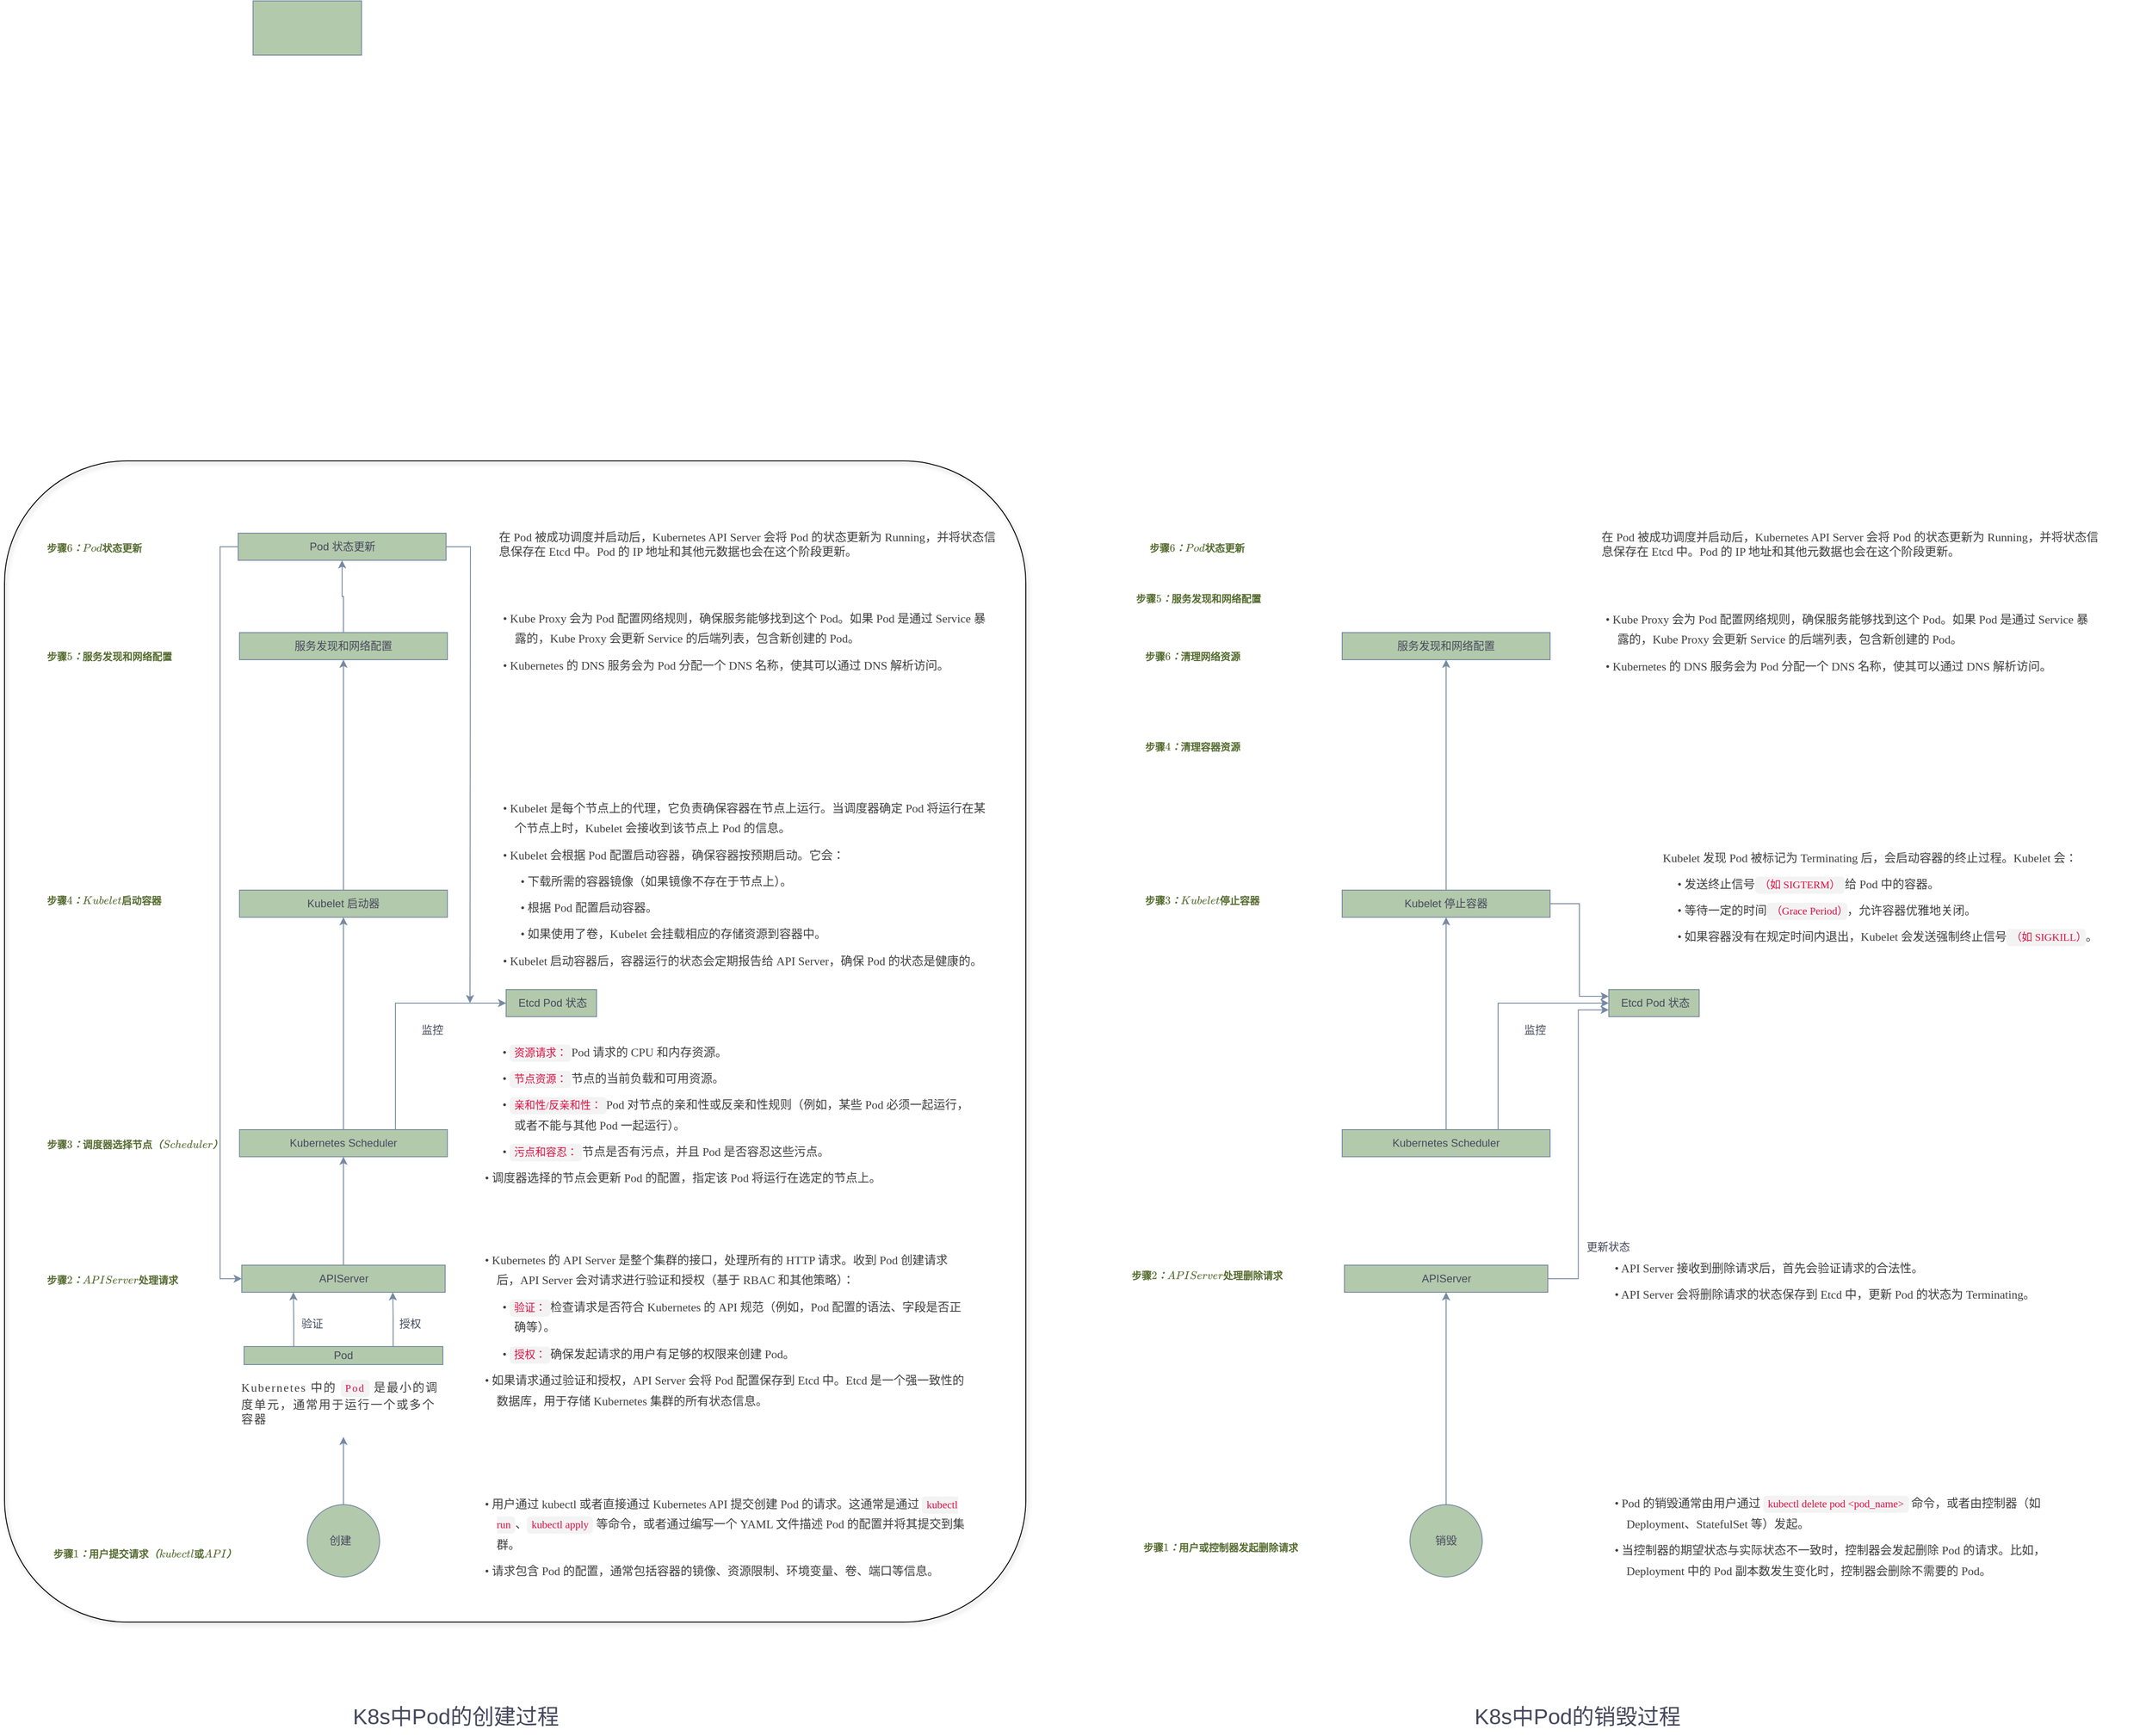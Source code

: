 <mxfile version="26.0.5">
  <diagram name="K8s" id="UAEwWwdX3IvSINYUI134">
    <mxGraphModel dx="2862" dy="3566" grid="1" gridSize="10" guides="1" tooltips="1" connect="1" arrows="1" fold="1" page="1" pageScale="1" pageWidth="827" pageHeight="1169" math="0" shadow="0">
      <root>
        <mxCell id="0" />
        <mxCell id="1" parent="0" />
        <mxCell id="8AY8VJT_jkMgt-7Rfnxj-17" style="edgeStyle=orthogonalEdgeStyle;rounded=0;orthogonalLoop=1;jettySize=auto;html=1;exitX=0.25;exitY=0;exitDx=0;exitDy=0;strokeColor=#788AA3;fontColor=#46495D;fillColor=#B2C9AB;" parent="1" source="8AY8VJT_jkMgt-7Rfnxj-2" edge="1">
          <mxGeometry relative="1" as="geometry">
            <mxPoint x="234.571" y="200" as="targetPoint" />
          </mxGeometry>
        </mxCell>
        <mxCell id="8AY8VJT_jkMgt-7Rfnxj-18" style="edgeStyle=orthogonalEdgeStyle;rounded=0;orthogonalLoop=1;jettySize=auto;html=1;exitX=0.75;exitY=0;exitDx=0;exitDy=0;strokeColor=#788AA3;fontColor=#46495D;fillColor=#B2C9AB;" parent="1" source="8AY8VJT_jkMgt-7Rfnxj-2" edge="1">
          <mxGeometry relative="1" as="geometry">
            <mxPoint x="344.571" y="200" as="targetPoint" />
          </mxGeometry>
        </mxCell>
        <mxCell id="8AY8VJT_jkMgt-7Rfnxj-2" value="Pod" style="whiteSpace=wrap;html=1;labelBackgroundColor=none;fillColor=#B2C9AB;strokeColor=#788AA3;fontColor=#46495D;" parent="1" vertex="1">
          <mxGeometry x="180" y="260" width="220" height="20" as="geometry" />
        </mxCell>
        <mxCell id="8AY8VJT_jkMgt-7Rfnxj-3" value="&lt;span data-immersive-translate-walked=&quot;6f377403-87fe-4be6-8833-543c9d0091b3&quot; style=&quot;-webkit-tap-highlight-color: transparent; margin: 0px; padding: 0px; outline: 0px; max-width: 100%; box-sizing: border-box !important; overflow-wrap: break-word !important; color: rgb(63, 63, 63); font-family: Optima-Regular, Optima, PingFangSC-light, PingFangTC-light, &amp;quot;PingFang SC&amp;quot;, Cambria, Cochin, Georgia, Times, &amp;quot;Times New Roman&amp;quot;, serif; font-size: 13px; font-style: normal; font-variant-ligatures: normal; font-variant-caps: normal; font-weight: 400; letter-spacing: 1.3px; orphans: 2; text-align: justify; text-indent: 0px; text-transform: none; widows: 2; word-spacing: 0px; -webkit-text-stroke-width: 0px; white-space: normal; background-color: rgb(255, 255, 255); text-decoration-thickness: initial; text-decoration-style: initial; text-decoration-color: initial;&quot;&gt;Kubernetes 中的&amp;nbsp;&lt;/span&gt;&lt;code data-immersive-translate-walked=&quot;6f377403-87fe-4be6-8833-543c9d0091b3&quot; style=&quot;-webkit-tap-highlight-color: transparent; margin: 0px; padding: 3px 5px; outline: 0px; max-width: 100%; box-sizing: border-box; overflow-wrap: break-word !important; font-style: normal; font-variant-ligatures: normal; font-variant-caps: normal; font-weight: 400; letter-spacing: 1.3px; orphans: 2; text-indent: 0px; text-transform: none; widows: 2; word-spacing: 0px; -webkit-text-stroke-width: 0px; white-space: normal; text-decoration-thickness: initial; text-decoration-style: initial; text-decoration-color: initial; border-width: 0px; border-style: solid; border-color: hsl(var(--border)); font-family: Optima-Regular, Optima, PingFangSC-light, PingFangTC-light, &amp;quot;PingFang SC&amp;quot;, Cambria, Cochin, Georgia, Times, &amp;quot;Times New Roman&amp;quot;, serif; font-feature-settings: normal; font-variation-settings: normal; font-size: 11.7px; text-align: left; line-height: 1.75; color: rgb(221, 17, 68); background: rgba(27, 31, 35, 0.05); border-radius: 4px;&quot;&gt;&lt;span style=&quot;-webkit-tap-highlight-color: transparent; margin: 0px; padding: 0px; outline: 0px; max-width: 100%; box-sizing: border-box !important; overflow-wrap: break-word !important;&quot;&gt;Pod&lt;/span&gt;&lt;/code&gt;&lt;span data-immersive-translate-walked=&quot;6f377403-87fe-4be6-8833-543c9d0091b3&quot; style=&quot;-webkit-tap-highlight-color: transparent; margin: 0px; padding: 0px; outline: 0px; max-width: 100%; box-sizing: border-box !important; overflow-wrap: break-word !important; color: rgb(63, 63, 63); font-family: Optima-Regular, Optima, PingFangSC-light, PingFangTC-light, &amp;quot;PingFang SC&amp;quot;, Cambria, Cochin, Georgia, Times, &amp;quot;Times New Roman&amp;quot;, serif; font-size: 13px; font-style: normal; font-variant-ligatures: normal; font-variant-caps: normal; font-weight: 400; letter-spacing: 1.3px; orphans: 2; text-align: justify; text-indent: 0px; text-transform: none; widows: 2; word-spacing: 0px; -webkit-text-stroke-width: 0px; white-space: normal; background-color: rgb(255, 255, 255); text-decoration-thickness: initial; text-decoration-style: initial; text-decoration-color: initial;&quot;&gt;&amp;nbsp;是最小的调度单元，通常用于运行一个或多个容器&lt;/span&gt;" style="text;whiteSpace=wrap;html=1;labelBackgroundColor=none;fontColor=#46495D;" parent="1" vertex="1">
          <mxGeometry x="175" y="290" width="230" height="70" as="geometry" />
        </mxCell>
        <mxCell id="8AY8VJT_jkMgt-7Rfnxj-7" value="" style="edgeStyle=orthogonalEdgeStyle;rounded=0;orthogonalLoop=1;jettySize=auto;html=1;labelBackgroundColor=none;strokeColor=#788AA3;fontColor=default;" parent="1" source="8AY8VJT_jkMgt-7Rfnxj-5" target="8AY8VJT_jkMgt-7Rfnxj-3" edge="1">
          <mxGeometry relative="1" as="geometry" />
        </mxCell>
        <mxCell id="8AY8VJT_jkMgt-7Rfnxj-5" value="创建&amp;nbsp;&amp;nbsp;" style="ellipse;whiteSpace=wrap;html=1;labelBackgroundColor=none;fillColor=#B2C9AB;strokeColor=#788AA3;fontColor=#46495D;" parent="1" vertex="1">
          <mxGeometry x="250" y="435" width="80" height="80" as="geometry" />
        </mxCell>
        <mxCell id="8AY8VJT_jkMgt-7Rfnxj-13" value="&lt;ul class=&quot;list-paddingleft-1&quot; data-immersive-translate-walked=&quot;6f377403-87fe-4be6-8833-543c9d0091b3&quot; style=&quot;-webkit-tap-highlight-color: transparent; margin: 0px; padding: 0px 0px 0px 1.5em; outline: 0px; max-width: 100%; box-sizing: border-box; overflow-wrap: break-word !important; font-family: Optima-Regular, Optima, PingFangSC-light, PingFangTC-light, &amp;quot;PingFang SC&amp;quot;, Cambria, Cochin, Georgia, Times, &amp;quot;Times New Roman&amp;quot;, serif; font-size: 13px; font-style: normal; font-variant-ligatures: normal; font-variant-caps: normal; font-weight: 400; letter-spacing: normal; orphans: 2; text-align: left; text-indent: 0px; text-transform: none; widows: 2; word-spacing: 0px; -webkit-text-stroke-width: 0px; white-space: normal; text-decoration-thickness: initial; text-decoration-style: initial; text-decoration-color: initial; border-width: 0px; border-style: solid; border-color: hsl(var(--border)); list-style: none; line-height: 1.75; color: rgb(63, 63, 63);&quot;&gt;&lt;li data-immersive-translate-walked=&quot;6f377403-87fe-4be6-8833-543c9d0091b3&quot; style=&quot;-webkit-tap-highlight-color: transparent; margin: 0.5em 8px; padding: 0px; outline: 0px; max-width: 100%; box-sizing: border-box; overflow-wrap: break-word !important; border-width: 0px; border-style: solid; border-color: hsl(var(--border)); text-align: left; line-height: 1.75; font-family: Optima-Regular, Optima, PingFangSC-light, PingFangTC-light, &amp;quot;PingFang SC&amp;quot;, Cambria, Cochin, Georgia, Times, &amp;quot;Times New Roman&amp;quot;, serif; font-size: 13px; text-indent: -1em; display: block; color: rgb(63, 63, 63);&quot;&gt;&lt;section data-immersive-translate-walked=&quot;6f377403-87fe-4be6-8833-543c9d0091b3&quot; style=&quot;-webkit-tap-highlight-color: transparent; margin: 0px; padding: 0px; outline: 0px; max-width: 100%; box-sizing: border-box !important; overflow-wrap: break-word !important;&quot;&gt;&lt;span data-immersive-translate-walked=&quot;6f377403-87fe-4be6-8833-543c9d0091b3&quot; style=&quot;-webkit-tap-highlight-color: transparent; margin: 0px; padding: 0px; outline: 0px; max-width: 100%; box-sizing: border-box !important; overflow-wrap: break-word !important;&quot;&gt;• 用户通过 kubectl 或者直接通过 Kubernetes API 提交创建 Pod 的请求。这通常是通过&amp;nbsp;&lt;/span&gt;&lt;code data-immersive-translate-walked=&quot;6f377403-87fe-4be6-8833-543c9d0091b3&quot; style=&quot;-webkit-tap-highlight-color: transparent; margin: 0px; padding: 3px 5px; outline: 0px; max-width: 100%; box-sizing: border-box; overflow-wrap: break-word !important; border-width: 0px; border-style: solid; border-color: hsl(var(--border)); font-family: Optima-Regular, Optima, PingFangSC-light, PingFangTC-light, &amp;quot;PingFang SC&amp;quot;, Cambria, Cochin, Georgia, Times, &amp;quot;Times New Roman&amp;quot;, serif; font-feature-settings: normal; font-variation-settings: normal; font-size: 11.7px; text-align: left; line-height: 1.75; color: rgb(221, 17, 68); background: rgba(27, 31, 35, 0.05); border-radius: 4px;&quot;&gt;&lt;span style=&quot;-webkit-tap-highlight-color: transparent; margin: 0px; padding: 0px; outline: 0px; max-width: 100%; box-sizing: border-box !important; overflow-wrap: break-word !important;&quot;&gt;kubectl run&lt;/span&gt;&lt;/code&gt;&lt;span data-immersive-translate-walked=&quot;6f377403-87fe-4be6-8833-543c9d0091b3&quot; style=&quot;-webkit-tap-highlight-color: transparent; margin: 0px; padding: 0px; outline: 0px; max-width: 100%; box-sizing: border-box !important; overflow-wrap: break-word !important;&quot;&gt;、&lt;/span&gt;&lt;code data-immersive-translate-walked=&quot;6f377403-87fe-4be6-8833-543c9d0091b3&quot; style=&quot;-webkit-tap-highlight-color: transparent; margin: 0px; padding: 3px 5px; outline: 0px; max-width: 100%; box-sizing: border-box; overflow-wrap: break-word !important; border-width: 0px; border-style: solid; border-color: hsl(var(--border)); font-family: Optima-Regular, Optima, PingFangSC-light, PingFangTC-light, &amp;quot;PingFang SC&amp;quot;, Cambria, Cochin, Georgia, Times, &amp;quot;Times New Roman&amp;quot;, serif; font-feature-settings: normal; font-variation-settings: normal; font-size: 11.7px; text-align: left; line-height: 1.75; color: rgb(221, 17, 68); background: rgba(27, 31, 35, 0.05); border-radius: 4px;&quot;&gt;&lt;span style=&quot;-webkit-tap-highlight-color: transparent; margin: 0px; padding: 0px; outline: 0px; max-width: 100%; box-sizing: border-box !important; overflow-wrap: break-word !important;&quot;&gt;kubectl apply&lt;/span&gt;&lt;/code&gt;&lt;span data-immersive-translate-walked=&quot;6f377403-87fe-4be6-8833-543c9d0091b3&quot; style=&quot;-webkit-tap-highlight-color: transparent; margin: 0px; padding: 0px; outline: 0px; max-width: 100%; box-sizing: border-box !important; overflow-wrap: break-word !important;&quot;&gt;&amp;nbsp;等命令，或者通过编写一个 YAML 文件描述 Pod 的配置并将其提交到集群。&lt;/span&gt;&lt;/section&gt;&lt;/li&gt;&lt;li data-immersive-translate-walked=&quot;6f377403-87fe-4be6-8833-543c9d0091b3&quot; style=&quot;-webkit-tap-highlight-color: transparent; margin: 0.5em 8px; padding: 0px; outline: 0px; max-width: 100%; box-sizing: border-box; overflow-wrap: break-word !important; border-width: 0px; border-style: solid; border-color: hsl(var(--border)); text-align: left; line-height: 1.75; font-family: Optima-Regular, Optima, PingFangSC-light, PingFangTC-light, &amp;quot;PingFang SC&amp;quot;, Cambria, Cochin, Georgia, Times, &amp;quot;Times New Roman&amp;quot;, serif; font-size: 13px; text-indent: -1em; display: block; color: rgb(63, 63, 63);&quot;&gt;&lt;section data-immersive-translate-walked=&quot;6f377403-87fe-4be6-8833-543c9d0091b3&quot; style=&quot;-webkit-tap-highlight-color: transparent; margin: 0px; padding: 0px; outline: 0px; max-width: 100%; box-sizing: border-box !important; overflow-wrap: break-word !important;&quot;&gt;&lt;span data-immersive-translate-walked=&quot;6f377403-87fe-4be6-8833-543c9d0091b3&quot; style=&quot;-webkit-tap-highlight-color: transparent; margin: 0px; padding: 0px; outline: 0px; max-width: 100%; box-sizing: border-box !important; overflow-wrap: break-word !important;&quot;&gt;• 请求包含 Pod 的配置，通常包括容器的镜像、资源限制、环境变量、卷、端口等信息。&lt;/span&gt;&lt;/section&gt;&lt;/li&gt;&lt;/ul&gt;" style="text;whiteSpace=wrap;html=1;fontColor=#46495D;" parent="1" vertex="1">
          <mxGeometry x="430" y="410" width="560" height="160" as="geometry" />
        </mxCell>
        <UserObject label="&lt;strong data-immersive-translate-walked=&quot;6f377403-87fe-4be6-8833-543c9d0091b3&quot; style=&quot;-webkit-tap-highlight-color: transparent; margin: 0px; padding: 0px; outline: 0px; max-width: 100%; box-sizing: border-box; overflow-wrap: break-word !important; font-family: Optima-Regular, Optima, PingFangSC-light, PingFangTC-light, &amp;quot;PingFang SC&amp;quot;, Cambria, Cochin, Georgia, Times, &amp;quot;Times New Roman&amp;quot;, serif; font-size: inherit; font-style: normal; font-variant-ligatures: normal; font-variant-caps: normal; letter-spacing: 1.3px; orphans: 2; text-indent: 0px; text-transform: none; widows: 2; word-spacing: 0px; -webkit-text-stroke-width: 0px; white-space: normal; background-color: rgb(255, 255, 255); text-decoration-thickness: initial; text-decoration-style: initial; text-decoration-color: initial; border-width: 0px; border-style: solid; border-color: hsl(var(--border)); font-weight: bold; text-align: left; line-height: 1.75; color: rgb(85, 107, 47);&quot;&gt;&lt;span data-immersive-translate-walked=&quot;6f377403-87fe-4be6-8833-543c9d0091b3&quot; style=&quot;-webkit-tap-highlight-color: transparent; margin: 0px; padding: 0px; outline: 0px; max-width: 100%; box-sizing: border-box; overflow-wrap: break-word !important; border-width: 0px; border-style: solid; border-color: hsl(var(--border)); vertical-align: middle; line-height: 1;&quot;&gt;&lt;svg xmlns=&quot;http://www.w3.org/2000/svg&quot; height=&quot;2.149ex&quot; role=&quot;img&quot; viewBox=&quot;0 -750 11657 950&quot; aria-hidden=&quot;true&quot; style=&quot;max-width: 300vw !important;width: 26.373ex;display: initial;&quot;&gt;&lt;g stroke=&quot;currentColor&quot; fill=&quot;currentColor&quot; stroke-width=&quot;0&quot; transform=&quot;scale(1,-1)&quot;&gt;&lt;g data-mml-node=&quot;math&quot;&gt;&lt;g data-mml-node=&quot;mi&quot;&gt;&lt;text data-variant=&quot;normal&quot; transform=&quot;scale(1,-1)&quot; font-size=&quot;884px&quot; font-family=&quot;serif&quot;&gt;&lt;tspan&gt;步&lt;/tspan&gt;&lt;/text&gt;&lt;/g&gt;&lt;g data-mml-node=&quot;mi&quot; transform=&quot;translate(884,0)&quot;&gt;&lt;text data-variant=&quot;normal&quot; transform=&quot;scale(1,-1)&quot; font-size=&quot;884px&quot; font-family=&quot;serif&quot;&gt;&lt;tspan&gt;骤&lt;/tspan&gt;&lt;/text&gt;&lt;/g&gt;&lt;g data-mml-node=&quot;mn&quot; transform=&quot;translate(1768,0)&quot;&gt;&lt;path data-c=&quot;32&quot; d=&quot;M109 429Q82 429 66 447T50 491Q50 562 103 614T235 666Q326 666 387 610T449 465Q449 422 429 383T381 315T301 241Q265 210 201 149L142 93L218 92Q375 92 385 97Q392 99 409 186V189H449V186Q448 183 436 95T421 3V0H50V19V31Q50 38 56 46T86 81Q115 113 136 137Q145 147 170 174T204 211T233 244T261 278T284 308T305 340T320 369T333 401T340 431T343 464Q343 527 309 573T212 619Q179 619 154 602T119 569T109 550Q109 549 114 549Q132 549 151 535T170 489Q170 464 154 447T109 429Z&quot;&gt;&lt;/path&gt;&lt;/g&gt;&lt;g data-mml-node=&quot;mi&quot; transform=&quot;translate(2268,0)&quot;&gt;&lt;text data-variant=&quot;italic&quot; transform=&quot;scale(1,-1)&quot; font-size=&quot;884px&quot; font-family=&quot;serif&quot; font-style=&quot;italic&quot;&gt;&lt;tspan&gt;：&lt;/tspan&gt;&lt;/text&gt;&lt;/g&gt;&lt;g data-mml-node=&quot;mi&quot; transform=&quot;translate(3152,0)&quot;&gt;&lt;path data-c=&quot;1D434&quot; d=&quot;M208 74Q208 50 254 46Q272 46 272 35Q272 34 270 22Q267 8 264 4T251 0Q249 0 239 0T205 1T141 2Q70 2 50 0H42Q35 7 35 11Q37 38 48 46H62Q132 49 164 96Q170 102 345 401T523 704Q530 716 547 716H555H572Q578 707 578 706L606 383Q634 60 636 57Q641 46 701 46Q726 46 726 36Q726 34 723 22Q720 7 718 4T704 0Q701 0 690 0T651 1T578 2Q484 2 455 0H443Q437 6 437 9T439 27Q443 40 445 43L449 46H469Q523 49 533 63L521 213H283L249 155Q208 86 208 74ZM516 260Q516 271 504 416T490 562L463 519Q447 492 400 412L310 260L413 259Q516 259 516 260Z&quot;&gt;&lt;/path&gt;&lt;/g&gt;&lt;g data-mml-node=&quot;mi&quot; transform=&quot;translate(3902,0)&quot;&gt;&lt;path data-c=&quot;1D443&quot; d=&quot;M287 628Q287 635 230 637Q206 637 199 638T192 648Q192 649 194 659Q200 679 203 681T397 683Q587 682 600 680Q664 669 707 631T751 530Q751 453 685 389Q616 321 507 303Q500 302 402 301H307L277 182Q247 66 247 59Q247 55 248 54T255 50T272 48T305 46H336Q342 37 342 35Q342 19 335 5Q330 0 319 0Q316 0 282 1T182 2Q120 2 87 2T51 1Q33 1 33 11Q33 13 36 25Q40 41 44 43T67 46Q94 46 127 49Q141 52 146 61Q149 65 218 339T287 628ZM645 554Q645 567 643 575T634 597T609 619T560 635Q553 636 480 637Q463 637 445 637T416 636T404 636Q391 635 386 627Q384 621 367 550T332 412T314 344Q314 342 395 342H407H430Q542 342 590 392Q617 419 631 471T645 554Z&quot;&gt;&lt;/path&gt;&lt;/g&gt;&lt;g data-mml-node=&quot;mi&quot; transform=&quot;translate(4653,0)&quot;&gt;&lt;path data-c=&quot;1D43C&quot; d=&quot;M43 1Q26 1 26 10Q26 12 29 24Q34 43 39 45Q42 46 54 46H60Q120 46 136 53Q137 53 138 54Q143 56 149 77T198 273Q210 318 216 344Q286 624 286 626Q284 630 284 631Q274 637 213 637H193Q184 643 189 662Q193 677 195 680T209 683H213Q285 681 359 681Q481 681 487 683H497Q504 676 504 672T501 655T494 639Q491 637 471 637Q440 637 407 634Q393 631 388 623Q381 609 337 432Q326 385 315 341Q245 65 245 59Q245 52 255 50T307 46H339Q345 38 345 37T342 19Q338 6 332 0H316Q279 2 179 2Q143 2 113 2T65 2T43 1Z&quot;&gt;&lt;/path&gt;&lt;/g&gt;&lt;g data-mml-node=&quot;mi&quot; transform=&quot;translate(5157,0)&quot;&gt;&lt;path data-c=&quot;1D446&quot; d=&quot;M308 24Q367 24 416 76T466 197Q466 260 414 284Q308 311 278 321T236 341Q176 383 176 462Q176 523 208 573T273 648Q302 673 343 688T407 704H418H425Q521 704 564 640Q565 640 577 653T603 682T623 704Q624 704 627 704T632 705Q645 705 645 698T617 577T585 459T569 456Q549 456 549 465Q549 471 550 475Q550 478 551 494T553 520Q553 554 544 579T526 616T501 641Q465 662 419 662Q362 662 313 616T263 510Q263 480 278 458T319 427Q323 425 389 408T456 390Q490 379 522 342T554 242Q554 216 546 186Q541 164 528 137T492 78T426 18T332 -20Q320 -22 298 -22Q199 -22 144 33L134 44L106 13Q83 -14 78 -18T65 -22Q52 -22 52 -14Q52 -11 110 221Q112 227 130 227H143Q149 221 149 216Q149 214 148 207T144 186T142 153Q144 114 160 87T203 47T255 29T308 24Z&quot;&gt;&lt;/path&gt;&lt;/g&gt;&lt;g data-mml-node=&quot;mi&quot; transform=&quot;translate(5802,0)&quot;&gt;&lt;path data-c=&quot;1D452&quot; d=&quot;M39 168Q39 225 58 272T107 350T174 402T244 433T307 442H310Q355 442 388 420T421 355Q421 265 310 237Q261 224 176 223Q139 223 138 221Q138 219 132 186T125 128Q125 81 146 54T209 26T302 45T394 111Q403 121 406 121Q410 121 419 112T429 98T420 82T390 55T344 24T281 -1T205 -11Q126 -11 83 42T39 168ZM373 353Q367 405 305 405Q272 405 244 391T199 357T170 316T154 280T149 261Q149 260 169 260Q282 260 327 284T373 353Z&quot;&gt;&lt;/path&gt;&lt;/g&gt;&lt;g data-mml-node=&quot;mi&quot; transform=&quot;translate(6268,0)&quot;&gt;&lt;path data-c=&quot;1D45F&quot; d=&quot;M21 287Q22 290 23 295T28 317T38 348T53 381T73 411T99 433T132 442Q161 442 183 430T214 408T225 388Q227 382 228 382T236 389Q284 441 347 441H350Q398 441 422 400Q430 381 430 363Q430 333 417 315T391 292T366 288Q346 288 334 299T322 328Q322 376 378 392Q356 405 342 405Q286 405 239 331Q229 315 224 298T190 165Q156 25 151 16Q138 -11 108 -11Q95 -11 87 -5T76 7T74 17Q74 30 114 189T154 366Q154 405 128 405Q107 405 92 377T68 316T57 280Q55 278 41 278H27Q21 284 21 287Z&quot;&gt;&lt;/path&gt;&lt;/g&gt;&lt;g data-mml-node=&quot;mi&quot; transform=&quot;translate(6719,0)&quot;&gt;&lt;path data-c=&quot;1D463&quot; d=&quot;M173 380Q173 405 154 405Q130 405 104 376T61 287Q60 286 59 284T58 281T56 279T53 278T49 278T41 278H27Q21 284 21 287Q21 294 29 316T53 368T97 419T160 441Q202 441 225 417T249 361Q249 344 246 335Q246 329 231 291T200 202T182 113Q182 86 187 69Q200 26 250 26Q287 26 319 60T369 139T398 222T409 277Q409 300 401 317T383 343T365 361T357 383Q357 405 376 424T417 443Q436 443 451 425T467 367Q467 340 455 284T418 159T347 40T241 -11Q177 -11 139 22Q102 54 102 117Q102 148 110 181T151 298Q173 362 173 380Z&quot;&gt;&lt;/path&gt;&lt;/g&gt;&lt;g data-mml-node=&quot;mi&quot; transform=&quot;translate(7204,0)&quot;&gt;&lt;path data-c=&quot;1D452&quot; d=&quot;M39 168Q39 225 58 272T107 350T174 402T244 433T307 442H310Q355 442 388 420T421 355Q421 265 310 237Q261 224 176 223Q139 223 138 221Q138 219 132 186T125 128Q125 81 146 54T209 26T302 45T394 111Q403 121 406 121Q410 121 419 112T429 98T420 82T390 55T344 24T281 -1T205 -11Q126 -11 83 42T39 168ZM373 353Q367 405 305 405Q272 405 244 391T199 357T170 316T154 280T149 261Q149 260 169 260Q282 260 327 284T373 353Z&quot;&gt;&lt;/path&gt;&lt;/g&gt;&lt;g data-mml-node=&quot;mi&quot; transform=&quot;translate(7670,0)&quot;&gt;&lt;path data-c=&quot;1D45F&quot; d=&quot;M21 287Q22 290 23 295T28 317T38 348T53 381T73 411T99 433T132 442Q161 442 183 430T214 408T225 388Q227 382 228 382T236 389Q284 441 347 441H350Q398 441 422 400Q430 381 430 363Q430 333 417 315T391 292T366 288Q346 288 334 299T322 328Q322 376 378 392Q356 405 342 405Q286 405 239 331Q229 315 224 298T190 165Q156 25 151 16Q138 -11 108 -11Q95 -11 87 -5T76 7T74 17Q74 30 114 189T154 366Q154 405 128 405Q107 405 92 377T68 316T57 280Q55 278 41 278H27Q21 284 21 287Z&quot;&gt;&lt;/path&gt;&lt;/g&gt;&lt;g data-mml-node=&quot;mi&quot; transform=&quot;translate(8121,0)&quot;&gt;&lt;text data-variant=&quot;normal&quot; transform=&quot;scale(1,-1)&quot; font-size=&quot;884px&quot; font-family=&quot;serif&quot;&gt;&lt;tspan&gt;处&lt;/tspan&gt;&lt;/text&gt;&lt;/g&gt;&lt;g data-mml-node=&quot;mi&quot; transform=&quot;translate(9005,0)&quot;&gt;&lt;text data-variant=&quot;normal&quot; transform=&quot;scale(1,-1)&quot; font-size=&quot;884px&quot; font-family=&quot;serif&quot;&gt;&lt;tspan&gt;理&lt;/tspan&gt;&lt;/text&gt;&lt;/g&gt;&lt;g data-mml-node=&quot;mi&quot; transform=&quot;translate(9889,0)&quot;&gt;&lt;text data-variant=&quot;normal&quot; transform=&quot;scale(1,-1)&quot; font-size=&quot;884px&quot; font-family=&quot;serif&quot;&gt;&lt;tspan&gt;请&lt;/tspan&gt;&lt;/text&gt;&lt;/g&gt;&lt;g data-mml-node=&quot;mi&quot; transform=&quot;translate(10773,0)&quot;&gt;&lt;text data-variant=&quot;normal&quot; transform=&quot;scale(1,-1)&quot; font-size=&quot;884px&quot; font-family=&quot;serif&quot;&gt;&lt;tspan&gt;求&lt;/tspan&gt;&lt;/text&gt;&lt;/g&gt;&lt;/g&gt;&lt;/g&gt;&lt;/svg&gt;&lt;/span&gt;&lt;/strong&gt;" link="&lt;strong data-immersive-translate-walked=&quot;6f377403-87fe-4be6-8833-543c9d0091b3&quot; style=&quot;-webkit-tap-highlight-color: transparent; margin: 0px; padding: 0px; outline: 0px; max-width: 100%; box-sizing: border-box; overflow-wrap: break-word !important; font-family: Optima-Regular, Optima, PingFangSC-light, PingFangTC-light, &amp;quot;PingFang SC&amp;quot;, Cambria, Cochin, Georgia, Times, &amp;quot;Times New Roman&amp;quot;, serif; font-size: inherit; font-style: normal; font-variant-ligatures: normal; font-variant-caps: normal; letter-spacing: 1.3px; orphans: 2; text-indent: 0px; text-transform: none; widows: 2; word-spacing: 0px; -webkit-text-stroke-width: 0px; white-space: normal; background-color: rgb(255, 255, 255); text-decoration-thickness: initial; text-decoration-style: initial; text-decoration-color: initial; border-width: 0px; border-style: solid; border-color: hsl(var(--border)); font-weight: bold; text-align: left; line-height: 1.75; color: rgb(85, 107, 47);&quot;&gt;&lt;span data-immersive-translate-walked=&quot;6f377403-87fe-4be6-8833-543c9d0091b3&quot; style=&quot;-webkit-tap-highlight-color: transparent; margin: 0px; padding: 0px; outline: 0px; max-width: 100%; box-sizing: border-box; overflow-wrap: break-word !important; border-width: 0px; border-style: solid; border-color: hsl(var(--border)); vertical-align: middle; line-height: 1;&quot;&gt;&lt;svg xmlns=&quot;http://www.w3.org/2000/svg&quot; height=&quot;2.149ex&quot; role=&quot;img&quot; viewBox=&quot;0 -750 11657 950&quot; aria-hidden=&quot;true&quot; style=&quot;max-width: 300vw !important;width: 26.373ex;display: initial;&quot;&gt;&lt;g stroke=&quot;currentColor&quot; fill=&quot;currentColor&quot; stroke-width=&quot;0&quot; transform=&quot;scale(1,-1)&quot;&gt;&lt;g data-mml-node=&quot;math&quot;&gt;&lt;g data-mml-node=&quot;mi&quot;&gt;&lt;text data-variant=&quot;normal&quot; transform=&quot;scale(1,-1)&quot; font-size=&quot;884px&quot; font-family=&quot;serif&quot;&gt;&lt;tspan&gt;步&lt;/tspan&gt;&lt;/text&gt;&lt;/g&gt;&lt;g data-mml-node=&quot;mi&quot; transform=&quot;translate(884,0)&quot;&gt;&lt;text data-variant=&quot;normal&quot; transform=&quot;scale(1,-1)&quot; font-size=&quot;884px&quot; font-family=&quot;serif&quot;&gt;&lt;tspan&gt;骤&lt;/tspan&gt;&lt;/text&gt;&lt;/g&gt;&lt;g data-mml-node=&quot;mn&quot; transform=&quot;translate(1768,0)&quot;&gt;&lt;path data-c=&quot;32&quot; d=&quot;M109 429Q82 429 66 447T50 491Q50 562 103 614T235 666Q326 666 387 610T449 465Q449 422 429 383T381 315T301 241Q265 210 201 149L142 93L218 92Q375 92 385 97Q392 99 409 186V189H449V186Q448 183 436 95T421 3V0H50V19V31Q50 38 56 46T86 81Q115 113 136 137Q145 147 170 174T204 211T233 244T261 278T284 308T305 340T320 369T333 401T340 431T343 464Q343 527 309 573T212 619Q179 619 154 602T119 569T109 550Q109 549 114 549Q132 549 151 535T170 489Q170 464 154 447T109 429Z&quot;&gt;&lt;/path&gt;&lt;/g&gt;&lt;g data-mml-node=&quot;mi&quot; transform=&quot;translate(2268,0)&quot;&gt;&lt;text data-variant=&quot;italic&quot; transform=&quot;scale(1,-1)&quot; font-size=&quot;884px&quot; font-family=&quot;serif&quot; font-style=&quot;italic&quot;&gt;&lt;tspan&gt;：&lt;/tspan&gt;&lt;/text&gt;&lt;/g&gt;&lt;g data-mml-node=&quot;mi&quot; transform=&quot;translate(3152,0)&quot;&gt;&lt;path data-c=&quot;1D434&quot; d=&quot;M208 74Q208 50 254 46Q272 46 272 35Q272 34 270 22Q267 8 264 4T251 0Q249 0 239 0T205 1T141 2Q70 2 50 0H42Q35 7 35 11Q37 38 48 46H62Q132 49 164 96Q170 102 345 401T523 704Q530 716 547 716H555H572Q578 707 578 706L606 383Q634 60 636 57Q641 46 701 46Q726 46 726 36Q726 34 723 22Q720 7 718 4T704 0Q701 0 690 0T651 1T578 2Q484 2 455 0H443Q437 6 437 9T439 27Q443 40 445 43L449 46H469Q523 49 533 63L521 213H283L249 155Q208 86 208 74ZM516 260Q516 271 504 416T490 562L463 519Q447 492 400 412L310 260L413 259Q516 259 516 260Z&quot;&gt;&lt;/path&gt;&lt;/g&gt;&lt;g data-mml-node=&quot;mi&quot; transform=&quot;translate(3902,0)&quot;&gt;&lt;path data-c=&quot;1D443&quot; d=&quot;M287 628Q287 635 230 637Q206 637 199 638T192 648Q192 649 194 659Q200 679 203 681T397 683Q587 682 600 680Q664 669 707 631T751 530Q751 453 685 389Q616 321 507 303Q500 302 402 301H307L277 182Q247 66 247 59Q247 55 248 54T255 50T272 48T305 46H336Q342 37 342 35Q342 19 335 5Q330 0 319 0Q316 0 282 1T182 2Q120 2 87 2T51 1Q33 1 33 11Q33 13 36 25Q40 41 44 43T67 46Q94 46 127 49Q141 52 146 61Q149 65 218 339T287 628ZM645 554Q645 567 643 575T634 597T609 619T560 635Q553 636 480 637Q463 637 445 637T416 636T404 636Q391 635 386 627Q384 621 367 550T332 412T314 344Q314 342 395 342H407H430Q542 342 590 392Q617 419 631 471T645 554Z&quot;&gt;&lt;/path&gt;&lt;/g&gt;&lt;g data-mml-node=&quot;mi&quot; transform=&quot;translate(4653,0)&quot;&gt;&lt;path data-c=&quot;1D43C&quot; d=&quot;M43 1Q26 1 26 10Q26 12 29 24Q34 43 39 45Q42 46 54 46H60Q120 46 136 53Q137 53 138 54Q143 56 149 77T198 273Q210 318 216 344Q286 624 286 626Q284 630 284 631Q274 637 213 637H193Q184 643 189 662Q193 677 195 680T209 683H213Q285 681 359 681Q481 681 487 683H497Q504 676 504 672T501 655T494 639Q491 637 471 637Q440 637 407 634Q393 631 388 623Q381 609 337 432Q326 385 315 341Q245 65 245 59Q245 52 255 50T307 46H339Q345 38 345 37T342 19Q338 6 332 0H316Q279 2 179 2Q143 2 113 2T65 2T43 1Z&quot;&gt;&lt;/path&gt;&lt;/g&gt;&lt;g data-mml-node=&quot;mi&quot; transform=&quot;translate(5157,0)&quot;&gt;&lt;path data-c=&quot;1D446&quot; d=&quot;M308 24Q367 24 416 76T466 197Q466 260 414 284Q308 311 278 321T236 341Q176 383 176 462Q176 523 208 573T273 648Q302 673 343 688T407 704H418H425Q521 704 564 640Q565 640 577 653T603 682T623 704Q624 704 627 704T632 705Q645 705 645 698T617 577T585 459T569 456Q549 456 549 465Q549 471 550 475Q550 478 551 494T553 520Q553 554 544 579T526 616T501 641Q465 662 419 662Q362 662 313 616T263 510Q263 480 278 458T319 427Q323 425 389 408T456 390Q490 379 522 342T554 242Q554 216 546 186Q541 164 528 137T492 78T426 18T332 -20Q320 -22 298 -22Q199 -22 144 33L134 44L106 13Q83 -14 78 -18T65 -22Q52 -22 52 -14Q52 -11 110 221Q112 227 130 227H143Q149 221 149 216Q149 214 148 207T144 186T142 153Q144 114 160 87T203 47T255 29T308 24Z&quot;&gt;&lt;/path&gt;&lt;/g&gt;&lt;g data-mml-node=&quot;mi&quot; transform=&quot;translate(5802,0)&quot;&gt;&lt;path data-c=&quot;1D452&quot; d=&quot;M39 168Q39 225 58 272T107 350T174 402T244 433T307 442H310Q355 442 388 420T421 355Q421 265 310 237Q261 224 176 223Q139 223 138 221Q138 219 132 186T125 128Q125 81 146 54T209 26T302 45T394 111Q403 121 406 121Q410 121 419 112T429 98T420 82T390 55T344 24T281 -1T205 -11Q126 -11 83 42T39 168ZM373 353Q367 405 305 405Q272 405 244 391T199 357T170 316T154 280T149 261Q149 260 169 260Q282 260 327 284T373 353Z&quot;&gt;&lt;/path&gt;&lt;/g&gt;&lt;g data-mml-node=&quot;mi&quot; transform=&quot;translate(6268,0)&quot;&gt;&lt;path data-c=&quot;1D45F&quot; d=&quot;M21 287Q22 290 23 295T28 317T38 348T53 381T73 411T99 433T132 442Q161 442 183 430T214 408T225 388Q227 382 228 382T236 389Q284 441 347 441H350Q398 441 422 400Q430 381 430 363Q430 333 417 315T391 292T366 288Q346 288 334 299T322 328Q322 376 378 392Q356 405 342 405Q286 405 239 331Q229 315 224 298T190 165Q156 25 151 16Q138 -11 108 -11Q95 -11 87 -5T76 7T74 17Q74 30 114 189T154 366Q154 405 128 405Q107 405 92 377T68 316T57 280Q55 278 41 278H27Q21 284 21 287Z&quot;&gt;&lt;/path&gt;&lt;/g&gt;&lt;g data-mml-node=&quot;mi&quot; transform=&quot;translate(6719,0)&quot;&gt;&lt;path data-c=&quot;1D463&quot; d=&quot;M173 380Q173 405 154 405Q130 405 104 376T61 287Q60 286 59 284T58 281T56 279T53 278T49 278T41 278H27Q21 284 21 287Q21 294 29 316T53 368T97 419T160 441Q202 441 225 417T249 361Q249 344 246 335Q246 329 231 291T200 202T182 113Q182 86 187 69Q200 26 250 26Q287 26 319 60T369 139T398 222T409 277Q409 300 401 317T383 343T365 361T357 383Q357 405 376 424T417 443Q436 443 451 425T467 367Q467 340 455 284T418 159T347 40T241 -11Q177 -11 139 22Q102 54 102 117Q102 148 110 181T151 298Q173 362 173 380Z&quot;&gt;&lt;/path&gt;&lt;/g&gt;&lt;g data-mml-node=&quot;mi&quot; transform=&quot;translate(7204,0)&quot;&gt;&lt;path data-c=&quot;1D452&quot; d=&quot;M39 168Q39 225 58 272T107 350T174 402T244 433T307 442H310Q355 442 388 420T421 355Q421 265 310 237Q261 224 176 223Q139 223 138 221Q138 219 132 186T125 128Q125 81 146 54T209 26T302 45T394 111Q403 121 406 121Q410 121 419 112T429 98T420 82T390 55T344 24T281 -1T205 -11Q126 -11 83 42T39 168ZM373 353Q367 405 305 405Q272 405 244 391T199 357T170 316T154 280T149 261Q149 260 169 260Q282 260 327 284T373 353Z&quot;&gt;&lt;/path&gt;&lt;/g&gt;&lt;g data-mml-node=&quot;mi&quot; transform=&quot;translate(7670,0)&quot;&gt;&lt;path data-c=&quot;1D45F&quot; d=&quot;M21 287Q22 290 23 295T28 317T38 348T53 381T73 411T99 433T132 442Q161 442 183 430T214 408T225 388Q227 382 228 382T236 389Q284 441 347 441H350Q398 441 422 400Q430 381 430 363Q430 333 417 315T391 292T366 288Q346 288 334 299T322 328Q322 376 378 392Q356 405 342 405Q286 405 239 331Q229 315 224 298T190 165Q156 25 151 16Q138 -11 108 -11Q95 -11 87 -5T76 7T74 17Q74 30 114 189T154 366Q154 405 128 405Q107 405 92 377T68 316T57 280Q55 278 41 278H27Q21 284 21 287Z&quot;&gt;&lt;/path&gt;&lt;/g&gt;&lt;g data-mml-node=&quot;mi&quot; transform=&quot;translate(8121,0)&quot;&gt;&lt;text data-variant=&quot;normal&quot; transform=&quot;scale(1,-1)&quot; font-size=&quot;884px&quot; font-family=&quot;serif&quot;&gt;&lt;tspan&gt;处&lt;/tspan&gt;&lt;/text&gt;&lt;/g&gt;&lt;g data-mml-node=&quot;mi&quot; transform=&quot;translate(9005,0)&quot;&gt;&lt;text data-variant=&quot;normal&quot; transform=&quot;scale(1,-1)&quot; font-size=&quot;884px&quot; font-family=&quot;serif&quot;&gt;&lt;tspan&gt;理&lt;/tspan&gt;&lt;/text&gt;&lt;/g&gt;&lt;g data-mml-node=&quot;mi&quot; transform=&quot;translate(9889,0)&quot;&gt;&lt;text data-variant=&quot;normal&quot; transform=&quot;scale(1,-1)&quot; font-size=&quot;884px&quot; font-family=&quot;serif&quot;&gt;&lt;tspan&gt;请&lt;/tspan&gt;&lt;/text&gt;&lt;/g&gt;&lt;g data-mml-node=&quot;mi&quot; transform=&quot;translate(10773,0)&quot;&gt;&lt;text data-variant=&quot;normal&quot; transform=&quot;scale(1,-1)&quot; font-size=&quot;884px&quot; font-family=&quot;serif&quot;&gt;&lt;tspan&gt;求&lt;/tspan&gt;&lt;/text&gt;&lt;/g&gt;&lt;/g&gt;&lt;/g&gt;&lt;/svg&gt;&lt;/span&gt;&lt;/strong&gt;" id="8AY8VJT_jkMgt-7Rfnxj-14">
          <mxCell style="text;whiteSpace=wrap;html=1;fontColor=#46495D;" parent="1" vertex="1">
            <mxGeometry x="-40" y="170" width="190" height="40" as="geometry" />
          </mxCell>
        </UserObject>
        <mxCell id="8AY8VJT_jkMgt-7Rfnxj-16" value="&lt;strong style=&quot;-webkit-tap-highlight-color: transparent; margin: 0px; padding: 0px; outline: 0px; max-width: 100%; box-sizing: border-box; font-family: Optima-Regular, Optima, PingFangSC-light, PingFangTC-light, &amp;quot;PingFang SC&amp;quot;, Cambria, Cochin, Georgia, Times, &amp;quot;Times New Roman&amp;quot;, serif; font-size: inherit; letter-spacing: 1.3px; text-wrap-mode: wrap; background-color: rgb(255, 255, 255); border-width: 0px; border-style: solid; border-color: hsl(var(--border)); text-align: left; line-height: 1.75; color: rgb(85, 107, 47); overflow-wrap: break-word !important;&quot; data-immersive-translate-walked=&quot;6f377403-87fe-4be6-8833-543c9d0091b3&quot;&gt;&lt;span style=&quot;-webkit-tap-highlight-color: transparent; margin: 0px; padding: 0px; outline: 0px; max-width: 100%; box-sizing: border-box; overflow-wrap: break-word !important; border-width: 0px; border-style: solid; border-color: hsl(var(--border)); vertical-align: middle; line-height: 1;&quot; data-immersive-translate-walked=&quot;6f377403-87fe-4be6-8833-543c9d0091b3&quot;&gt;&lt;svg style=&quot;max-width: 300vw !important;width: 36.794ex;display: initial;&quot; aria-hidden=&quot;true&quot; viewBox=&quot;0 -750 16263.1 950&quot; role=&quot;img&quot; height=&quot;2.149ex&quot; xmlns=&quot;http://www.w3.org/2000/svg&quot;&gt;&lt;g transform=&quot;scale(1,-1)&quot; stroke-width=&quot;0&quot; fill=&quot;currentColor&quot; stroke=&quot;currentColor&quot;&gt;&lt;g data-mml-node=&quot;math&quot;&gt;&lt;g data-mml-node=&quot;mi&quot;&gt;&lt;text font-family=&quot;serif&quot; font-size=&quot;884px&quot; transform=&quot;scale(1,-1)&quot; data-variant=&quot;normal&quot;&gt;&lt;tspan&gt;步&lt;/tspan&gt;&lt;/text&gt;&lt;/g&gt;&lt;g transform=&quot;translate(884,0)&quot; data-mml-node=&quot;mi&quot;&gt;&lt;text font-family=&quot;serif&quot; font-size=&quot;884px&quot; transform=&quot;scale(1,-1)&quot; data-variant=&quot;normal&quot;&gt;&lt;tspan&gt;骤&lt;/tspan&gt;&lt;/text&gt;&lt;/g&gt;&lt;g transform=&quot;translate(1768,0)&quot; data-mml-node=&quot;mn&quot;&gt;&lt;path d=&quot;M213 578L200 573Q186 568 160 563T102 556H83V602H102Q149 604 189 617T245 641T273 663Q275 666 285 666Q294 666 302 660V361L303 61Q310 54 315 52T339 48T401 46H427V0H416Q395 3 257 3Q121 3 100 0H88V46H114Q136 46 152 46T177 47T193 50T201 52T207 57T213 61V578Z&quot; data-c=&quot;31&quot;&gt;&lt;/path&gt;&lt;/g&gt;&lt;g transform=&quot;translate(2268,0)&quot; data-mml-node=&quot;mi&quot;&gt;&lt;text font-style=&quot;italic&quot; font-family=&quot;serif&quot; font-size=&quot;884px&quot; transform=&quot;scale(1,-1)&quot; data-variant=&quot;italic&quot;&gt;&lt;tspan&gt;：&lt;/tspan&gt;&lt;/text&gt;&lt;/g&gt;&lt;g transform=&quot;translate(3152,0)&quot; data-mml-node=&quot;mi&quot;&gt;&lt;text font-family=&quot;serif&quot; font-size=&quot;884px&quot; transform=&quot;scale(1,-1)&quot; data-variant=&quot;normal&quot;&gt;&lt;tspan&gt;用&lt;/tspan&gt;&lt;/text&gt;&lt;/g&gt;&lt;g transform=&quot;translate(4036,0)&quot; data-mml-node=&quot;mi&quot;&gt;&lt;text font-family=&quot;serif&quot; font-size=&quot;884px&quot; transform=&quot;scale(1,-1)&quot; data-variant=&quot;normal&quot;&gt;&lt;tspan&gt;户&lt;/tspan&gt;&lt;/text&gt;&lt;/g&gt;&lt;g transform=&quot;translate(4920,0)&quot; data-mml-node=&quot;mi&quot;&gt;&lt;text font-family=&quot;serif&quot; font-size=&quot;884px&quot; transform=&quot;scale(1,-1)&quot; data-variant=&quot;normal&quot;&gt;&lt;tspan&gt;提&lt;/tspan&gt;&lt;/text&gt;&lt;/g&gt;&lt;g transform=&quot;translate(5804,0)&quot; data-mml-node=&quot;mi&quot;&gt;&lt;text font-family=&quot;serif&quot; font-size=&quot;884px&quot; transform=&quot;scale(1,-1)&quot; data-variant=&quot;normal&quot;&gt;&lt;tspan&gt;交&lt;/tspan&gt;&lt;/text&gt;&lt;/g&gt;&lt;g transform=&quot;translate(6688,0)&quot; data-mml-node=&quot;mi&quot;&gt;&lt;text font-family=&quot;serif&quot; font-size=&quot;884px&quot; transform=&quot;scale(1,-1)&quot; data-variant=&quot;normal&quot;&gt;&lt;tspan&gt;请&lt;/tspan&gt;&lt;/text&gt;&lt;/g&gt;&lt;g transform=&quot;translate(7572,0)&quot; data-mml-node=&quot;mi&quot;&gt;&lt;text font-family=&quot;serif&quot; font-size=&quot;884px&quot; transform=&quot;scale(1,-1)&quot; data-variant=&quot;normal&quot;&gt;&lt;tspan&gt;求&lt;/tspan&gt;&lt;/text&gt;&lt;/g&gt;&lt;g transform=&quot;translate(8456,0)&quot; data-mml-node=&quot;mi&quot;&gt;&lt;text font-style=&quot;italic&quot; font-family=&quot;serif&quot; font-size=&quot;884px&quot; transform=&quot;scale(1,-1)&quot; data-variant=&quot;italic&quot;&gt;&lt;tspan&gt;（&lt;/tspan&gt;&lt;/text&gt;&lt;/g&gt;&lt;g transform=&quot;translate(9410.1,0)&quot; data-mml-node=&quot;mi&quot;&gt;&lt;path d=&quot;M121 647Q121 657 125 670T137 683Q138 683 209 688T282 694Q294 694 294 686Q294 679 244 477Q194 279 194 272Q213 282 223 291Q247 309 292 354T362 415Q402 442 438 442Q468 442 485 423T503 369Q503 344 496 327T477 302T456 291T438 288Q418 288 406 299T394 328Q394 353 410 369T442 390L458 393Q446 405 434 405H430Q398 402 367 380T294 316T228 255Q230 254 243 252T267 246T293 238T320 224T342 206T359 180T365 147Q365 130 360 106T354 66Q354 26 381 26Q429 26 459 145Q461 153 479 153H483Q499 153 499 144Q499 139 496 130Q455 -11 378 -11Q333 -11 305 15T277 90Q277 108 280 121T283 145Q283 167 269 183T234 206T200 217T182 220H180Q168 178 159 139T145 81T136 44T129 20T122 7T111 -2Q98 -11 83 -11Q66 -11 57 -1T48 16Q48 26 85 176T158 471L195 616Q196 629 188 632T149 637H144Q134 637 131 637T124 640T121 647Z&quot; data-c=&quot;1D458&quot;&gt;&lt;/path&gt;&lt;/g&gt;&lt;g transform=&quot;translate(9931.1,0)&quot; data-mml-node=&quot;mi&quot;&gt;&lt;path d=&quot;M21 287Q21 295 30 318T55 370T99 420T158 442Q204 442 227 417T250 358Q250 340 216 246T182 105Q182 62 196 45T238 27T291 44T328 78L339 95Q341 99 377 247Q407 367 413 387T427 416Q444 431 463 431Q480 431 488 421T496 402L420 84Q419 79 419 68Q419 43 426 35T447 26Q469 29 482 57T512 145Q514 153 532 153Q551 153 551 144Q550 139 549 130T540 98T523 55T498 17T462 -8Q454 -10 438 -10Q372 -10 347 46Q345 45 336 36T318 21T296 6T267 -6T233 -11Q189 -11 155 7Q103 38 103 113Q103 170 138 262T173 379Q173 380 173 381Q173 390 173 393T169 400T158 404H154Q131 404 112 385T82 344T65 302T57 280Q55 278 41 278H27Q21 284 21 287Z&quot; data-c=&quot;1D462&quot;&gt;&lt;/path&gt;&lt;/g&gt;&lt;g transform=&quot;translate(10503.1,0)&quot; data-mml-node=&quot;mi&quot;&gt;&lt;path d=&quot;M73 647Q73 657 77 670T89 683Q90 683 161 688T234 694Q246 694 246 685T212 542Q204 508 195 472T180 418L176 399Q176 396 182 402Q231 442 283 442Q345 442 383 396T422 280Q422 169 343 79T173 -11Q123 -11 82 27T40 150V159Q40 180 48 217T97 414Q147 611 147 623T109 637Q104 637 101 637H96Q86 637 83 637T76 640T73 647ZM336 325V331Q336 405 275 405Q258 405 240 397T207 376T181 352T163 330L157 322L136 236Q114 150 114 114Q114 66 138 42Q154 26 178 26Q211 26 245 58Q270 81 285 114T318 219Q336 291 336 325Z&quot; data-c=&quot;1D44F&quot;&gt;&lt;/path&gt;&lt;/g&gt;&lt;g transform=&quot;translate(10932.1,0)&quot; data-mml-node=&quot;mi&quot;&gt;&lt;path d=&quot;M39 168Q39 225 58 272T107 350T174 402T244 433T307 442H310Q355 442 388 420T421 355Q421 265 310 237Q261 224 176 223Q139 223 138 221Q138 219 132 186T125 128Q125 81 146 54T209 26T302 45T394 111Q403 121 406 121Q410 121 419 112T429 98T420 82T390 55T344 24T281 -1T205 -11Q126 -11 83 42T39 168ZM373 353Q367 405 305 405Q272 405 244 391T199 357T170 316T154 280T149 261Q149 260 169 260Q282 260 327 284T373 353Z&quot; data-c=&quot;1D452&quot;&gt;&lt;/path&gt;&lt;/g&gt;&lt;g transform=&quot;translate(11398.1,0)&quot; data-mml-node=&quot;mi&quot;&gt;&lt;path d=&quot;M34 159Q34 268 120 355T306 442Q362 442 394 418T427 355Q427 326 408 306T360 285Q341 285 330 295T319 325T330 359T352 380T366 386H367Q367 388 361 392T340 400T306 404Q276 404 249 390Q228 381 206 359Q162 315 142 235T121 119Q121 73 147 50Q169 26 205 26H209Q321 26 394 111Q403 121 406 121Q410 121 419 112T429 98T420 83T391 55T346 25T282 0T202 -11Q127 -11 81 37T34 159Z&quot; data-c=&quot;1D450&quot;&gt;&lt;/path&gt;&lt;/g&gt;&lt;g transform=&quot;translate(11831.1,0)&quot; data-mml-node=&quot;mi&quot;&gt;&lt;path d=&quot;M26 385Q19 392 19 395Q19 399 22 411T27 425Q29 430 36 430T87 431H140L159 511Q162 522 166 540T173 566T179 586T187 603T197 615T211 624T229 626Q247 625 254 615T261 596Q261 589 252 549T232 470L222 433Q222 431 272 431H323Q330 424 330 420Q330 398 317 385H210L174 240Q135 80 135 68Q135 26 162 26Q197 26 230 60T283 144Q285 150 288 151T303 153H307Q322 153 322 145Q322 142 319 133Q314 117 301 95T267 48T216 6T155 -11Q125 -11 98 4T59 56Q57 64 57 83V101L92 241Q127 382 128 383Q128 385 77 385H26Z&quot; data-c=&quot;1D461&quot;&gt;&lt;/path&gt;&lt;/g&gt;&lt;g transform=&quot;translate(12192.1,0)&quot; data-mml-node=&quot;mi&quot;&gt;&lt;path d=&quot;M117 59Q117 26 142 26Q179 26 205 131Q211 151 215 152Q217 153 225 153H229Q238 153 241 153T246 151T248 144Q247 138 245 128T234 90T214 43T183 6T137 -11Q101 -11 70 11T38 85Q38 97 39 102L104 360Q167 615 167 623Q167 626 166 628T162 632T157 634T149 635T141 636T132 637T122 637Q112 637 109 637T101 638T95 641T94 647Q94 649 96 661Q101 680 107 682T179 688Q194 689 213 690T243 693T254 694Q266 694 266 686Q266 675 193 386T118 83Q118 81 118 75T117 65V59Z&quot; data-c=&quot;1D459&quot;&gt;&lt;/path&gt;&lt;/g&gt;&lt;g transform=&quot;translate(12490.1,0)&quot; data-mml-node=&quot;mi&quot;&gt;&lt;text font-family=&quot;serif&quot; font-size=&quot;884px&quot; transform=&quot;scale(1,-1)&quot; data-variant=&quot;normal&quot;&gt;&lt;tspan&gt;或&lt;/tspan&gt;&lt;/text&gt;&lt;/g&gt;&lt;g transform=&quot;translate(13374.1,0)&quot; data-mml-node=&quot;mi&quot;&gt;&lt;path d=&quot;M208 74Q208 50 254 46Q272 46 272 35Q272 34 270 22Q267 8 264 4T251 0Q249 0 239 0T205 1T141 2Q70 2 50 0H42Q35 7 35 11Q37 38 48 46H62Q132 49 164 96Q170 102 345 401T523 704Q530 716 547 716H555H572Q578 707 578 706L606 383Q634 60 636 57Q641 46 701 46Q726 46 726 36Q726 34 723 22Q720 7 718 4T704 0Q701 0 690 0T651 1T578 2Q484 2 455 0H443Q437 6 437 9T439 27Q443 40 445 43L449 46H469Q523 49 533 63L521 213H283L249 155Q208 86 208 74ZM516 260Q516 271 504 416T490 562L463 519Q447 492 400 412L310 260L413 259Q516 259 516 260Z&quot; data-c=&quot;1D434&quot;&gt;&lt;/path&gt;&lt;/g&gt;&lt;g transform=&quot;translate(14124.1,0)&quot; data-mml-node=&quot;mi&quot;&gt;&lt;path d=&quot;M287 628Q287 635 230 637Q206 637 199 638T192 648Q192 649 194 659Q200 679 203 681T397 683Q587 682 600 680Q664 669 707 631T751 530Q751 453 685 389Q616 321 507 303Q500 302 402 301H307L277 182Q247 66 247 59Q247 55 248 54T255 50T272 48T305 46H336Q342 37 342 35Q342 19 335 5Q330 0 319 0Q316 0 282 1T182 2Q120 2 87 2T51 1Q33 1 33 11Q33 13 36 25Q40 41 44 43T67 46Q94 46 127 49Q141 52 146 61Q149 65 218 339T287 628ZM645 554Q645 567 643 575T634 597T609 619T560 635Q553 636 480 637Q463 637 445 637T416 636T404 636Q391 635 386 627Q384 621 367 550T332 412T314 344Q314 342 395 342H407H430Q542 342 590 392Q617 419 631 471T645 554Z&quot; data-c=&quot;1D443&quot;&gt;&lt;/path&gt;&lt;/g&gt;&lt;g transform=&quot;translate(14875.1,0)&quot; data-mml-node=&quot;mi&quot;&gt;&lt;path d=&quot;M43 1Q26 1 26 10Q26 12 29 24Q34 43 39 45Q42 46 54 46H60Q120 46 136 53Q137 53 138 54Q143 56 149 77T198 273Q210 318 216 344Q286 624 286 626Q284 630 284 631Q274 637 213 637H193Q184 643 189 662Q193 677 195 680T209 683H213Q285 681 359 681Q481 681 487 683H497Q504 676 504 672T501 655T494 639Q491 637 471 637Q440 637 407 634Q393 631 388 623Q381 609 337 432Q326 385 315 341Q245 65 245 59Q245 52 255 50T307 46H339Q345 38 345 37T342 19Q338 6 332 0H316Q279 2 179 2Q143 2 113 2T65 2T43 1Z&quot; data-c=&quot;1D43C&quot;&gt;&lt;/path&gt;&lt;/g&gt;&lt;g transform=&quot;translate(15379.1,0)&quot; data-mml-node=&quot;mi&quot;&gt;&lt;text font-style=&quot;italic&quot; font-family=&quot;serif&quot; font-size=&quot;884px&quot; transform=&quot;scale(1,-1)&quot; data-variant=&quot;italic&quot;&gt;&lt;tspan&gt;）&lt;/tspan&gt;&lt;/text&gt;&lt;/g&gt;&lt;/g&gt;&lt;/g&gt;&lt;/svg&gt;&lt;/span&gt;&lt;/strong&gt;" style="text;html=1;align=center;verticalAlign=middle;resizable=0;points=[];autosize=1;strokeColor=none;fillColor=none;fontColor=#46495D;" parent="1" vertex="1">
          <mxGeometry x="-50" y="475" width="240" height="30" as="geometry" />
        </mxCell>
        <mxCell id="8AY8VJT_jkMgt-7Rfnxj-19" value="验证" style="text;html=1;align=center;verticalAlign=middle;resizable=0;points=[];autosize=1;strokeColor=none;fillColor=none;fontColor=#46495D;" parent="1" vertex="1">
          <mxGeometry x="230" y="220" width="50" height="30" as="geometry" />
        </mxCell>
        <mxCell id="8AY8VJT_jkMgt-7Rfnxj-22" value="授权&amp;nbsp;" style="text;html=1;align=center;verticalAlign=middle;resizable=0;points=[];autosize=1;strokeColor=none;fillColor=none;fontColor=#46495D;" parent="1" vertex="1">
          <mxGeometry x="340" y="220" width="50" height="30" as="geometry" />
        </mxCell>
        <mxCell id="8AY8VJT_jkMgt-7Rfnxj-23" value="&lt;ul class=&quot;list-paddingleft-1&quot; data-immersive-translate-walked=&quot;6f377403-87fe-4be6-8833-543c9d0091b3&quot; style=&quot;-webkit-tap-highlight-color: transparent; margin: 0px; padding: 0px 0px 0px 1.5em; outline: 0px; max-width: 100%; box-sizing: border-box; overflow-wrap: break-word !important; font-family: Optima-Regular, Optima, PingFangSC-light, PingFangTC-light, &amp;quot;PingFang SC&amp;quot;, Cambria, Cochin, Georgia, Times, &amp;quot;Times New Roman&amp;quot;, serif; font-size: 13px; font-style: normal; font-variant-ligatures: normal; font-variant-caps: normal; font-weight: 400; letter-spacing: normal; orphans: 2; text-align: left; text-indent: 0px; text-transform: none; widows: 2; word-spacing: 0px; -webkit-text-stroke-width: 0px; white-space: normal; text-decoration-thickness: initial; text-decoration-style: initial; text-decoration-color: initial; border-width: 0px; border-style: solid; border-color: hsl(var(--border)); list-style: none; line-height: 1.75; color: rgb(63, 63, 63);&quot;&gt;&lt;li data-immersive-translate-walked=&quot;6f377403-87fe-4be6-8833-543c9d0091b3&quot; style=&quot;-webkit-tap-highlight-color: transparent; margin: 0.5em 8px; padding: 0px; outline: 0px; max-width: 100%; box-sizing: border-box; overflow-wrap: break-word !important; border-width: 0px; border-style: solid; border-color: hsl(var(--border)); text-align: left; line-height: 1.75; font-family: Optima-Regular, Optima, PingFangSC-light, PingFangTC-light, &amp;quot;PingFang SC&amp;quot;, Cambria, Cochin, Georgia, Times, &amp;quot;Times New Roman&amp;quot;, serif; font-size: 13px; text-indent: -1em; display: block; color: rgb(63, 63, 63);&quot;&gt;&lt;section data-immersive-translate-walked=&quot;6f377403-87fe-4be6-8833-543c9d0091b3&quot; style=&quot;-webkit-tap-highlight-color: transparent; margin: 0px; padding: 0px; outline: 0px; max-width: 100%; box-sizing: border-box !important; overflow-wrap: break-word !important;&quot;&gt;&lt;span data-immersive-translate-walked=&quot;6f377403-87fe-4be6-8833-543c9d0091b3&quot; style=&quot;-webkit-tap-highlight-color: transparent; margin: 0px; padding: 0px; outline: 0px; max-width: 100%; box-sizing: border-box !important; overflow-wrap: break-word !important;&quot;&gt;• Kubernetes 的 API Server 是整个集群的接口，处理所有的 HTTP 请求。收到 Pod 创建请求后，API Server 会对请求进行验证和授权（基于 RBAC 和其他策略）：&lt;/span&gt;&lt;/section&gt;&lt;/li&gt;&lt;ul class=&quot;list-paddingleft-1&quot; data-immersive-translate-walked=&quot;6f377403-87fe-4be6-8833-543c9d0091b3&quot; style=&quot;-webkit-tap-highlight-color: transparent; margin: 0px; padding: 0px 0px 0px 1.5em; outline: 0px; max-width: 100%; box-sizing: border-box; overflow-wrap: break-word !important; border-width: 0px; border-style: solid; border-color: hsl(var(--border)); list-style: none; text-align: left; line-height: 1.75; font-family: Optima-Regular, Optima, PingFangSC-light, PingFangTC-light, &amp;quot;PingFang SC&amp;quot;, Cambria, Cochin, Georgia, Times, &amp;quot;Times New Roman&amp;quot;, serif; font-size: 13px; color: rgb(63, 63, 63);&quot;&gt;&lt;li data-immersive-translate-walked=&quot;6f377403-87fe-4be6-8833-543c9d0091b3&quot; style=&quot;-webkit-tap-highlight-color: transparent; margin: 0.5em 8px; padding: 0px; outline: 0px; max-width: 100%; box-sizing: border-box; overflow-wrap: break-word !important; border-width: 0px; border-style: solid; border-color: hsl(var(--border)); text-align: left; line-height: 1.75; font-family: Optima-Regular, Optima, PingFangSC-light, PingFangTC-light, &amp;quot;PingFang SC&amp;quot;, Cambria, Cochin, Georgia, Times, &amp;quot;Times New Roman&amp;quot;, serif; font-size: 13px; text-indent: -1em; display: block; color: rgb(63, 63, 63);&quot;&gt;&lt;section data-immersive-translate-walked=&quot;6f377403-87fe-4be6-8833-543c9d0091b3&quot; style=&quot;-webkit-tap-highlight-color: transparent; margin: 0px; padding: 0px; outline: 0px; max-width: 100%; box-sizing: border-box !important; overflow-wrap: break-word !important;&quot;&gt;&lt;span data-immersive-translate-walked=&quot;6f377403-87fe-4be6-8833-543c9d0091b3&quot; style=&quot;-webkit-tap-highlight-color: transparent; margin: 0px; padding: 0px; outline: 0px; max-width: 100%; box-sizing: border-box !important; overflow-wrap: break-word !important;&quot;&gt;•&amp;nbsp;&lt;/span&gt;&lt;code data-immersive-translate-walked=&quot;6f377403-87fe-4be6-8833-543c9d0091b3&quot; style=&quot;-webkit-tap-highlight-color: transparent; margin: 0px; padding: 3px 5px; outline: 0px; max-width: 100%; box-sizing: border-box; overflow-wrap: break-word !important; border-width: 0px; border-style: solid; border-color: hsl(var(--border)); font-family: Optima-Regular, Optima, PingFangSC-light, PingFangTC-light, &amp;quot;PingFang SC&amp;quot;, Cambria, Cochin, Georgia, Times, &amp;quot;Times New Roman&amp;quot;, serif; font-feature-settings: normal; font-variation-settings: normal; font-size: 11.7px; text-align: left; line-height: 1.75; color: rgb(221, 17, 68); background: rgba(27, 31, 35, 0.05); border-radius: 4px;&quot;&gt;&lt;span style=&quot;-webkit-tap-highlight-color: transparent; margin: 0px; padding: 0px; outline: 0px; max-width: 100%; box-sizing: border-box !important; overflow-wrap: break-word !important;&quot;&gt;验证：&lt;/span&gt;&lt;/code&gt;&lt;span data-immersive-translate-walked=&quot;6f377403-87fe-4be6-8833-543c9d0091b3&quot; style=&quot;-webkit-tap-highlight-color: transparent; margin: 0px; padding: 0px; outline: 0px; max-width: 100%; box-sizing: border-box !important; overflow-wrap: break-word !important;&quot;&gt;检查请求是否符合 Kubernetes 的 API 规范（例如，Pod 配置的语法、字段是否正确等）。&lt;/span&gt;&lt;/section&gt;&lt;/li&gt;&lt;li data-immersive-translate-walked=&quot;6f377403-87fe-4be6-8833-543c9d0091b3&quot; style=&quot;-webkit-tap-highlight-color: transparent; margin: 0.5em 8px; padding: 0px; outline: 0px; max-width: 100%; box-sizing: border-box; overflow-wrap: break-word !important; border-width: 0px; border-style: solid; border-color: hsl(var(--border)); text-align: left; line-height: 1.75; font-family: Optima-Regular, Optima, PingFangSC-light, PingFangTC-light, &amp;quot;PingFang SC&amp;quot;, Cambria, Cochin, Georgia, Times, &amp;quot;Times New Roman&amp;quot;, serif; font-size: 13px; text-indent: -1em; display: block; color: rgb(63, 63, 63);&quot;&gt;&lt;section data-immersive-translate-walked=&quot;6f377403-87fe-4be6-8833-543c9d0091b3&quot; style=&quot;-webkit-tap-highlight-color: transparent; margin: 0px; padding: 0px; outline: 0px; max-width: 100%; box-sizing: border-box !important; overflow-wrap: break-word !important;&quot;&gt;&lt;span data-immersive-translate-walked=&quot;6f377403-87fe-4be6-8833-543c9d0091b3&quot; style=&quot;-webkit-tap-highlight-color: transparent; margin: 0px; padding: 0px; outline: 0px; max-width: 100%; box-sizing: border-box !important; overflow-wrap: break-word !important;&quot;&gt;•&amp;nbsp;&lt;/span&gt;&lt;code data-immersive-translate-walked=&quot;6f377403-87fe-4be6-8833-543c9d0091b3&quot; style=&quot;-webkit-tap-highlight-color: transparent; margin: 0px; padding: 3px 5px; outline: 0px; max-width: 100%; box-sizing: border-box; overflow-wrap: break-word !important; border-width: 0px; border-style: solid; border-color: hsl(var(--border)); font-family: Optima-Regular, Optima, PingFangSC-light, PingFangTC-light, &amp;quot;PingFang SC&amp;quot;, Cambria, Cochin, Georgia, Times, &amp;quot;Times New Roman&amp;quot;, serif; font-feature-settings: normal; font-variation-settings: normal; font-size: 11.7px; text-align: left; line-height: 1.75; color: rgb(221, 17, 68); background: rgba(27, 31, 35, 0.05); border-radius: 4px;&quot;&gt;&lt;span style=&quot;-webkit-tap-highlight-color: transparent; margin: 0px; padding: 0px; outline: 0px; max-width: 100%; box-sizing: border-box !important; overflow-wrap: break-word !important;&quot;&gt;授权：&lt;/span&gt;&lt;/code&gt;&lt;span data-immersive-translate-walked=&quot;6f377403-87fe-4be6-8833-543c9d0091b3&quot; style=&quot;-webkit-tap-highlight-color: transparent; margin: 0px; padding: 0px; outline: 0px; max-width: 100%; box-sizing: border-box !important; overflow-wrap: break-word !important;&quot;&gt;确保发起请求的用户有足够的权限来创建 Pod。&lt;/span&gt;&lt;/section&gt;&lt;/li&gt;&lt;/ul&gt;&lt;li data-immersive-translate-walked=&quot;6f377403-87fe-4be6-8833-543c9d0091b3&quot; style=&quot;-webkit-tap-highlight-color: transparent; margin: 0.5em 8px; padding: 0px; outline: 0px; max-width: 100%; box-sizing: border-box; overflow-wrap: break-word !important; border-width: 0px; border-style: solid; border-color: hsl(var(--border)); text-align: left; line-height: 1.75; font-family: Optima-Regular, Optima, PingFangSC-light, PingFangTC-light, &amp;quot;PingFang SC&amp;quot;, Cambria, Cochin, Georgia, Times, &amp;quot;Times New Roman&amp;quot;, serif; font-size: 13px; text-indent: -1em; display: block; color: rgb(63, 63, 63);&quot;&gt;&lt;section data-immersive-translate-walked=&quot;6f377403-87fe-4be6-8833-543c9d0091b3&quot; style=&quot;-webkit-tap-highlight-color: transparent; margin: 0px; padding: 0px; outline: 0px; max-width: 100%; box-sizing: border-box !important; overflow-wrap: break-word !important;&quot;&gt;&lt;span data-immersive-translate-walked=&quot;6f377403-87fe-4be6-8833-543c9d0091b3&quot; style=&quot;-webkit-tap-highlight-color: transparent; margin: 0px; padding: 0px; outline: 0px; max-width: 100%; box-sizing: border-box !important; overflow-wrap: break-word !important;&quot;&gt;• 如果请求通过验证和授权，API Server 会将 Pod 配置保存到 Etcd 中。Etcd 是一个强一致性的数据库，用于存储 Kubernetes 集群的所有状态信息。&lt;/span&gt;&lt;/section&gt;&lt;/li&gt;&lt;/ul&gt;" style="text;whiteSpace=wrap;html=1;fontColor=#46495D;" parent="1" vertex="1">
          <mxGeometry x="430" y="140" width="560" height="220" as="geometry" />
        </mxCell>
        <UserObject label="&lt;strong data-immersive-translate-walked=&quot;6f377403-87fe-4be6-8833-543c9d0091b3&quot; style=&quot;-webkit-tap-highlight-color: transparent; margin: 0px; padding: 0px; outline: 0px; max-width: 100%; box-sizing: border-box; overflow-wrap: break-word !important; font-family: Optima-Regular, Optima, PingFangSC-light, PingFangTC-light, &amp;quot;PingFang SC&amp;quot;, Cambria, Cochin, Georgia, Times, &amp;quot;Times New Roman&amp;quot;, serif; font-size: inherit; font-style: normal; font-variant-ligatures: normal; font-variant-caps: normal; letter-spacing: 1.3px; orphans: 2; text-indent: 0px; text-transform: none; widows: 2; word-spacing: 0px; -webkit-text-stroke-width: 0px; white-space: normal; background-color: rgb(255, 255, 255); text-decoration-thickness: initial; text-decoration-style: initial; text-decoration-color: initial; border-width: 0px; border-style: solid; border-color: hsl(var(--border)); font-weight: bold; text-align: left; line-height: 1.75; color: rgb(85, 107, 47);&quot;&gt;&lt;span data-immersive-translate-walked=&quot;6f377403-87fe-4be6-8833-543c9d0091b3&quot; style=&quot;-webkit-tap-highlight-color: transparent; margin: 0px; padding: 0px; outline: 0px; max-width: 100%; box-sizing: border-box; overflow-wrap: break-word !important; border-width: 0px; border-style: solid; border-color: hsl(var(--border)); vertical-align: middle; line-height: 1;&quot;&gt;&lt;svg xmlns=&quot;http://www.w3.org/2000/svg&quot; height=&quot;2.149ex&quot; role=&quot;img&quot; viewBox=&quot;0 -750 15605.1 950&quot; aria-hidden=&quot;true&quot; style=&quot;max-width: 300vw !important;width: 35.306ex;display: initial;&quot;&gt;&lt;g stroke=&quot;currentColor&quot; fill=&quot;currentColor&quot; stroke-width=&quot;0&quot; transform=&quot;scale(1,-1)&quot;&gt;&lt;g data-mml-node=&quot;math&quot;&gt;&lt;g data-mml-node=&quot;mi&quot;&gt;&lt;text data-variant=&quot;normal&quot; transform=&quot;scale(1,-1)&quot; font-size=&quot;884px&quot; font-family=&quot;serif&quot;&gt;&lt;tspan&gt;步&lt;/tspan&gt;&lt;/text&gt;&lt;/g&gt;&lt;g data-mml-node=&quot;mi&quot; transform=&quot;translate(884,0)&quot;&gt;&lt;text data-variant=&quot;normal&quot; transform=&quot;scale(1,-1)&quot; font-size=&quot;884px&quot; font-family=&quot;serif&quot;&gt;&lt;tspan&gt;骤&lt;/tspan&gt;&lt;/text&gt;&lt;/g&gt;&lt;g data-mml-node=&quot;mn&quot; transform=&quot;translate(1768,0)&quot;&gt;&lt;path data-c=&quot;33&quot; d=&quot;M127 463Q100 463 85 480T69 524Q69 579 117 622T233 665Q268 665 277 664Q351 652 390 611T430 522Q430 470 396 421T302 350L299 348Q299 347 308 345T337 336T375 315Q457 262 457 175Q457 96 395 37T238 -22Q158 -22 100 21T42 130Q42 158 60 175T105 193Q133 193 151 175T169 130Q169 119 166 110T159 94T148 82T136 74T126 70T118 67L114 66Q165 21 238 21Q293 21 321 74Q338 107 338 175V195Q338 290 274 322Q259 328 213 329L171 330L168 332Q166 335 166 348Q166 366 174 366Q202 366 232 371Q266 376 294 413T322 525V533Q322 590 287 612Q265 626 240 626Q208 626 181 615T143 592T132 580H135Q138 579 143 578T153 573T165 566T175 555T183 540T186 520Q186 498 172 481T127 463Z&quot;&gt;&lt;/path&gt;&lt;/g&gt;&lt;g data-mml-node=&quot;mi&quot; transform=&quot;translate(2268,0)&quot;&gt;&lt;text data-variant=&quot;italic&quot; transform=&quot;scale(1,-1)&quot; font-size=&quot;884px&quot; font-family=&quot;serif&quot; font-style=&quot;italic&quot;&gt;&lt;tspan&gt;：&lt;/tspan&gt;&lt;/text&gt;&lt;/g&gt;&lt;g data-mml-node=&quot;mi&quot; transform=&quot;translate(3152,0)&quot;&gt;&lt;text data-variant=&quot;normal&quot; transform=&quot;scale(1,-1)&quot; font-size=&quot;884px&quot; font-family=&quot;serif&quot;&gt;&lt;tspan&gt;调&lt;/tspan&gt;&lt;/text&gt;&lt;/g&gt;&lt;g data-mml-node=&quot;mi&quot; transform=&quot;translate(4036,0)&quot;&gt;&lt;text data-variant=&quot;normal&quot; transform=&quot;scale(1,-1)&quot; font-size=&quot;884px&quot; font-family=&quot;serif&quot;&gt;&lt;tspan&gt;度&lt;/tspan&gt;&lt;/text&gt;&lt;/g&gt;&lt;g data-mml-node=&quot;mi&quot; transform=&quot;translate(4920,0)&quot;&gt;&lt;text data-variant=&quot;normal&quot; transform=&quot;scale(1,-1)&quot; font-size=&quot;884px&quot; font-family=&quot;serif&quot;&gt;&lt;tspan&gt;器&lt;/tspan&gt;&lt;/text&gt;&lt;/g&gt;&lt;g data-mml-node=&quot;mi&quot; transform=&quot;translate(5804,0)&quot;&gt;&lt;text data-variant=&quot;normal&quot; transform=&quot;scale(1,-1)&quot; font-size=&quot;884px&quot; font-family=&quot;serif&quot;&gt;&lt;tspan&gt;选&lt;/tspan&gt;&lt;/text&gt;&lt;/g&gt;&lt;g data-mml-node=&quot;mi&quot; transform=&quot;translate(6688,0)&quot;&gt;&lt;text data-variant=&quot;normal&quot; transform=&quot;scale(1,-1)&quot; font-size=&quot;884px&quot; font-family=&quot;serif&quot;&gt;&lt;tspan&gt;择&lt;/tspan&gt;&lt;/text&gt;&lt;/g&gt;&lt;g data-mml-node=&quot;mi&quot; transform=&quot;translate(7572,0)&quot;&gt;&lt;text data-variant=&quot;normal&quot; transform=&quot;scale(1,-1)&quot; font-size=&quot;884px&quot; font-family=&quot;serif&quot;&gt;&lt;tspan&gt;节&lt;/tspan&gt;&lt;/text&gt;&lt;/g&gt;&lt;g data-mml-node=&quot;mi&quot; transform=&quot;translate(8456,0)&quot;&gt;&lt;text data-variant=&quot;normal&quot; transform=&quot;scale(1,-1)&quot; font-size=&quot;884px&quot; font-family=&quot;serif&quot;&gt;&lt;tspan&gt;点&lt;/tspan&gt;&lt;/text&gt;&lt;/g&gt;&lt;g data-mml-node=&quot;mi&quot; transform=&quot;translate(9340,0)&quot;&gt;&lt;text data-variant=&quot;italic&quot; transform=&quot;scale(1,-1)&quot; font-size=&quot;884px&quot; font-family=&quot;serif&quot; font-style=&quot;italic&quot;&gt;&lt;tspan&gt;（&lt;/tspan&gt;&lt;/text&gt;&lt;/g&gt;&lt;g data-mml-node=&quot;mi&quot; transform=&quot;translate(10294.1,0)&quot;&gt;&lt;path data-c=&quot;1D446&quot; d=&quot;M308 24Q367 24 416 76T466 197Q466 260 414 284Q308 311 278 321T236 341Q176 383 176 462Q176 523 208 573T273 648Q302 673 343 688T407 704H418H425Q521 704 564 640Q565 640 577 653T603 682T623 704Q624 704 627 704T632 705Q645 705 645 698T617 577T585 459T569 456Q549 456 549 465Q549 471 550 475Q550 478 551 494T553 520Q553 554 544 579T526 616T501 641Q465 662 419 662Q362 662 313 616T263 510Q263 480 278 458T319 427Q323 425 389 408T456 390Q490 379 522 342T554 242Q554 216 546 186Q541 164 528 137T492 78T426 18T332 -20Q320 -22 298 -22Q199 -22 144 33L134 44L106 13Q83 -14 78 -18T65 -22Q52 -22 52 -14Q52 -11 110 221Q112 227 130 227H143Q149 221 149 216Q149 214 148 207T144 186T142 153Q144 114 160 87T203 47T255 29T308 24Z&quot;&gt;&lt;/path&gt;&lt;/g&gt;&lt;g data-mml-node=&quot;mi&quot; transform=&quot;translate(10939.1,0)&quot;&gt;&lt;path data-c=&quot;1D450&quot; d=&quot;M34 159Q34 268 120 355T306 442Q362 442 394 418T427 355Q427 326 408 306T360 285Q341 285 330 295T319 325T330 359T352 380T366 386H367Q367 388 361 392T340 400T306 404Q276 404 249 390Q228 381 206 359Q162 315 142 235T121 119Q121 73 147 50Q169 26 205 26H209Q321 26 394 111Q403 121 406 121Q410 121 419 112T429 98T420 83T391 55T346 25T282 0T202 -11Q127 -11 81 37T34 159Z&quot;&gt;&lt;/path&gt;&lt;/g&gt;&lt;g data-mml-node=&quot;mi&quot; transform=&quot;translate(11372.1,0)&quot;&gt;&lt;path data-c=&quot;210E&quot; d=&quot;M137 683Q138 683 209 688T282 694Q294 694 294 685Q294 674 258 534Q220 386 220 383Q220 381 227 388Q288 442 357 442Q411 442 444 415T478 336Q478 285 440 178T402 50Q403 36 407 31T422 26Q450 26 474 56T513 138Q516 149 519 151T535 153Q555 153 555 145Q555 144 551 130Q535 71 500 33Q466 -10 419 -10H414Q367 -10 346 17T325 74Q325 90 361 192T398 345Q398 404 354 404H349Q266 404 205 306L198 293L164 158Q132 28 127 16Q114 -11 83 -11Q69 -11 59 -2T48 16Q48 30 121 320L195 616Q195 629 188 632T149 637H128Q122 643 122 645T124 664Q129 683 137 683Z&quot;&gt;&lt;/path&gt;&lt;/g&gt;&lt;g data-mml-node=&quot;mi&quot; transform=&quot;translate(11948.1,0)&quot;&gt;&lt;path data-c=&quot;1D452&quot; d=&quot;M39 168Q39 225 58 272T107 350T174 402T244 433T307 442H310Q355 442 388 420T421 355Q421 265 310 237Q261 224 176 223Q139 223 138 221Q138 219 132 186T125 128Q125 81 146 54T209 26T302 45T394 111Q403 121 406 121Q410 121 419 112T429 98T420 82T390 55T344 24T281 -1T205 -11Q126 -11 83 42T39 168ZM373 353Q367 405 305 405Q272 405 244 391T199 357T170 316T154 280T149 261Q149 260 169 260Q282 260 327 284T373 353Z&quot;&gt;&lt;/path&gt;&lt;/g&gt;&lt;g data-mml-node=&quot;mi&quot; transform=&quot;translate(12414.1,0)&quot;&gt;&lt;path data-c=&quot;1D451&quot; d=&quot;M366 683Q367 683 438 688T511 694Q523 694 523 686Q523 679 450 384T375 83T374 68Q374 26 402 26Q411 27 422 35Q443 55 463 131Q469 151 473 152Q475 153 483 153H487H491Q506 153 506 145Q506 140 503 129Q490 79 473 48T445 8T417 -8Q409 -10 393 -10Q359 -10 336 5T306 36L300 51Q299 52 296 50Q294 48 292 46Q233 -10 172 -10Q117 -10 75 30T33 157Q33 205 53 255T101 341Q148 398 195 420T280 442Q336 442 364 400Q369 394 369 396Q370 400 396 505T424 616Q424 629 417 632T378 637H357Q351 643 351 645T353 664Q358 683 366 683ZM352 326Q329 405 277 405Q242 405 210 374T160 293Q131 214 119 129Q119 126 119 118T118 106Q118 61 136 44T179 26Q233 26 290 98L298 109L352 326Z&quot;&gt;&lt;/path&gt;&lt;/g&gt;&lt;g data-mml-node=&quot;mi&quot; transform=&quot;translate(12934.1,0)&quot;&gt;&lt;path data-c=&quot;1D462&quot; d=&quot;M21 287Q21 295 30 318T55 370T99 420T158 442Q204 442 227 417T250 358Q250 340 216 246T182 105Q182 62 196 45T238 27T291 44T328 78L339 95Q341 99 377 247Q407 367 413 387T427 416Q444 431 463 431Q480 431 488 421T496 402L420 84Q419 79 419 68Q419 43 426 35T447 26Q469 29 482 57T512 145Q514 153 532 153Q551 153 551 144Q550 139 549 130T540 98T523 55T498 17T462 -8Q454 -10 438 -10Q372 -10 347 46Q345 45 336 36T318 21T296 6T267 -6T233 -11Q189 -11 155 7Q103 38 103 113Q103 170 138 262T173 379Q173 380 173 381Q173 390 173 393T169 400T158 404H154Q131 404 112 385T82 344T65 302T57 280Q55 278 41 278H27Q21 284 21 287Z&quot;&gt;&lt;/path&gt;&lt;/g&gt;&lt;g data-mml-node=&quot;mi&quot; transform=&quot;translate(13506.1,0)&quot;&gt;&lt;path data-c=&quot;1D459&quot; d=&quot;M117 59Q117 26 142 26Q179 26 205 131Q211 151 215 152Q217 153 225 153H229Q238 153 241 153T246 151T248 144Q247 138 245 128T234 90T214 43T183 6T137 -11Q101 -11 70 11T38 85Q38 97 39 102L104 360Q167 615 167 623Q167 626 166 628T162 632T157 634T149 635T141 636T132 637T122 637Q112 637 109 637T101 638T95 641T94 647Q94 649 96 661Q101 680 107 682T179 688Q194 689 213 690T243 693T254 694Q266 694 266 686Q266 675 193 386T118 83Q118 81 118 75T117 65V59Z&quot;&gt;&lt;/path&gt;&lt;/g&gt;&lt;g data-mml-node=&quot;mi&quot; transform=&quot;translate(13804.1,0)&quot;&gt;&lt;path data-c=&quot;1D452&quot; d=&quot;M39 168Q39 225 58 272T107 350T174 402T244 433T307 442H310Q355 442 388 420T421 355Q421 265 310 237Q261 224 176 223Q139 223 138 221Q138 219 132 186T125 128Q125 81 146 54T209 26T302 45T394 111Q403 121 406 121Q410 121 419 112T429 98T420 82T390 55T344 24T281 -1T205 -11Q126 -11 83 42T39 168ZM373 353Q367 405 305 405Q272 405 244 391T199 357T170 316T154 280T149 261Q149 260 169 260Q282 260 327 284T373 353Z&quot;&gt;&lt;/path&gt;&lt;/g&gt;&lt;g data-mml-node=&quot;mi&quot; transform=&quot;translate(14270.1,0)&quot;&gt;&lt;path data-c=&quot;1D45F&quot; d=&quot;M21 287Q22 290 23 295T28 317T38 348T53 381T73 411T99 433T132 442Q161 442 183 430T214 408T225 388Q227 382 228 382T236 389Q284 441 347 441H350Q398 441 422 400Q430 381 430 363Q430 333 417 315T391 292T366 288Q346 288 334 299T322 328Q322 376 378 392Q356 405 342 405Q286 405 239 331Q229 315 224 298T190 165Q156 25 151 16Q138 -11 108 -11Q95 -11 87 -5T76 7T74 17Q74 30 114 189T154 366Q154 405 128 405Q107 405 92 377T68 316T57 280Q55 278 41 278H27Q21 284 21 287Z&quot;&gt;&lt;/path&gt;&lt;/g&gt;&lt;g data-mml-node=&quot;mi&quot; transform=&quot;translate(14721.1,0)&quot;&gt;&lt;text data-variant=&quot;italic&quot; transform=&quot;scale(1,-1)&quot; font-size=&quot;884px&quot; font-family=&quot;serif&quot; font-style=&quot;italic&quot;&gt;&lt;tspan&gt;）&lt;/tspan&gt;&lt;/text&gt;&lt;/g&gt;&lt;/g&gt;&lt;/g&gt;&lt;/svg&gt;&lt;/span&gt;&lt;/strong&gt;" link="&lt;strong data-immersive-translate-walked=&quot;6f377403-87fe-4be6-8833-543c9d0091b3&quot; style=&quot;-webkit-tap-highlight-color: transparent; margin: 0px; padding: 0px; outline: 0px; max-width: 100%; box-sizing: border-box; overflow-wrap: break-word !important; font-family: Optima-Regular, Optima, PingFangSC-light, PingFangTC-light, &amp;quot;PingFang SC&amp;quot;, Cambria, Cochin, Georgia, Times, &amp;quot;Times New Roman&amp;quot;, serif; font-size: inherit; font-style: normal; font-variant-ligatures: normal; font-variant-caps: normal; letter-spacing: 1.3px; orphans: 2; text-indent: 0px; text-transform: none; widows: 2; word-spacing: 0px; -webkit-text-stroke-width: 0px; white-space: normal; background-color: rgb(255, 255, 255); text-decoration-thickness: initial; text-decoration-style: initial; text-decoration-color: initial; border-width: 0px; border-style: solid; border-color: hsl(var(--border)); font-weight: bold; text-align: left; line-height: 1.75; color: rgb(85, 107, 47);&quot;&gt;&lt;span data-immersive-translate-walked=&quot;6f377403-87fe-4be6-8833-543c9d0091b3&quot; style=&quot;-webkit-tap-highlight-color: transparent; margin: 0px; padding: 0px; outline: 0px; max-width: 100%; box-sizing: border-box; overflow-wrap: break-word !important; border-width: 0px; border-style: solid; border-color: hsl(var(--border)); vertical-align: middle; line-height: 1;&quot;&gt;&lt;svg xmlns=&quot;http://www.w3.org/2000/svg&quot; height=&quot;2.149ex&quot; role=&quot;img&quot; viewBox=&quot;0 -750 15605.1 950&quot; aria-hidden=&quot;true&quot; style=&quot;max-width: 300vw !important;width: 35.306ex;display: initial;&quot;&gt;&lt;g stroke=&quot;currentColor&quot; fill=&quot;currentColor&quot; stroke-width=&quot;0&quot; transform=&quot;scale(1,-1)&quot;&gt;&lt;g data-mml-node=&quot;math&quot;&gt;&lt;g data-mml-node=&quot;mi&quot;&gt;&lt;text data-variant=&quot;normal&quot; transform=&quot;scale(1,-1)&quot; font-size=&quot;884px&quot; font-family=&quot;serif&quot;&gt;&lt;tspan&gt;步&lt;/tspan&gt;&lt;/text&gt;&lt;/g&gt;&lt;g data-mml-node=&quot;mi&quot; transform=&quot;translate(884,0)&quot;&gt;&lt;text data-variant=&quot;normal&quot; transform=&quot;scale(1,-1)&quot; font-size=&quot;884px&quot; font-family=&quot;serif&quot;&gt;&lt;tspan&gt;骤&lt;/tspan&gt;&lt;/text&gt;&lt;/g&gt;&lt;g data-mml-node=&quot;mn&quot; transform=&quot;translate(1768,0)&quot;&gt;&lt;path data-c=&quot;33&quot; d=&quot;M127 463Q100 463 85 480T69 524Q69 579 117 622T233 665Q268 665 277 664Q351 652 390 611T430 522Q430 470 396 421T302 350L299 348Q299 347 308 345T337 336T375 315Q457 262 457 175Q457 96 395 37T238 -22Q158 -22 100 21T42 130Q42 158 60 175T105 193Q133 193 151 175T169 130Q169 119 166 110T159 94T148 82T136 74T126 70T118 67L114 66Q165 21 238 21Q293 21 321 74Q338 107 338 175V195Q338 290 274 322Q259 328 213 329L171 330L168 332Q166 335 166 348Q166 366 174 366Q202 366 232 371Q266 376 294 413T322 525V533Q322 590 287 612Q265 626 240 626Q208 626 181 615T143 592T132 580H135Q138 579 143 578T153 573T165 566T175 555T183 540T186 520Q186 498 172 481T127 463Z&quot;&gt;&lt;/path&gt;&lt;/g&gt;&lt;g data-mml-node=&quot;mi&quot; transform=&quot;translate(2268,0)&quot;&gt;&lt;text data-variant=&quot;italic&quot; transform=&quot;scale(1,-1)&quot; font-size=&quot;884px&quot; font-family=&quot;serif&quot; font-style=&quot;italic&quot;&gt;&lt;tspan&gt;：&lt;/tspan&gt;&lt;/text&gt;&lt;/g&gt;&lt;g data-mml-node=&quot;mi&quot; transform=&quot;translate(3152,0)&quot;&gt;&lt;text data-variant=&quot;normal&quot; transform=&quot;scale(1,-1)&quot; font-size=&quot;884px&quot; font-family=&quot;serif&quot;&gt;&lt;tspan&gt;调&lt;/tspan&gt;&lt;/text&gt;&lt;/g&gt;&lt;g data-mml-node=&quot;mi&quot; transform=&quot;translate(4036,0)&quot;&gt;&lt;text data-variant=&quot;normal&quot; transform=&quot;scale(1,-1)&quot; font-size=&quot;884px&quot; font-family=&quot;serif&quot;&gt;&lt;tspan&gt;度&lt;/tspan&gt;&lt;/text&gt;&lt;/g&gt;&lt;g data-mml-node=&quot;mi&quot; transform=&quot;translate(4920,0)&quot;&gt;&lt;text data-variant=&quot;normal&quot; transform=&quot;scale(1,-1)&quot; font-size=&quot;884px&quot; font-family=&quot;serif&quot;&gt;&lt;tspan&gt;器&lt;/tspan&gt;&lt;/text&gt;&lt;/g&gt;&lt;g data-mml-node=&quot;mi&quot; transform=&quot;translate(5804,0)&quot;&gt;&lt;text data-variant=&quot;normal&quot; transform=&quot;scale(1,-1)&quot; font-size=&quot;884px&quot; font-family=&quot;serif&quot;&gt;&lt;tspan&gt;选&lt;/tspan&gt;&lt;/text&gt;&lt;/g&gt;&lt;g data-mml-node=&quot;mi&quot; transform=&quot;translate(6688,0)&quot;&gt;&lt;text data-variant=&quot;normal&quot; transform=&quot;scale(1,-1)&quot; font-size=&quot;884px&quot; font-family=&quot;serif&quot;&gt;&lt;tspan&gt;择&lt;/tspan&gt;&lt;/text&gt;&lt;/g&gt;&lt;g data-mml-node=&quot;mi&quot; transform=&quot;translate(7572,0)&quot;&gt;&lt;text data-variant=&quot;normal&quot; transform=&quot;scale(1,-1)&quot; font-size=&quot;884px&quot; font-family=&quot;serif&quot;&gt;&lt;tspan&gt;节&lt;/tspan&gt;&lt;/text&gt;&lt;/g&gt;&lt;g data-mml-node=&quot;mi&quot; transform=&quot;translate(8456,0)&quot;&gt;&lt;text data-variant=&quot;normal&quot; transform=&quot;scale(1,-1)&quot; font-size=&quot;884px&quot; font-family=&quot;serif&quot;&gt;&lt;tspan&gt;点&lt;/tspan&gt;&lt;/text&gt;&lt;/g&gt;&lt;g data-mml-node=&quot;mi&quot; transform=&quot;translate(9340,0)&quot;&gt;&lt;text data-variant=&quot;italic&quot; transform=&quot;scale(1,-1)&quot; font-size=&quot;884px&quot; font-family=&quot;serif&quot; font-style=&quot;italic&quot;&gt;&lt;tspan&gt;（&lt;/tspan&gt;&lt;/text&gt;&lt;/g&gt;&lt;g data-mml-node=&quot;mi&quot; transform=&quot;translate(10294.1,0)&quot;&gt;&lt;path data-c=&quot;1D446&quot; d=&quot;M308 24Q367 24 416 76T466 197Q466 260 414 284Q308 311 278 321T236 341Q176 383 176 462Q176 523 208 573T273 648Q302 673 343 688T407 704H418H425Q521 704 564 640Q565 640 577 653T603 682T623 704Q624 704 627 704T632 705Q645 705 645 698T617 577T585 459T569 456Q549 456 549 465Q549 471 550 475Q550 478 551 494T553 520Q553 554 544 579T526 616T501 641Q465 662 419 662Q362 662 313 616T263 510Q263 480 278 458T319 427Q323 425 389 408T456 390Q490 379 522 342T554 242Q554 216 546 186Q541 164 528 137T492 78T426 18T332 -20Q320 -22 298 -22Q199 -22 144 33L134 44L106 13Q83 -14 78 -18T65 -22Q52 -22 52 -14Q52 -11 110 221Q112 227 130 227H143Q149 221 149 216Q149 214 148 207T144 186T142 153Q144 114 160 87T203 47T255 29T308 24Z&quot;&gt;&lt;/path&gt;&lt;/g&gt;&lt;g data-mml-node=&quot;mi&quot; transform=&quot;translate(10939.1,0)&quot;&gt;&lt;path data-c=&quot;1D450&quot; d=&quot;M34 159Q34 268 120 355T306 442Q362 442 394 418T427 355Q427 326 408 306T360 285Q341 285 330 295T319 325T330 359T352 380T366 386H367Q367 388 361 392T340 400T306 404Q276 404 249 390Q228 381 206 359Q162 315 142 235T121 119Q121 73 147 50Q169 26 205 26H209Q321 26 394 111Q403 121 406 121Q410 121 419 112T429 98T420 83T391 55T346 25T282 0T202 -11Q127 -11 81 37T34 159Z&quot;&gt;&lt;/path&gt;&lt;/g&gt;&lt;g data-mml-node=&quot;mi&quot; transform=&quot;translate(11372.1,0)&quot;&gt;&lt;path data-c=&quot;210E&quot; d=&quot;M137 683Q138 683 209 688T282 694Q294 694 294 685Q294 674 258 534Q220 386 220 383Q220 381 227 388Q288 442 357 442Q411 442 444 415T478 336Q478 285 440 178T402 50Q403 36 407 31T422 26Q450 26 474 56T513 138Q516 149 519 151T535 153Q555 153 555 145Q555 144 551 130Q535 71 500 33Q466 -10 419 -10H414Q367 -10 346 17T325 74Q325 90 361 192T398 345Q398 404 354 404H349Q266 404 205 306L198 293L164 158Q132 28 127 16Q114 -11 83 -11Q69 -11 59 -2T48 16Q48 30 121 320L195 616Q195 629 188 632T149 637H128Q122 643 122 645T124 664Q129 683 137 683Z&quot;&gt;&lt;/path&gt;&lt;/g&gt;&lt;g data-mml-node=&quot;mi&quot; transform=&quot;translate(11948.1,0)&quot;&gt;&lt;path data-c=&quot;1D452&quot; d=&quot;M39 168Q39 225 58 272T107 350T174 402T244 433T307 442H310Q355 442 388 420T421 355Q421 265 310 237Q261 224 176 223Q139 223 138 221Q138 219 132 186T125 128Q125 81 146 54T209 26T302 45T394 111Q403 121 406 121Q410 121 419 112T429 98T420 82T390 55T344 24T281 -1T205 -11Q126 -11 83 42T39 168ZM373 353Q367 405 305 405Q272 405 244 391T199 357T170 316T154 280T149 261Q149 260 169 260Q282 260 327 284T373 353Z&quot;&gt;&lt;/path&gt;&lt;/g&gt;&lt;g data-mml-node=&quot;mi&quot; transform=&quot;translate(12414.1,0)&quot;&gt;&lt;path data-c=&quot;1D451&quot; d=&quot;M366 683Q367 683 438 688T511 694Q523 694 523 686Q523 679 450 384T375 83T374 68Q374 26 402 26Q411 27 422 35Q443 55 463 131Q469 151 473 152Q475 153 483 153H487H491Q506 153 506 145Q506 140 503 129Q490 79 473 48T445 8T417 -8Q409 -10 393 -10Q359 -10 336 5T306 36L300 51Q299 52 296 50Q294 48 292 46Q233 -10 172 -10Q117 -10 75 30T33 157Q33 205 53 255T101 341Q148 398 195 420T280 442Q336 442 364 400Q369 394 369 396Q370 400 396 505T424 616Q424 629 417 632T378 637H357Q351 643 351 645T353 664Q358 683 366 683ZM352 326Q329 405 277 405Q242 405 210 374T160 293Q131 214 119 129Q119 126 119 118T118 106Q118 61 136 44T179 26Q233 26 290 98L298 109L352 326Z&quot;&gt;&lt;/path&gt;&lt;/g&gt;&lt;g data-mml-node=&quot;mi&quot; transform=&quot;translate(12934.1,0)&quot;&gt;&lt;path data-c=&quot;1D462&quot; d=&quot;M21 287Q21 295 30 318T55 370T99 420T158 442Q204 442 227 417T250 358Q250 340 216 246T182 105Q182 62 196 45T238 27T291 44T328 78L339 95Q341 99 377 247Q407 367 413 387T427 416Q444 431 463 431Q480 431 488 421T496 402L420 84Q419 79 419 68Q419 43 426 35T447 26Q469 29 482 57T512 145Q514 153 532 153Q551 153 551 144Q550 139 549 130T540 98T523 55T498 17T462 -8Q454 -10 438 -10Q372 -10 347 46Q345 45 336 36T318 21T296 6T267 -6T233 -11Q189 -11 155 7Q103 38 103 113Q103 170 138 262T173 379Q173 380 173 381Q173 390 173 393T169 400T158 404H154Q131 404 112 385T82 344T65 302T57 280Q55 278 41 278H27Q21 284 21 287Z&quot;&gt;&lt;/path&gt;&lt;/g&gt;&lt;g data-mml-node=&quot;mi&quot; transform=&quot;translate(13506.1,0)&quot;&gt;&lt;path data-c=&quot;1D459&quot; d=&quot;M117 59Q117 26 142 26Q179 26 205 131Q211 151 215 152Q217 153 225 153H229Q238 153 241 153T246 151T248 144Q247 138 245 128T234 90T214 43T183 6T137 -11Q101 -11 70 11T38 85Q38 97 39 102L104 360Q167 615 167 623Q167 626 166 628T162 632T157 634T149 635T141 636T132 637T122 637Q112 637 109 637T101 638T95 641T94 647Q94 649 96 661Q101 680 107 682T179 688Q194 689 213 690T243 693T254 694Q266 694 266 686Q266 675 193 386T118 83Q118 81 118 75T117 65V59Z&quot;&gt;&lt;/path&gt;&lt;/g&gt;&lt;g data-mml-node=&quot;mi&quot; transform=&quot;translate(13804.1,0)&quot;&gt;&lt;path data-c=&quot;1D452&quot; d=&quot;M39 168Q39 225 58 272T107 350T174 402T244 433T307 442H310Q355 442 388 420T421 355Q421 265 310 237Q261 224 176 223Q139 223 138 221Q138 219 132 186T125 128Q125 81 146 54T209 26T302 45T394 111Q403 121 406 121Q410 121 419 112T429 98T420 82T390 55T344 24T281 -1T205 -11Q126 -11 83 42T39 168ZM373 353Q367 405 305 405Q272 405 244 391T199 357T170 316T154 280T149 261Q149 260 169 260Q282 260 327 284T373 353Z&quot;&gt;&lt;/path&gt;&lt;/g&gt;&lt;g data-mml-node=&quot;mi&quot; transform=&quot;translate(14270.1,0)&quot;&gt;&lt;path data-c=&quot;1D45F&quot; d=&quot;M21 287Q22 290 23 295T28 317T38 348T53 381T73 411T99 433T132 442Q161 442 183 430T214 408T225 388Q227 382 228 382T236 389Q284 441 347 441H350Q398 441 422 400Q430 381 430 363Q430 333 417 315T391 292T366 288Q346 288 334 299T322 328Q322 376 378 392Q356 405 342 405Q286 405 239 331Q229 315 224 298T190 165Q156 25 151 16Q138 -11 108 -11Q95 -11 87 -5T76 7T74 17Q74 30 114 189T154 366Q154 405 128 405Q107 405 92 377T68 316T57 280Q55 278 41 278H27Q21 284 21 287Z&quot;&gt;&lt;/path&gt;&lt;/g&gt;&lt;g data-mml-node=&quot;mi&quot; transform=&quot;translate(14721.1,0)&quot;&gt;&lt;text data-variant=&quot;italic&quot; transform=&quot;scale(1,-1)&quot; font-size=&quot;884px&quot; font-family=&quot;serif&quot; font-style=&quot;italic&quot;&gt;&lt;tspan&gt;）&lt;/tspan&gt;&lt;/text&gt;&lt;/g&gt;&lt;/g&gt;&lt;/g&gt;&lt;/svg&gt;&lt;/span&gt;&lt;/strong&gt;" id="8AY8VJT_jkMgt-7Rfnxj-27">
          <mxCell style="text;whiteSpace=wrap;html=1;fontColor=#46495D;" parent="1" vertex="1">
            <mxGeometry x="-40" y="20" width="240" height="40" as="geometry" />
          </mxCell>
        </UserObject>
        <mxCell id="8AY8VJT_jkMgt-7Rfnxj-36" style="edgeStyle=orthogonalEdgeStyle;rounded=0;orthogonalLoop=1;jettySize=auto;html=1;exitX=0.5;exitY=0;exitDx=0;exitDy=0;entryX=0.5;entryY=1;entryDx=0;entryDy=0;strokeColor=#788AA3;fontColor=#46495D;fillColor=#B2C9AB;" parent="1" source="8AY8VJT_jkMgt-7Rfnxj-28" target="8AY8VJT_jkMgt-7Rfnxj-29" edge="1">
          <mxGeometry relative="1" as="geometry" />
        </mxCell>
        <mxCell id="8AY8VJT_jkMgt-7Rfnxj-28" value="APIServer" style="rounded=0;whiteSpace=wrap;html=1;strokeColor=#788AA3;fontColor=#46495D;fillColor=#B2C9AB;" parent="1" vertex="1">
          <mxGeometry x="177.5" y="170" width="225" height="30" as="geometry" />
        </mxCell>
        <mxCell id="8AY8VJT_jkMgt-7Rfnxj-44" style="edgeStyle=orthogonalEdgeStyle;rounded=0;orthogonalLoop=1;jettySize=auto;html=1;exitX=0.75;exitY=0;exitDx=0;exitDy=0;entryX=0;entryY=0.5;entryDx=0;entryDy=0;strokeColor=#788AA3;fontColor=#46495D;fillColor=#B2C9AB;" parent="1" source="8AY8VJT_jkMgt-7Rfnxj-29" target="8AY8VJT_jkMgt-7Rfnxj-33" edge="1">
          <mxGeometry relative="1" as="geometry" />
        </mxCell>
        <mxCell id="8AY8VJT_jkMgt-7Rfnxj-48" value="" style="edgeStyle=orthogonalEdgeStyle;rounded=0;orthogonalLoop=1;jettySize=auto;html=1;strokeColor=#788AA3;fontColor=#46495D;fillColor=#B2C9AB;" parent="1" source="8AY8VJT_jkMgt-7Rfnxj-29" target="8AY8VJT_jkMgt-7Rfnxj-47" edge="1">
          <mxGeometry relative="1" as="geometry" />
        </mxCell>
        <mxCell id="8AY8VJT_jkMgt-7Rfnxj-29" value="Kubernetes Scheduler" style="whiteSpace=wrap;html=1;strokeColor=#788AA3;fontColor=#46495D;fillColor=#B2C9AB;" parent="1" vertex="1">
          <mxGeometry x="175" y="20" width="230" height="30" as="geometry" />
        </mxCell>
        <mxCell id="8AY8VJT_jkMgt-7Rfnxj-31" value="" style="whiteSpace=wrap;html=1;fillColor=#B2C9AB;strokeColor=#788AA3;fontColor=#46495D;" parent="1" vertex="1">
          <mxGeometry x="190" y="-1229" width="120" height="60" as="geometry" />
        </mxCell>
        <mxCell id="8AY8VJT_jkMgt-7Rfnxj-33" value="&amp;nbsp;Etcd Pod 状态" style="whiteSpace=wrap;html=1;strokeColor=#788AA3;fontColor=#46495D;fillColor=#B2C9AB;" parent="1" vertex="1">
          <mxGeometry x="470" y="-135" width="100" height="30" as="geometry" />
        </mxCell>
        <mxCell id="8AY8VJT_jkMgt-7Rfnxj-37" value="监控" style="text;html=1;align=center;verticalAlign=middle;resizable=0;points=[];autosize=1;strokeColor=none;fillColor=none;fontColor=#46495D;" parent="1" vertex="1">
          <mxGeometry x="363" y="-105" width="50" height="30" as="geometry" />
        </mxCell>
        <mxCell id="8AY8VJT_jkMgt-7Rfnxj-41" value="&lt;ul class=&quot;list-paddingleft-1&quot; data-immersive-translate-walked=&quot;6f377403-87fe-4be6-8833-543c9d0091b3&quot; style=&quot;-webkit-tap-highlight-color: transparent; margin: 0px; padding: 0px 0px 0px 1.5em; outline: 0px; max-width: 100%; box-sizing: border-box; overflow-wrap: break-word !important; font-family: Optima-Regular, Optima, PingFangSC-light, PingFangTC-light, &amp;quot;PingFang SC&amp;quot;, Cambria, Cochin, Georgia, Times, &amp;quot;Times New Roman&amp;quot;, serif; font-size: 13px; font-style: normal; font-variant-ligatures: normal; font-variant-caps: normal; font-weight: 400; letter-spacing: normal; orphans: 2; text-align: left; text-indent: 0px; text-transform: none; widows: 2; word-spacing: 0px; -webkit-text-stroke-width: 0px; white-space: normal; text-decoration-thickness: initial; text-decoration-style: initial; text-decoration-color: initial; border-width: 0px; border-style: solid; border-color: hsl(var(--border)); list-style: none; line-height: 1.75; color: rgb(63, 63, 63);&quot;&gt;&lt;ul class=&quot;list-paddingleft-1&quot; data-immersive-translate-walked=&quot;6f377403-87fe-4be6-8833-543c9d0091b3&quot; style=&quot;-webkit-tap-highlight-color: transparent; margin: 0px; padding: 0px 0px 0px 1.5em; outline: 0px; max-width: 100%; box-sizing: border-box; overflow-wrap: break-word !important; border-width: 0px; border-style: solid; border-color: hsl(var(--border)); list-style: none; text-align: left; line-height: 1.75; font-family: Optima-Regular, Optima, PingFangSC-light, PingFangTC-light, &amp;quot;PingFang SC&amp;quot;, Cambria, Cochin, Georgia, Times, &amp;quot;Times New Roman&amp;quot;, serif; font-size: 13px; color: rgb(63, 63, 63);&quot;&gt;&lt;li data-immersive-translate-walked=&quot;6f377403-87fe-4be6-8833-543c9d0091b3&quot; style=&quot;-webkit-tap-highlight-color: transparent; margin: 0.5em 8px; padding: 0px; outline: 0px; max-width: 100%; box-sizing: border-box; overflow-wrap: break-word !important; border-width: 0px; border-style: solid; border-color: hsl(var(--border)); text-align: left; line-height: 1.75; font-family: Optima-Regular, Optima, PingFangSC-light, PingFangTC-light, &amp;quot;PingFang SC&amp;quot;, Cambria, Cochin, Georgia, Times, &amp;quot;Times New Roman&amp;quot;, serif; font-size: 13px; text-indent: -1em; display: block; color: rgb(63, 63, 63);&quot;&gt;&lt;section data-immersive-translate-walked=&quot;6f377403-87fe-4be6-8833-543c9d0091b3&quot; style=&quot;-webkit-tap-highlight-color: transparent; margin: 0px; padding: 0px; outline: 0px; max-width: 100%; box-sizing: border-box !important; overflow-wrap: break-word !important;&quot;&gt;&lt;span data-immersive-translate-walked=&quot;6f377403-87fe-4be6-8833-543c9d0091b3&quot; style=&quot;-webkit-tap-highlight-color: transparent; margin: 0px; padding: 0px; outline: 0px; max-width: 100%; box-sizing: border-box !important; overflow-wrap: break-word !important;&quot;&gt;•&amp;nbsp;&lt;/span&gt;&lt;code data-immersive-translate-walked=&quot;6f377403-87fe-4be6-8833-543c9d0091b3&quot; style=&quot;-webkit-tap-highlight-color: transparent; margin: 0px; padding: 3px 5px; outline: 0px; max-width: 100%; box-sizing: border-box; overflow-wrap: break-word !important; border-width: 0px; border-style: solid; border-color: hsl(var(--border)); font-family: Optima-Regular, Optima, PingFangSC-light, PingFangTC-light, &amp;quot;PingFang SC&amp;quot;, Cambria, Cochin, Georgia, Times, &amp;quot;Times New Roman&amp;quot;, serif; font-feature-settings: normal; font-variation-settings: normal; font-size: 11.7px; text-align: left; line-height: 1.75; color: rgb(221, 17, 68); background: rgba(27, 31, 35, 0.05); border-radius: 4px;&quot;&gt;&lt;span style=&quot;-webkit-tap-highlight-color: transparent; margin: 0px; padding: 0px; outline: 0px; max-width: 100%; box-sizing: border-box !important; overflow-wrap: break-word !important;&quot;&gt;资源请求：&lt;/span&gt;&lt;/code&gt;&lt;span data-immersive-translate-walked=&quot;6f377403-87fe-4be6-8833-543c9d0091b3&quot; style=&quot;-webkit-tap-highlight-color: transparent; margin: 0px; padding: 0px; outline: 0px; max-width: 100%; box-sizing: border-box !important; overflow-wrap: break-word !important;&quot;&gt;Pod 请求的 CPU 和内存资源。&lt;/span&gt;&lt;/section&gt;&lt;/li&gt;&lt;li data-immersive-translate-walked=&quot;6f377403-87fe-4be6-8833-543c9d0091b3&quot; style=&quot;-webkit-tap-highlight-color: transparent; margin: 0.5em 8px; padding: 0px; outline: 0px; max-width: 100%; box-sizing: border-box; overflow-wrap: break-word !important; border-width: 0px; border-style: solid; border-color: hsl(var(--border)); text-align: left; line-height: 1.75; font-family: Optima-Regular, Optima, PingFangSC-light, PingFangTC-light, &amp;quot;PingFang SC&amp;quot;, Cambria, Cochin, Georgia, Times, &amp;quot;Times New Roman&amp;quot;, serif; font-size: 13px; text-indent: -1em; display: block; color: rgb(63, 63, 63);&quot;&gt;&lt;section data-immersive-translate-walked=&quot;6f377403-87fe-4be6-8833-543c9d0091b3&quot; style=&quot;-webkit-tap-highlight-color: transparent; margin: 0px; padding: 0px; outline: 0px; max-width: 100%; box-sizing: border-box !important; overflow-wrap: break-word !important;&quot;&gt;&lt;span data-immersive-translate-walked=&quot;6f377403-87fe-4be6-8833-543c9d0091b3&quot; style=&quot;-webkit-tap-highlight-color: transparent; margin: 0px; padding: 0px; outline: 0px; max-width: 100%; box-sizing: border-box !important; overflow-wrap: break-word !important;&quot;&gt;•&amp;nbsp;&lt;/span&gt;&lt;code data-immersive-translate-walked=&quot;6f377403-87fe-4be6-8833-543c9d0091b3&quot; style=&quot;-webkit-tap-highlight-color: transparent; margin: 0px; padding: 3px 5px; outline: 0px; max-width: 100%; box-sizing: border-box; overflow-wrap: break-word !important; border-width: 0px; border-style: solid; border-color: hsl(var(--border)); font-family: Optima-Regular, Optima, PingFangSC-light, PingFangTC-light, &amp;quot;PingFang SC&amp;quot;, Cambria, Cochin, Georgia, Times, &amp;quot;Times New Roman&amp;quot;, serif; font-feature-settings: normal; font-variation-settings: normal; font-size: 11.7px; text-align: left; line-height: 1.75; color: rgb(221, 17, 68); background: rgba(27, 31, 35, 0.05); border-radius: 4px;&quot;&gt;&lt;span style=&quot;-webkit-tap-highlight-color: transparent; margin: 0px; padding: 0px; outline: 0px; max-width: 100%; box-sizing: border-box !important; overflow-wrap: break-word !important;&quot;&gt;节点资源：&lt;/span&gt;&lt;/code&gt;&lt;span data-immersive-translate-walked=&quot;6f377403-87fe-4be6-8833-543c9d0091b3&quot; style=&quot;-webkit-tap-highlight-color: transparent; margin: 0px; padding: 0px; outline: 0px; max-width: 100%; box-sizing: border-box !important; overflow-wrap: break-word !important;&quot;&gt;节点的当前负载和可用资源。&lt;/span&gt;&lt;/section&gt;&lt;/li&gt;&lt;li data-immersive-translate-walked=&quot;6f377403-87fe-4be6-8833-543c9d0091b3&quot; style=&quot;-webkit-tap-highlight-color: transparent; margin: 0.5em 8px; padding: 0px; outline: 0px; max-width: 100%; box-sizing: border-box; overflow-wrap: break-word !important; border-width: 0px; border-style: solid; border-color: hsl(var(--border)); text-align: left; line-height: 1.75; font-family: Optima-Regular, Optima, PingFangSC-light, PingFangTC-light, &amp;quot;PingFang SC&amp;quot;, Cambria, Cochin, Georgia, Times, &amp;quot;Times New Roman&amp;quot;, serif; font-size: 13px; text-indent: -1em; display: block; color: rgb(63, 63, 63);&quot;&gt;&lt;section data-immersive-translate-walked=&quot;6f377403-87fe-4be6-8833-543c9d0091b3&quot; style=&quot;-webkit-tap-highlight-color: transparent; margin: 0px; padding: 0px; outline: 0px; max-width: 100%; box-sizing: border-box !important; overflow-wrap: break-word !important;&quot;&gt;&lt;span data-immersive-translate-walked=&quot;6f377403-87fe-4be6-8833-543c9d0091b3&quot; style=&quot;-webkit-tap-highlight-color: transparent; margin: 0px; padding: 0px; outline: 0px; max-width: 100%; box-sizing: border-box !important; overflow-wrap: break-word !important;&quot;&gt;•&amp;nbsp;&lt;/span&gt;&lt;code data-immersive-translate-walked=&quot;6f377403-87fe-4be6-8833-543c9d0091b3&quot; style=&quot;-webkit-tap-highlight-color: transparent; margin: 0px; padding: 3px 5px; outline: 0px; max-width: 100%; box-sizing: border-box; overflow-wrap: break-word !important; border-width: 0px; border-style: solid; border-color: hsl(var(--border)); font-family: Optima-Regular, Optima, PingFangSC-light, PingFangTC-light, &amp;quot;PingFang SC&amp;quot;, Cambria, Cochin, Georgia, Times, &amp;quot;Times New Roman&amp;quot;, serif; font-feature-settings: normal; font-variation-settings: normal; font-size: 11.7px; text-align: left; line-height: 1.75; color: rgb(221, 17, 68); background: rgba(27, 31, 35, 0.05); border-radius: 4px;&quot;&gt;&lt;span style=&quot;-webkit-tap-highlight-color: transparent; margin: 0px; padding: 0px; outline: 0px; max-width: 100%; box-sizing: border-box !important; overflow-wrap: break-word !important;&quot;&gt;亲和性/反亲和性：&lt;/span&gt;&lt;/code&gt;&lt;span data-immersive-translate-walked=&quot;6f377403-87fe-4be6-8833-543c9d0091b3&quot; style=&quot;-webkit-tap-highlight-color: transparent; margin: 0px; padding: 0px; outline: 0px; max-width: 100%; box-sizing: border-box !important; overflow-wrap: break-word !important;&quot;&gt;Pod 对节点的亲和性或反亲和性规则（例如，某些 Pod 必须一起运行，或者不能与其他 Pod 一起运行）。&lt;/span&gt;&lt;/section&gt;&lt;/li&gt;&lt;li data-immersive-translate-walked=&quot;6f377403-87fe-4be6-8833-543c9d0091b3&quot; style=&quot;-webkit-tap-highlight-color: transparent; margin: 0.5em 8px; padding: 0px; outline: 0px; max-width: 100%; box-sizing: border-box; overflow-wrap: break-word !important; border-width: 0px; border-style: solid; border-color: hsl(var(--border)); text-align: left; line-height: 1.75; font-family: Optima-Regular, Optima, PingFangSC-light, PingFangTC-light, &amp;quot;PingFang SC&amp;quot;, Cambria, Cochin, Georgia, Times, &amp;quot;Times New Roman&amp;quot;, serif; font-size: 13px; text-indent: -1em; display: block; color: rgb(63, 63, 63);&quot;&gt;&lt;section data-immersive-translate-walked=&quot;6f377403-87fe-4be6-8833-543c9d0091b3&quot; style=&quot;-webkit-tap-highlight-color: transparent; margin: 0px; padding: 0px; outline: 0px; max-width: 100%; box-sizing: border-box !important; overflow-wrap: break-word !important;&quot;&gt;&lt;span data-immersive-translate-walked=&quot;6f377403-87fe-4be6-8833-543c9d0091b3&quot; style=&quot;-webkit-tap-highlight-color: transparent; margin: 0px; padding: 0px; outline: 0px; max-width: 100%; box-sizing: border-box !important; overflow-wrap: break-word !important;&quot;&gt;•&amp;nbsp;&lt;/span&gt;&lt;code data-immersive-translate-walked=&quot;6f377403-87fe-4be6-8833-543c9d0091b3&quot; style=&quot;-webkit-tap-highlight-color: transparent; margin: 0px; padding: 3px 5px; outline: 0px; max-width: 100%; box-sizing: border-box; overflow-wrap: break-word !important; border-width: 0px; border-style: solid; border-color: hsl(var(--border)); font-family: Optima-Regular, Optima, PingFangSC-light, PingFangTC-light, &amp;quot;PingFang SC&amp;quot;, Cambria, Cochin, Georgia, Times, &amp;quot;Times New Roman&amp;quot;, serif; font-feature-settings: normal; font-variation-settings: normal; font-size: 11.7px; text-align: left; line-height: 1.75; color: rgb(221, 17, 68); background: rgba(27, 31, 35, 0.05); border-radius: 4px;&quot;&gt;&lt;span style=&quot;-webkit-tap-highlight-color: transparent; margin: 0px; padding: 0px; outline: 0px; max-width: 100%; box-sizing: border-box !important; overflow-wrap: break-word !important;&quot;&gt;污点和容忍：&lt;/span&gt;&lt;/code&gt;&lt;span data-immersive-translate-walked=&quot;6f377403-87fe-4be6-8833-543c9d0091b3&quot; style=&quot;-webkit-tap-highlight-color: transparent; margin: 0px; padding: 0px; outline: 0px; max-width: 100%; box-sizing: border-box !important; overflow-wrap: break-word !important;&quot;&gt;节点是否有污点，并且 Pod 是否容忍这些污点。&lt;/span&gt;&lt;/section&gt;&lt;/li&gt;&lt;/ul&gt;&lt;li data-immersive-translate-walked=&quot;6f377403-87fe-4be6-8833-543c9d0091b3&quot; style=&quot;-webkit-tap-highlight-color: transparent; margin: 0.5em 8px; padding: 0px; outline: 0px; max-width: 100%; box-sizing: border-box; overflow-wrap: break-word !important; border-width: 0px; border-style: solid; border-color: hsl(var(--border)); text-align: left; line-height: 1.75; font-family: Optima-Regular, Optima, PingFangSC-light, PingFangTC-light, &amp;quot;PingFang SC&amp;quot;, Cambria, Cochin, Georgia, Times, &amp;quot;Times New Roman&amp;quot;, serif; font-size: 13px; text-indent: -1em; display: block; color: rgb(63, 63, 63);&quot;&gt;&lt;section data-immersive-translate-walked=&quot;6f377403-87fe-4be6-8833-543c9d0091b3&quot; style=&quot;-webkit-tap-highlight-color: transparent; margin: 0px; padding: 0px; outline: 0px; max-width: 100%; box-sizing: border-box !important; overflow-wrap: break-word !important;&quot;&gt;&lt;span data-immersive-translate-walked=&quot;6f377403-87fe-4be6-8833-543c9d0091b3&quot; style=&quot;-webkit-tap-highlight-color: transparent; margin: 0px; padding: 0px; outline: 0px; max-width: 100%; box-sizing: border-box !important; overflow-wrap: break-word !important;&quot;&gt;• 调度器选择的节点会更新 Pod 的配置，指定该 Pod 将运行在选定的节点上。&lt;/span&gt;&lt;/section&gt;&lt;/li&gt;&lt;/ul&gt;" style="text;whiteSpace=wrap;html=1;fontColor=#46495D;" parent="1" vertex="1">
          <mxGeometry x="430" y="-90" width="560" height="200" as="geometry" />
        </mxCell>
        <UserObject label="&lt;strong data-immersive-translate-walked=&quot;6f377403-87fe-4be6-8833-543c9d0091b3&quot; style=&quot;-webkit-tap-highlight-color: transparent; margin: 0px; padding: 0px; outline: 0px; max-width: 100%; box-sizing: border-box; overflow-wrap: break-word !important; font-family: Optima-Regular, Optima, PingFangSC-light, PingFangTC-light, &amp;quot;PingFang SC&amp;quot;, Cambria, Cochin, Georgia, Times, &amp;quot;Times New Roman&amp;quot;, serif; font-size: inherit; font-style: normal; font-variant-ligatures: normal; font-variant-caps: normal; letter-spacing: 1.3px; orphans: 2; text-indent: 0px; text-transform: none; widows: 2; word-spacing: 0px; -webkit-text-stroke-width: 0px; white-space: normal; background-color: rgb(255, 255, 255); text-decoration-thickness: initial; text-decoration-style: initial; text-decoration-color: initial; border-width: 0px; border-style: solid; border-color: hsl(var(--border)); font-weight: bold; text-align: left; line-height: 1.75; color: rgb(85, 107, 47);&quot;&gt;&lt;span data-immersive-translate-walked=&quot;6f377403-87fe-4be6-8833-543c9d0091b3&quot; style=&quot;-webkit-tap-highlight-color: transparent; margin: 0px; padding: 0px; outline: 0px; max-width: 100%; box-sizing: border-box; overflow-wrap: break-word !important; border-width: 0px; border-style: solid; border-color: hsl(var(--border)); vertical-align: middle; line-height: 1;&quot;&gt;&lt;svg xmlns=&quot;http://www.w3.org/2000/svg&quot; height=&quot;2.149ex&quot; role=&quot;img&quot; viewBox=&quot;0 -750 10169 950&quot; aria-hidden=&quot;true&quot; style=&quot;max-width: 300vw !important;width: 23.007ex;display: initial;&quot;&gt;&lt;g stroke=&quot;currentColor&quot; fill=&quot;currentColor&quot; stroke-width=&quot;0&quot; transform=&quot;scale(1,-1)&quot;&gt;&lt;g data-mml-node=&quot;math&quot;&gt;&lt;g data-mml-node=&quot;mi&quot;&gt;&lt;text data-variant=&quot;normal&quot; transform=&quot;scale(1,-1)&quot; font-size=&quot;884px&quot; font-family=&quot;serif&quot;&gt;&lt;tspan&gt;步&lt;/tspan&gt;&lt;/text&gt;&lt;/g&gt;&lt;g data-mml-node=&quot;mi&quot; transform=&quot;translate(884,0)&quot;&gt;&lt;text data-variant=&quot;normal&quot; transform=&quot;scale(1,-1)&quot; font-size=&quot;884px&quot; font-family=&quot;serif&quot;&gt;&lt;tspan&gt;骤&lt;/tspan&gt;&lt;/text&gt;&lt;/g&gt;&lt;g data-mml-node=&quot;mn&quot; transform=&quot;translate(1768,0)&quot;&gt;&lt;path data-c=&quot;34&quot; d=&quot;M462 0Q444 3 333 3Q217 3 199 0H190V46H221Q241 46 248 46T265 48T279 53T286 61Q287 63 287 115V165H28V211L179 442Q332 674 334 675Q336 677 355 677H373L379 671V211H471V165H379V114Q379 73 379 66T385 54Q393 47 442 46H471V0H462ZM293 211V545L74 212L183 211H293Z&quot;&gt;&lt;/path&gt;&lt;/g&gt;&lt;g data-mml-node=&quot;mi&quot; transform=&quot;translate(2268,0)&quot;&gt;&lt;text data-variant=&quot;italic&quot; transform=&quot;scale(1,-1)&quot; font-size=&quot;884px&quot; font-family=&quot;serif&quot; font-style=&quot;italic&quot;&gt;&lt;tspan&gt;：&lt;/tspan&gt;&lt;/text&gt;&lt;/g&gt;&lt;g data-mml-node=&quot;mi&quot; transform=&quot;translate(3152,0)&quot;&gt;&lt;path data-c=&quot;1D43E&quot; d=&quot;M285 628Q285 635 228 637Q205 637 198 638T191 647Q191 649 193 661Q199 681 203 682Q205 683 214 683H219Q260 681 355 681Q389 681 418 681T463 682T483 682Q500 682 500 674Q500 669 497 660Q496 658 496 654T495 648T493 644T490 641T486 639T479 638T470 637T456 637Q416 636 405 634T387 623L306 305Q307 305 490 449T678 597Q692 611 692 620Q692 635 667 637Q651 637 651 648Q651 650 654 662T659 677Q662 682 676 682Q680 682 711 681T791 680Q814 680 839 681T869 682Q889 682 889 672Q889 650 881 642Q878 637 862 637Q787 632 726 586Q710 576 656 534T556 455L509 418L518 396Q527 374 546 329T581 244Q656 67 661 61Q663 59 666 57Q680 47 717 46H738Q744 38 744 37T741 19Q737 6 731 0H720Q680 3 625 3Q503 3 488 0H478Q472 6 472 9T474 27Q478 40 480 43T491 46H494Q544 46 544 71Q544 75 517 141T485 216L427 354L359 301L291 248L268 155Q245 63 245 58Q245 51 253 49T303 46H334Q340 37 340 35Q340 19 333 5Q328 0 317 0Q314 0 280 1T180 2Q118 2 85 2T49 1Q31 1 31 11Q31 13 34 25Q38 41 42 43T65 46Q92 46 125 49Q139 52 144 61Q147 65 216 339T285 628Z&quot;&gt;&lt;/path&gt;&lt;/g&gt;&lt;g data-mml-node=&quot;mi&quot; transform=&quot;translate(4041,0)&quot;&gt;&lt;path data-c=&quot;1D462&quot; d=&quot;M21 287Q21 295 30 318T55 370T99 420T158 442Q204 442 227 417T250 358Q250 340 216 246T182 105Q182 62 196 45T238 27T291 44T328 78L339 95Q341 99 377 247Q407 367 413 387T427 416Q444 431 463 431Q480 431 488 421T496 402L420 84Q419 79 419 68Q419 43 426 35T447 26Q469 29 482 57T512 145Q514 153 532 153Q551 153 551 144Q550 139 549 130T540 98T523 55T498 17T462 -8Q454 -10 438 -10Q372 -10 347 46Q345 45 336 36T318 21T296 6T267 -6T233 -11Q189 -11 155 7Q103 38 103 113Q103 170 138 262T173 379Q173 380 173 381Q173 390 173 393T169 400T158 404H154Q131 404 112 385T82 344T65 302T57 280Q55 278 41 278H27Q21 284 21 287Z&quot;&gt;&lt;/path&gt;&lt;/g&gt;&lt;g data-mml-node=&quot;mi&quot; transform=&quot;translate(4613,0)&quot;&gt;&lt;path data-c=&quot;1D44F&quot; d=&quot;M73 647Q73 657 77 670T89 683Q90 683 161 688T234 694Q246 694 246 685T212 542Q204 508 195 472T180 418L176 399Q176 396 182 402Q231 442 283 442Q345 442 383 396T422 280Q422 169 343 79T173 -11Q123 -11 82 27T40 150V159Q40 180 48 217T97 414Q147 611 147 623T109 637Q104 637 101 637H96Q86 637 83 637T76 640T73 647ZM336 325V331Q336 405 275 405Q258 405 240 397T207 376T181 352T163 330L157 322L136 236Q114 150 114 114Q114 66 138 42Q154 26 178 26Q211 26 245 58Q270 81 285 114T318 219Q336 291 336 325Z&quot;&gt;&lt;/path&gt;&lt;/g&gt;&lt;g data-mml-node=&quot;mi&quot; transform=&quot;translate(5042,0)&quot;&gt;&lt;path data-c=&quot;1D452&quot; d=&quot;M39 168Q39 225 58 272T107 350T174 402T244 433T307 442H310Q355 442 388 420T421 355Q421 265 310 237Q261 224 176 223Q139 223 138 221Q138 219 132 186T125 128Q125 81 146 54T209 26T302 45T394 111Q403 121 406 121Q410 121 419 112T429 98T420 82T390 55T344 24T281 -1T205 -11Q126 -11 83 42T39 168ZM373 353Q367 405 305 405Q272 405 244 391T199 357T170 316T154 280T149 261Q149 260 169 260Q282 260 327 284T373 353Z&quot;&gt;&lt;/path&gt;&lt;/g&gt;&lt;g data-mml-node=&quot;mi&quot; transform=&quot;translate(5508,0)&quot;&gt;&lt;path data-c=&quot;1D459&quot; d=&quot;M117 59Q117 26 142 26Q179 26 205 131Q211 151 215 152Q217 153 225 153H229Q238 153 241 153T246 151T248 144Q247 138 245 128T234 90T214 43T183 6T137 -11Q101 -11 70 11T38 85Q38 97 39 102L104 360Q167 615 167 623Q167 626 166 628T162 632T157 634T149 635T141 636T132 637T122 637Q112 637 109 637T101 638T95 641T94 647Q94 649 96 661Q101 680 107 682T179 688Q194 689 213 690T243 693T254 694Q266 694 266 686Q266 675 193 386T118 83Q118 81 118 75T117 65V59Z&quot;&gt;&lt;/path&gt;&lt;/g&gt;&lt;g data-mml-node=&quot;mi&quot; transform=&quot;translate(5806,0)&quot;&gt;&lt;path data-c=&quot;1D452&quot; d=&quot;M39 168Q39 225 58 272T107 350T174 402T244 433T307 442H310Q355 442 388 420T421 355Q421 265 310 237Q261 224 176 223Q139 223 138 221Q138 219 132 186T125 128Q125 81 146 54T209 26T302 45T394 111Q403 121 406 121Q410 121 419 112T429 98T420 82T390 55T344 24T281 -1T205 -11Q126 -11 83 42T39 168ZM373 353Q367 405 305 405Q272 405 244 391T199 357T170 316T154 280T149 261Q149 260 169 260Q282 260 327 284T373 353Z&quot;&gt;&lt;/path&gt;&lt;/g&gt;&lt;g data-mml-node=&quot;mi&quot; transform=&quot;translate(6272,0)&quot;&gt;&lt;path data-c=&quot;1D461&quot; d=&quot;M26 385Q19 392 19 395Q19 399 22 411T27 425Q29 430 36 430T87 431H140L159 511Q162 522 166 540T173 566T179 586T187 603T197 615T211 624T229 626Q247 625 254 615T261 596Q261 589 252 549T232 470L222 433Q222 431 272 431H323Q330 424 330 420Q330 398 317 385H210L174 240Q135 80 135 68Q135 26 162 26Q197 26 230 60T283 144Q285 150 288 151T303 153H307Q322 153 322 145Q322 142 319 133Q314 117 301 95T267 48T216 6T155 -11Q125 -11 98 4T59 56Q57 64 57 83V101L92 241Q127 382 128 383Q128 385 77 385H26Z&quot;&gt;&lt;/path&gt;&lt;/g&gt;&lt;g data-mml-node=&quot;mi&quot; transform=&quot;translate(6633,0)&quot;&gt;&lt;text data-variant=&quot;normal&quot; transform=&quot;scale(1,-1)&quot; font-size=&quot;884px&quot; font-family=&quot;serif&quot;&gt;&lt;tspan&gt;启&lt;/tspan&gt;&lt;/text&gt;&lt;/g&gt;&lt;g data-mml-node=&quot;mi&quot; transform=&quot;translate(7517,0)&quot;&gt;&lt;text data-variant=&quot;normal&quot; transform=&quot;scale(1,-1)&quot; font-size=&quot;884px&quot; font-family=&quot;serif&quot;&gt;&lt;tspan&gt;动&lt;/tspan&gt;&lt;/text&gt;&lt;/g&gt;&lt;g data-mml-node=&quot;mi&quot; transform=&quot;translate(8401,0)&quot;&gt;&lt;text data-variant=&quot;normal&quot; transform=&quot;scale(1,-1)&quot; font-size=&quot;884px&quot; font-family=&quot;serif&quot;&gt;&lt;tspan&gt;容&lt;/tspan&gt;&lt;/text&gt;&lt;/g&gt;&lt;g data-mml-node=&quot;mi&quot; transform=&quot;translate(9285,0)&quot;&gt;&lt;text data-variant=&quot;normal&quot; transform=&quot;scale(1,-1)&quot; font-size=&quot;884px&quot; font-family=&quot;serif&quot;&gt;&lt;tspan&gt;器&lt;/tspan&gt;&lt;/text&gt;&lt;/g&gt;&lt;/g&gt;&lt;/g&gt;&lt;/svg&gt;&lt;/span&gt;&lt;/strong&gt;" link="&lt;strong data-immersive-translate-walked=&quot;6f377403-87fe-4be6-8833-543c9d0091b3&quot; style=&quot;-webkit-tap-highlight-color: transparent; margin: 0px; padding: 0px; outline: 0px; max-width: 100%; box-sizing: border-box; overflow-wrap: break-word !important; font-family: Optima-Regular, Optima, PingFangSC-light, PingFangTC-light, &amp;quot;PingFang SC&amp;quot;, Cambria, Cochin, Georgia, Times, &amp;quot;Times New Roman&amp;quot;, serif; font-size: inherit; font-style: normal; font-variant-ligatures: normal; font-variant-caps: normal; letter-spacing: 1.3px; orphans: 2; text-indent: 0px; text-transform: none; widows: 2; word-spacing: 0px; -webkit-text-stroke-width: 0px; white-space: normal; background-color: rgb(255, 255, 255); text-decoration-thickness: initial; text-decoration-style: initial; text-decoration-color: initial; border-width: 0px; border-style: solid; border-color: hsl(var(--border)); font-weight: bold; text-align: left; line-height: 1.75; color: rgb(85, 107, 47);&quot;&gt;&lt;span data-immersive-translate-walked=&quot;6f377403-87fe-4be6-8833-543c9d0091b3&quot; style=&quot;-webkit-tap-highlight-color: transparent; margin: 0px; padding: 0px; outline: 0px; max-width: 100%; box-sizing: border-box; overflow-wrap: break-word !important; border-width: 0px; border-style: solid; border-color: hsl(var(--border)); vertical-align: middle; line-height: 1;&quot;&gt;&lt;svg xmlns=&quot;http://www.w3.org/2000/svg&quot; height=&quot;2.149ex&quot; role=&quot;img&quot; viewBox=&quot;0 -750 10169 950&quot; aria-hidden=&quot;true&quot; style=&quot;max-width: 300vw !important;width: 23.007ex;display: initial;&quot;&gt;&lt;g stroke=&quot;currentColor&quot; fill=&quot;currentColor&quot; stroke-width=&quot;0&quot; transform=&quot;scale(1,-1)&quot;&gt;&lt;g data-mml-node=&quot;math&quot;&gt;&lt;g data-mml-node=&quot;mi&quot;&gt;&lt;text data-variant=&quot;normal&quot; transform=&quot;scale(1,-1)&quot; font-size=&quot;884px&quot; font-family=&quot;serif&quot;&gt;&lt;tspan&gt;步&lt;/tspan&gt;&lt;/text&gt;&lt;/g&gt;&lt;g data-mml-node=&quot;mi&quot; transform=&quot;translate(884,0)&quot;&gt;&lt;text data-variant=&quot;normal&quot; transform=&quot;scale(1,-1)&quot; font-size=&quot;884px&quot; font-family=&quot;serif&quot;&gt;&lt;tspan&gt;骤&lt;/tspan&gt;&lt;/text&gt;&lt;/g&gt;&lt;g data-mml-node=&quot;mn&quot; transform=&quot;translate(1768,0)&quot;&gt;&lt;path data-c=&quot;34&quot; d=&quot;M462 0Q444 3 333 3Q217 3 199 0H190V46H221Q241 46 248 46T265 48T279 53T286 61Q287 63 287 115V165H28V211L179 442Q332 674 334 675Q336 677 355 677H373L379 671V211H471V165H379V114Q379 73 379 66T385 54Q393 47 442 46H471V0H462ZM293 211V545L74 212L183 211H293Z&quot;&gt;&lt;/path&gt;&lt;/g&gt;&lt;g data-mml-node=&quot;mi&quot; transform=&quot;translate(2268,0)&quot;&gt;&lt;text data-variant=&quot;italic&quot; transform=&quot;scale(1,-1)&quot; font-size=&quot;884px&quot; font-family=&quot;serif&quot; font-style=&quot;italic&quot;&gt;&lt;tspan&gt;：&lt;/tspan&gt;&lt;/text&gt;&lt;/g&gt;&lt;g data-mml-node=&quot;mi&quot; transform=&quot;translate(3152,0)&quot;&gt;&lt;path data-c=&quot;1D43E&quot; d=&quot;M285 628Q285 635 228 637Q205 637 198 638T191 647Q191 649 193 661Q199 681 203 682Q205 683 214 683H219Q260 681 355 681Q389 681 418 681T463 682T483 682Q500 682 500 674Q500 669 497 660Q496 658 496 654T495 648T493 644T490 641T486 639T479 638T470 637T456 637Q416 636 405 634T387 623L306 305Q307 305 490 449T678 597Q692 611 692 620Q692 635 667 637Q651 637 651 648Q651 650 654 662T659 677Q662 682 676 682Q680 682 711 681T791 680Q814 680 839 681T869 682Q889 682 889 672Q889 650 881 642Q878 637 862 637Q787 632 726 586Q710 576 656 534T556 455L509 418L518 396Q527 374 546 329T581 244Q656 67 661 61Q663 59 666 57Q680 47 717 46H738Q744 38 744 37T741 19Q737 6 731 0H720Q680 3 625 3Q503 3 488 0H478Q472 6 472 9T474 27Q478 40 480 43T491 46H494Q544 46 544 71Q544 75 517 141T485 216L427 354L359 301L291 248L268 155Q245 63 245 58Q245 51 253 49T303 46H334Q340 37 340 35Q340 19 333 5Q328 0 317 0Q314 0 280 1T180 2Q118 2 85 2T49 1Q31 1 31 11Q31 13 34 25Q38 41 42 43T65 46Q92 46 125 49Q139 52 144 61Q147 65 216 339T285 628Z&quot;&gt;&lt;/path&gt;&lt;/g&gt;&lt;g data-mml-node=&quot;mi&quot; transform=&quot;translate(4041,0)&quot;&gt;&lt;path data-c=&quot;1D462&quot; d=&quot;M21 287Q21 295 30 318T55 370T99 420T158 442Q204 442 227 417T250 358Q250 340 216 246T182 105Q182 62 196 45T238 27T291 44T328 78L339 95Q341 99 377 247Q407 367 413 387T427 416Q444 431 463 431Q480 431 488 421T496 402L420 84Q419 79 419 68Q419 43 426 35T447 26Q469 29 482 57T512 145Q514 153 532 153Q551 153 551 144Q550 139 549 130T540 98T523 55T498 17T462 -8Q454 -10 438 -10Q372 -10 347 46Q345 45 336 36T318 21T296 6T267 -6T233 -11Q189 -11 155 7Q103 38 103 113Q103 170 138 262T173 379Q173 380 173 381Q173 390 173 393T169 400T158 404H154Q131 404 112 385T82 344T65 302T57 280Q55 278 41 278H27Q21 284 21 287Z&quot;&gt;&lt;/path&gt;&lt;/g&gt;&lt;g data-mml-node=&quot;mi&quot; transform=&quot;translate(4613,0)&quot;&gt;&lt;path data-c=&quot;1D44F&quot; d=&quot;M73 647Q73 657 77 670T89 683Q90 683 161 688T234 694Q246 694 246 685T212 542Q204 508 195 472T180 418L176 399Q176 396 182 402Q231 442 283 442Q345 442 383 396T422 280Q422 169 343 79T173 -11Q123 -11 82 27T40 150V159Q40 180 48 217T97 414Q147 611 147 623T109 637Q104 637 101 637H96Q86 637 83 637T76 640T73 647ZM336 325V331Q336 405 275 405Q258 405 240 397T207 376T181 352T163 330L157 322L136 236Q114 150 114 114Q114 66 138 42Q154 26 178 26Q211 26 245 58Q270 81 285 114T318 219Q336 291 336 325Z&quot;&gt;&lt;/path&gt;&lt;/g&gt;&lt;g data-mml-node=&quot;mi&quot; transform=&quot;translate(5042,0)&quot;&gt;&lt;path data-c=&quot;1D452&quot; d=&quot;M39 168Q39 225 58 272T107 350T174 402T244 433T307 442H310Q355 442 388 420T421 355Q421 265 310 237Q261 224 176 223Q139 223 138 221Q138 219 132 186T125 128Q125 81 146 54T209 26T302 45T394 111Q403 121 406 121Q410 121 419 112T429 98T420 82T390 55T344 24T281 -1T205 -11Q126 -11 83 42T39 168ZM373 353Q367 405 305 405Q272 405 244 391T199 357T170 316T154 280T149 261Q149 260 169 260Q282 260 327 284T373 353Z&quot;&gt;&lt;/path&gt;&lt;/g&gt;&lt;g data-mml-node=&quot;mi&quot; transform=&quot;translate(5508,0)&quot;&gt;&lt;path data-c=&quot;1D459&quot; d=&quot;M117 59Q117 26 142 26Q179 26 205 131Q211 151 215 152Q217 153 225 153H229Q238 153 241 153T246 151T248 144Q247 138 245 128T234 90T214 43T183 6T137 -11Q101 -11 70 11T38 85Q38 97 39 102L104 360Q167 615 167 623Q167 626 166 628T162 632T157 634T149 635T141 636T132 637T122 637Q112 637 109 637T101 638T95 641T94 647Q94 649 96 661Q101 680 107 682T179 688Q194 689 213 690T243 693T254 694Q266 694 266 686Q266 675 193 386T118 83Q118 81 118 75T117 65V59Z&quot;&gt;&lt;/path&gt;&lt;/g&gt;&lt;g data-mml-node=&quot;mi&quot; transform=&quot;translate(5806,0)&quot;&gt;&lt;path data-c=&quot;1D452&quot; d=&quot;M39 168Q39 225 58 272T107 350T174 402T244 433T307 442H310Q355 442 388 420T421 355Q421 265 310 237Q261 224 176 223Q139 223 138 221Q138 219 132 186T125 128Q125 81 146 54T209 26T302 45T394 111Q403 121 406 121Q410 121 419 112T429 98T420 82T390 55T344 24T281 -1T205 -11Q126 -11 83 42T39 168ZM373 353Q367 405 305 405Q272 405 244 391T199 357T170 316T154 280T149 261Q149 260 169 260Q282 260 327 284T373 353Z&quot;&gt;&lt;/path&gt;&lt;/g&gt;&lt;g data-mml-node=&quot;mi&quot; transform=&quot;translate(6272,0)&quot;&gt;&lt;path data-c=&quot;1D461&quot; d=&quot;M26 385Q19 392 19 395Q19 399 22 411T27 425Q29 430 36 430T87 431H140L159 511Q162 522 166 540T173 566T179 586T187 603T197 615T211 624T229 626Q247 625 254 615T261 596Q261 589 252 549T232 470L222 433Q222 431 272 431H323Q330 424 330 420Q330 398 317 385H210L174 240Q135 80 135 68Q135 26 162 26Q197 26 230 60T283 144Q285 150 288 151T303 153H307Q322 153 322 145Q322 142 319 133Q314 117 301 95T267 48T216 6T155 -11Q125 -11 98 4T59 56Q57 64 57 83V101L92 241Q127 382 128 383Q128 385 77 385H26Z&quot;&gt;&lt;/path&gt;&lt;/g&gt;&lt;g data-mml-node=&quot;mi&quot; transform=&quot;translate(6633,0)&quot;&gt;&lt;text data-variant=&quot;normal&quot; transform=&quot;scale(1,-1)&quot; font-size=&quot;884px&quot; font-family=&quot;serif&quot;&gt;&lt;tspan&gt;启&lt;/tspan&gt;&lt;/text&gt;&lt;/g&gt;&lt;g data-mml-node=&quot;mi&quot; transform=&quot;translate(7517,0)&quot;&gt;&lt;text data-variant=&quot;normal&quot; transform=&quot;scale(1,-1)&quot; font-size=&quot;884px&quot; font-family=&quot;serif&quot;&gt;&lt;tspan&gt;动&lt;/tspan&gt;&lt;/text&gt;&lt;/g&gt;&lt;g data-mml-node=&quot;mi&quot; transform=&quot;translate(8401,0)&quot;&gt;&lt;text data-variant=&quot;normal&quot; transform=&quot;scale(1,-1)&quot; font-size=&quot;884px&quot; font-family=&quot;serif&quot;&gt;&lt;tspan&gt;容&lt;/tspan&gt;&lt;/text&gt;&lt;/g&gt;&lt;g data-mml-node=&quot;mi&quot; transform=&quot;translate(9285,0)&quot;&gt;&lt;text data-variant=&quot;normal&quot; transform=&quot;scale(1,-1)&quot; font-size=&quot;884px&quot; font-family=&quot;serif&quot;&gt;&lt;tspan&gt;器&lt;/tspan&gt;&lt;/text&gt;&lt;/g&gt;&lt;/g&gt;&lt;/g&gt;&lt;/svg&gt;&lt;/span&gt;&lt;/strong&gt;" id="8AY8VJT_jkMgt-7Rfnxj-42">
          <mxCell style="text;whiteSpace=wrap;html=1;fontColor=#46495D;" parent="1" vertex="1">
            <mxGeometry x="-40" y="-250" width="170" height="40" as="geometry" />
          </mxCell>
        </UserObject>
        <mxCell id="8AY8VJT_jkMgt-7Rfnxj-52" value="" style="edgeStyle=orthogonalEdgeStyle;rounded=0;orthogonalLoop=1;jettySize=auto;html=1;strokeColor=#788AA3;fontColor=#46495D;fillColor=#B2C9AB;" parent="1" source="8AY8VJT_jkMgt-7Rfnxj-47" target="8AY8VJT_jkMgt-7Rfnxj-51" edge="1">
          <mxGeometry relative="1" as="geometry" />
        </mxCell>
        <mxCell id="8AY8VJT_jkMgt-7Rfnxj-47" value="Kubelet 启动器" style="whiteSpace=wrap;html=1;strokeColor=#788AA3;fontColor=#46495D;fillColor=#B2C9AB;" parent="1" vertex="1">
          <mxGeometry x="175" y="-245" width="230" height="30" as="geometry" />
        </mxCell>
        <mxCell id="8AY8VJT_jkMgt-7Rfnxj-49" value="&lt;ul class=&quot;list-paddingleft-1&quot; data-immersive-translate-walked=&quot;6f377403-87fe-4be6-8833-543c9d0091b3&quot; style=&quot;-webkit-tap-highlight-color: transparent; margin: 0px; padding: 0px 0px 0px 1.5em; outline: 0px; max-width: 100%; box-sizing: border-box; overflow-wrap: break-word !important; font-family: Optima-Regular, Optima, PingFangSC-light, PingFangTC-light, &amp;quot;PingFang SC&amp;quot;, Cambria, Cochin, Georgia, Times, &amp;quot;Times New Roman&amp;quot;, serif; font-size: 13px; font-style: normal; font-variant-ligatures: normal; font-variant-caps: normal; font-weight: 400; letter-spacing: normal; orphans: 2; text-align: left; text-indent: 0px; text-transform: none; widows: 2; word-spacing: 0px; -webkit-text-stroke-width: 0px; white-space: normal; text-decoration-thickness: initial; text-decoration-style: initial; text-decoration-color: initial; border-width: 0px; border-style: solid; border-color: hsl(var(--border)); list-style: none; line-height: 1.75; color: rgb(63, 63, 63);&quot;&gt;&lt;li data-immersive-translate-walked=&quot;6f377403-87fe-4be6-8833-543c9d0091b3&quot; style=&quot;-webkit-tap-highlight-color: transparent; margin: 0.5em 8px; padding: 0px; outline: 0px; max-width: 100%; box-sizing: border-box; overflow-wrap: break-word !important; border-width: 0px; border-style: solid; border-color: hsl(var(--border)); text-align: left; line-height: 1.75; font-family: Optima-Regular, Optima, PingFangSC-light, PingFangTC-light, &amp;quot;PingFang SC&amp;quot;, Cambria, Cochin, Georgia, Times, &amp;quot;Times New Roman&amp;quot;, serif; font-size: 13px; text-indent: -1em; display: block; color: rgb(63, 63, 63);&quot;&gt;&lt;section data-immersive-translate-walked=&quot;6f377403-87fe-4be6-8833-543c9d0091b3&quot; style=&quot;-webkit-tap-highlight-color: transparent; margin: 0px; padding: 0px; outline: 0px; max-width: 100%; box-sizing: border-box !important; overflow-wrap: break-word !important;&quot;&gt;&lt;span data-immersive-translate-walked=&quot;6f377403-87fe-4be6-8833-543c9d0091b3&quot; style=&quot;-webkit-tap-highlight-color: transparent; margin: 0px; padding: 0px; outline: 0px; max-width: 100%; box-sizing: border-box !important; overflow-wrap: break-word !important;&quot;&gt;• Kubelet 是每个节点上的代理，它负责确保容器在节点上运行。当调度器确定 Pod 将运行在某个节点上时，Kubelet 会接收到该节点上 Pod 的信息。&lt;/span&gt;&lt;/section&gt;&lt;/li&gt;&lt;li data-immersive-translate-walked=&quot;6f377403-87fe-4be6-8833-543c9d0091b3&quot; style=&quot;-webkit-tap-highlight-color: transparent; margin: 0.5em 8px; padding: 0px; outline: 0px; max-width: 100%; box-sizing: border-box; overflow-wrap: break-word !important; border-width: 0px; border-style: solid; border-color: hsl(var(--border)); text-align: left; line-height: 1.75; font-family: Optima-Regular, Optima, PingFangSC-light, PingFangTC-light, &amp;quot;PingFang SC&amp;quot;, Cambria, Cochin, Georgia, Times, &amp;quot;Times New Roman&amp;quot;, serif; font-size: 13px; text-indent: -1em; display: block; color: rgb(63, 63, 63);&quot;&gt;&lt;section data-immersive-translate-walked=&quot;6f377403-87fe-4be6-8833-543c9d0091b3&quot; style=&quot;-webkit-tap-highlight-color: transparent; margin: 0px; padding: 0px; outline: 0px; max-width: 100%; box-sizing: border-box !important; overflow-wrap: break-word !important;&quot;&gt;&lt;span data-immersive-translate-walked=&quot;6f377403-87fe-4be6-8833-543c9d0091b3&quot; style=&quot;-webkit-tap-highlight-color: transparent; margin: 0px; padding: 0px; outline: 0px; max-width: 100%; box-sizing: border-box !important; overflow-wrap: break-word !important;&quot;&gt;• Kubelet 会根据 Pod 配置启动容器，确保容器按预期启动。它会：&lt;/span&gt;&lt;/section&gt;&lt;/li&gt;&lt;ul class=&quot;list-paddingleft-1&quot; data-immersive-translate-walked=&quot;6f377403-87fe-4be6-8833-543c9d0091b3&quot; style=&quot;-webkit-tap-highlight-color: transparent; margin: 0px; padding: 0px 0px 0px 1.5em; outline: 0px; max-width: 100%; box-sizing: border-box; overflow-wrap: break-word !important; border-width: 0px; border-style: solid; border-color: hsl(var(--border)); list-style: none; text-align: left; line-height: 1.75; font-family: Optima-Regular, Optima, PingFangSC-light, PingFangTC-light, &amp;quot;PingFang SC&amp;quot;, Cambria, Cochin, Georgia, Times, &amp;quot;Times New Roman&amp;quot;, serif; font-size: 13px; color: rgb(63, 63, 63);&quot;&gt;&lt;li data-immersive-translate-walked=&quot;6f377403-87fe-4be6-8833-543c9d0091b3&quot; style=&quot;-webkit-tap-highlight-color: transparent; margin: 0.5em 8px; padding: 0px; outline: 0px; max-width: 100%; box-sizing: border-box; overflow-wrap: break-word !important; border-width: 0px; border-style: solid; border-color: hsl(var(--border)); text-align: left; line-height: 1.75; font-family: Optima-Regular, Optima, PingFangSC-light, PingFangTC-light, &amp;quot;PingFang SC&amp;quot;, Cambria, Cochin, Georgia, Times, &amp;quot;Times New Roman&amp;quot;, serif; font-size: 13px; text-indent: -1em; display: block; color: rgb(63, 63, 63);&quot;&gt;&lt;section data-immersive-translate-walked=&quot;6f377403-87fe-4be6-8833-543c9d0091b3&quot; style=&quot;-webkit-tap-highlight-color: transparent; margin: 0px; padding: 0px; outline: 0px; max-width: 100%; box-sizing: border-box !important; overflow-wrap: break-word !important;&quot;&gt;&lt;span data-immersive-translate-walked=&quot;6f377403-87fe-4be6-8833-543c9d0091b3&quot; style=&quot;-webkit-tap-highlight-color: transparent; margin: 0px; padding: 0px; outline: 0px; max-width: 100%; box-sizing: border-box !important; overflow-wrap: break-word !important;&quot;&gt;• 下载所需的容器镜像（如果镜像不存在于节点上）。&lt;/span&gt;&lt;/section&gt;&lt;/li&gt;&lt;li data-immersive-translate-walked=&quot;6f377403-87fe-4be6-8833-543c9d0091b3&quot; style=&quot;-webkit-tap-highlight-color: transparent; margin: 0.5em 8px; padding: 0px; outline: 0px; max-width: 100%; box-sizing: border-box; overflow-wrap: break-word !important; border-width: 0px; border-style: solid; border-color: hsl(var(--border)); text-align: left; line-height: 1.75; font-family: Optima-Regular, Optima, PingFangSC-light, PingFangTC-light, &amp;quot;PingFang SC&amp;quot;, Cambria, Cochin, Georgia, Times, &amp;quot;Times New Roman&amp;quot;, serif; font-size: 13px; text-indent: -1em; display: block; color: rgb(63, 63, 63);&quot;&gt;&lt;section data-immersive-translate-walked=&quot;6f377403-87fe-4be6-8833-543c9d0091b3&quot; style=&quot;-webkit-tap-highlight-color: transparent; margin: 0px; padding: 0px; outline: 0px; max-width: 100%; box-sizing: border-box !important; overflow-wrap: break-word !important;&quot;&gt;&lt;span data-immersive-translate-walked=&quot;6f377403-87fe-4be6-8833-543c9d0091b3&quot; style=&quot;-webkit-tap-highlight-color: transparent; margin: 0px; padding: 0px; outline: 0px; max-width: 100%; box-sizing: border-box !important; overflow-wrap: break-word !important;&quot;&gt;• 根据 Pod 配置启动容器。&lt;/span&gt;&lt;/section&gt;&lt;/li&gt;&lt;li data-immersive-translate-walked=&quot;6f377403-87fe-4be6-8833-543c9d0091b3&quot; style=&quot;-webkit-tap-highlight-color: transparent; margin: 0.5em 8px; padding: 0px; outline: 0px; max-width: 100%; box-sizing: border-box; overflow-wrap: break-word !important; border-width: 0px; border-style: solid; border-color: hsl(var(--border)); text-align: left; line-height: 1.75; font-family: Optima-Regular, Optima, PingFangSC-light, PingFangTC-light, &amp;quot;PingFang SC&amp;quot;, Cambria, Cochin, Georgia, Times, &amp;quot;Times New Roman&amp;quot;, serif; font-size: 13px; text-indent: -1em; display: block; color: rgb(63, 63, 63);&quot;&gt;&lt;section data-immersive-translate-walked=&quot;6f377403-87fe-4be6-8833-543c9d0091b3&quot; style=&quot;-webkit-tap-highlight-color: transparent; margin: 0px; padding: 0px; outline: 0px; max-width: 100%; box-sizing: border-box !important; overflow-wrap: break-word !important;&quot;&gt;&lt;span data-immersive-translate-walked=&quot;6f377403-87fe-4be6-8833-543c9d0091b3&quot; style=&quot;-webkit-tap-highlight-color: transparent; margin: 0px; padding: 0px; outline: 0px; max-width: 100%; box-sizing: border-box !important; overflow-wrap: break-word !important;&quot;&gt;• 如果使用了卷，Kubelet 会挂载相应的存储资源到容器中。&lt;/span&gt;&lt;/section&gt;&lt;/li&gt;&lt;/ul&gt;&lt;li data-immersive-translate-walked=&quot;6f377403-87fe-4be6-8833-543c9d0091b3&quot; style=&quot;-webkit-tap-highlight-color: transparent; margin: 0.5em 8px; padding: 0px; outline: 0px; max-width: 100%; box-sizing: border-box; overflow-wrap: break-word !important; border-width: 0px; border-style: solid; border-color: hsl(var(--border)); text-align: left; line-height: 1.75; font-family: Optima-Regular, Optima, PingFangSC-light, PingFangTC-light, &amp;quot;PingFang SC&amp;quot;, Cambria, Cochin, Georgia, Times, &amp;quot;Times New Roman&amp;quot;, serif; font-size: 13px; text-indent: -1em; display: block; color: rgb(63, 63, 63);&quot;&gt;&lt;section data-immersive-translate-walked=&quot;6f377403-87fe-4be6-8833-543c9d0091b3&quot; style=&quot;-webkit-tap-highlight-color: transparent; margin: 0px; padding: 0px; outline: 0px; max-width: 100%; box-sizing: border-box !important; overflow-wrap: break-word !important;&quot;&gt;&lt;span data-immersive-translate-walked=&quot;6f377403-87fe-4be6-8833-543c9d0091b3&quot; style=&quot;-webkit-tap-highlight-color: transparent; margin: 0px; padding: 0px; outline: 0px; max-width: 100%; box-sizing: border-box !important; overflow-wrap: break-word !important;&quot;&gt;• Kubelet 启动容器后，容器运行的状态会定期报告给 API Server，确保 Pod 的状态是健康的。&lt;/span&gt;&lt;/section&gt;&lt;/li&gt;&lt;/ul&gt;" style="text;whiteSpace=wrap;html=1;fontColor=#46495D;" parent="1" vertex="1">
          <mxGeometry x="450" y="-360" width="560" height="250" as="geometry" />
        </mxCell>
        <UserObject label="&lt;strong data-immersive-translate-walked=&quot;6f377403-87fe-4be6-8833-543c9d0091b3&quot; style=&quot;-webkit-tap-highlight-color: transparent; margin: 0px; padding: 0px; outline: 0px; max-width: 100%; box-sizing: border-box; overflow-wrap: break-word !important; font-family: Optima-Regular, Optima, PingFangSC-light, PingFangTC-light, &amp;quot;PingFang SC&amp;quot;, Cambria, Cochin, Georgia, Times, &amp;quot;Times New Roman&amp;quot;, serif; font-size: inherit; font-style: normal; font-variant-ligatures: normal; font-variant-caps: normal; letter-spacing: 1.3px; orphans: 2; text-indent: 0px; text-transform: none; widows: 2; word-spacing: 0px; -webkit-text-stroke-width: 0px; white-space: normal; background-color: rgb(255, 255, 255); text-decoration-thickness: initial; text-decoration-style: initial; text-decoration-color: initial; border-width: 0px; border-style: solid; border-color: hsl(var(--border)); font-weight: bold; text-align: left; line-height: 1.75; color: rgb(85, 107, 47);&quot;&gt;&lt;span data-immersive-translate-walked=&quot;6f377403-87fe-4be6-8833-543c9d0091b3&quot; style=&quot;-webkit-tap-highlight-color: transparent; margin: 0px; padding: 0px; outline: 0px; max-width: 100%; box-sizing: border-box; overflow-wrap: break-word !important; border-width: 0px; border-style: solid; border-color: hsl(var(--border)); vertical-align: middle; line-height: 1;&quot;&gt;&lt;svg xmlns=&quot;http://www.w3.org/2000/svg&quot; height=&quot;2.149ex&quot; role=&quot;img&quot; viewBox=&quot;0 -750 11108 950&quot; aria-hidden=&quot;true&quot; style=&quot;max-width: 300vw !important;width: 25.131ex;display: initial;&quot;&gt;&lt;g stroke=&quot;currentColor&quot; fill=&quot;currentColor&quot; stroke-width=&quot;0&quot; transform=&quot;scale(1,-1)&quot;&gt;&lt;g data-mml-node=&quot;math&quot;&gt;&lt;g data-mml-node=&quot;mi&quot;&gt;&lt;text data-variant=&quot;normal&quot; transform=&quot;scale(1,-1)&quot; font-size=&quot;884px&quot; font-family=&quot;serif&quot;&gt;&lt;tspan&gt;步&lt;/tspan&gt;&lt;/text&gt;&lt;/g&gt;&lt;g data-mml-node=&quot;mi&quot; transform=&quot;translate(884,0)&quot;&gt;&lt;text data-variant=&quot;normal&quot; transform=&quot;scale(1,-1)&quot; font-size=&quot;884px&quot; font-family=&quot;serif&quot;&gt;&lt;tspan&gt;骤&lt;/tspan&gt;&lt;/text&gt;&lt;/g&gt;&lt;g data-mml-node=&quot;mn&quot; transform=&quot;translate(1768,0)&quot;&gt;&lt;path data-c=&quot;35&quot; d=&quot;M164 157Q164 133 148 117T109 101H102Q148 22 224 22Q294 22 326 82Q345 115 345 210Q345 313 318 349Q292 382 260 382H254Q176 382 136 314Q132 307 129 306T114 304Q97 304 95 310Q93 314 93 485V614Q93 664 98 664Q100 666 102 666Q103 666 123 658T178 642T253 634Q324 634 389 662Q397 666 402 666Q410 666 410 648V635Q328 538 205 538Q174 538 149 544L139 546V374Q158 388 169 396T205 412T256 420Q337 420 393 355T449 201Q449 109 385 44T229 -22Q148 -22 99 32T50 154Q50 178 61 192T84 210T107 214Q132 214 148 197T164 157Z&quot;&gt;&lt;/path&gt;&lt;/g&gt;&lt;g data-mml-node=&quot;mi&quot; transform=&quot;translate(2268,0)&quot;&gt;&lt;text data-variant=&quot;italic&quot; transform=&quot;scale(1,-1)&quot; font-size=&quot;884px&quot; font-family=&quot;serif&quot; font-style=&quot;italic&quot;&gt;&lt;tspan&gt;：&lt;/tspan&gt;&lt;/text&gt;&lt;/g&gt;&lt;g data-mml-node=&quot;mi&quot; transform=&quot;translate(3152,0)&quot;&gt;&lt;text data-variant=&quot;normal&quot; transform=&quot;scale(1,-1)&quot; font-size=&quot;884px&quot; font-family=&quot;serif&quot;&gt;&lt;tspan&gt;服&lt;/tspan&gt;&lt;/text&gt;&lt;/g&gt;&lt;g data-mml-node=&quot;mi&quot; transform=&quot;translate(4036,0)&quot;&gt;&lt;text data-variant=&quot;normal&quot; transform=&quot;scale(1,-1)&quot; font-size=&quot;884px&quot; font-family=&quot;serif&quot;&gt;&lt;tspan&gt;务&lt;/tspan&gt;&lt;/text&gt;&lt;/g&gt;&lt;g data-mml-node=&quot;mi&quot; transform=&quot;translate(4920,0)&quot;&gt;&lt;text data-variant=&quot;normal&quot; transform=&quot;scale(1,-1)&quot; font-size=&quot;884px&quot; font-family=&quot;serif&quot;&gt;&lt;tspan&gt;发&lt;/tspan&gt;&lt;/text&gt;&lt;/g&gt;&lt;g data-mml-node=&quot;mi&quot; transform=&quot;translate(5804,0)&quot;&gt;&lt;text data-variant=&quot;normal&quot; transform=&quot;scale(1,-1)&quot; font-size=&quot;884px&quot; font-family=&quot;serif&quot;&gt;&lt;tspan&gt;现&lt;/tspan&gt;&lt;/text&gt;&lt;/g&gt;&lt;g data-mml-node=&quot;mi&quot; transform=&quot;translate(6688,0)&quot;&gt;&lt;text data-variant=&quot;normal&quot; transform=&quot;scale(1,-1)&quot; font-size=&quot;884px&quot; font-family=&quot;serif&quot;&gt;&lt;tspan&gt;和&lt;/tspan&gt;&lt;/text&gt;&lt;/g&gt;&lt;g data-mml-node=&quot;mi&quot; transform=&quot;translate(7572,0)&quot;&gt;&lt;text data-variant=&quot;normal&quot; transform=&quot;scale(1,-1)&quot; font-size=&quot;884px&quot; font-family=&quot;serif&quot;&gt;&lt;tspan&gt;网&lt;/tspan&gt;&lt;/text&gt;&lt;/g&gt;&lt;g data-mml-node=&quot;mi&quot; transform=&quot;translate(8456,0)&quot;&gt;&lt;text data-variant=&quot;normal&quot; transform=&quot;scale(1,-1)&quot; font-size=&quot;884px&quot; font-family=&quot;serif&quot;&gt;&lt;tspan&gt;络&lt;/tspan&gt;&lt;/text&gt;&lt;/g&gt;&lt;g data-mml-node=&quot;mi&quot; transform=&quot;translate(9340,0)&quot;&gt;&lt;text data-variant=&quot;normal&quot; transform=&quot;scale(1,-1)&quot; font-size=&quot;884px&quot; font-family=&quot;serif&quot;&gt;&lt;tspan&gt;配&lt;/tspan&gt;&lt;/text&gt;&lt;/g&gt;&lt;g data-mml-node=&quot;mi&quot; transform=&quot;translate(10224,0)&quot;&gt;&lt;text data-variant=&quot;normal&quot; transform=&quot;scale(1,-1)&quot; font-size=&quot;884px&quot; font-family=&quot;serif&quot;&gt;&lt;tspan&gt;置&lt;/tspan&gt;&lt;/text&gt;&lt;/g&gt;&lt;/g&gt;&lt;/g&gt;&lt;/svg&gt;&lt;/span&gt;&lt;/strong&gt;" link="&lt;strong data-immersive-translate-walked=&quot;6f377403-87fe-4be6-8833-543c9d0091b3&quot; style=&quot;-webkit-tap-highlight-color: transparent; margin: 0px; padding: 0px; outline: 0px; max-width: 100%; box-sizing: border-box; overflow-wrap: break-word !important; font-family: Optima-Regular, Optima, PingFangSC-light, PingFangTC-light, &amp;quot;PingFang SC&amp;quot;, Cambria, Cochin, Georgia, Times, &amp;quot;Times New Roman&amp;quot;, serif; font-size: inherit; font-style: normal; font-variant-ligatures: normal; font-variant-caps: normal; letter-spacing: 1.3px; orphans: 2; text-indent: 0px; text-transform: none; widows: 2; word-spacing: 0px; -webkit-text-stroke-width: 0px; white-space: normal; background-color: rgb(255, 255, 255); text-decoration-thickness: initial; text-decoration-style: initial; text-decoration-color: initial; border-width: 0px; border-style: solid; border-color: hsl(var(--border)); font-weight: bold; text-align: left; line-height: 1.75; color: rgb(85, 107, 47);&quot;&gt;&lt;span data-immersive-translate-walked=&quot;6f377403-87fe-4be6-8833-543c9d0091b3&quot; style=&quot;-webkit-tap-highlight-color: transparent; margin: 0px; padding: 0px; outline: 0px; max-width: 100%; box-sizing: border-box; overflow-wrap: break-word !important; border-width: 0px; border-style: solid; border-color: hsl(var(--border)); vertical-align: middle; line-height: 1;&quot;&gt;&lt;svg xmlns=&quot;http://www.w3.org/2000/svg&quot; height=&quot;2.149ex&quot; role=&quot;img&quot; viewBox=&quot;0 -750 11108 950&quot; aria-hidden=&quot;true&quot; style=&quot;max-width: 300vw !important;width: 25.131ex;display: initial;&quot;&gt;&lt;g stroke=&quot;currentColor&quot; fill=&quot;currentColor&quot; stroke-width=&quot;0&quot; transform=&quot;scale(1,-1)&quot;&gt;&lt;g data-mml-node=&quot;math&quot;&gt;&lt;g data-mml-node=&quot;mi&quot;&gt;&lt;text data-variant=&quot;normal&quot; transform=&quot;scale(1,-1)&quot; font-size=&quot;884px&quot; font-family=&quot;serif&quot;&gt;&lt;tspan&gt;步&lt;/tspan&gt;&lt;/text&gt;&lt;/g&gt;&lt;g data-mml-node=&quot;mi&quot; transform=&quot;translate(884,0)&quot;&gt;&lt;text data-variant=&quot;normal&quot; transform=&quot;scale(1,-1)&quot; font-size=&quot;884px&quot; font-family=&quot;serif&quot;&gt;&lt;tspan&gt;骤&lt;/tspan&gt;&lt;/text&gt;&lt;/g&gt;&lt;g data-mml-node=&quot;mn&quot; transform=&quot;translate(1768,0)&quot;&gt;&lt;path data-c=&quot;35&quot; d=&quot;M164 157Q164 133 148 117T109 101H102Q148 22 224 22Q294 22 326 82Q345 115 345 210Q345 313 318 349Q292 382 260 382H254Q176 382 136 314Q132 307 129 306T114 304Q97 304 95 310Q93 314 93 485V614Q93 664 98 664Q100 666 102 666Q103 666 123 658T178 642T253 634Q324 634 389 662Q397 666 402 666Q410 666 410 648V635Q328 538 205 538Q174 538 149 544L139 546V374Q158 388 169 396T205 412T256 420Q337 420 393 355T449 201Q449 109 385 44T229 -22Q148 -22 99 32T50 154Q50 178 61 192T84 210T107 214Q132 214 148 197T164 157Z&quot;&gt;&lt;/path&gt;&lt;/g&gt;&lt;g data-mml-node=&quot;mi&quot; transform=&quot;translate(2268,0)&quot;&gt;&lt;text data-variant=&quot;italic&quot; transform=&quot;scale(1,-1)&quot; font-size=&quot;884px&quot; font-family=&quot;serif&quot; font-style=&quot;italic&quot;&gt;&lt;tspan&gt;：&lt;/tspan&gt;&lt;/text&gt;&lt;/g&gt;&lt;g data-mml-node=&quot;mi&quot; transform=&quot;translate(3152,0)&quot;&gt;&lt;text data-variant=&quot;normal&quot; transform=&quot;scale(1,-1)&quot; font-size=&quot;884px&quot; font-family=&quot;serif&quot;&gt;&lt;tspan&gt;服&lt;/tspan&gt;&lt;/text&gt;&lt;/g&gt;&lt;g data-mml-node=&quot;mi&quot; transform=&quot;translate(4036,0)&quot;&gt;&lt;text data-variant=&quot;normal&quot; transform=&quot;scale(1,-1)&quot; font-size=&quot;884px&quot; font-family=&quot;serif&quot;&gt;&lt;tspan&gt;务&lt;/tspan&gt;&lt;/text&gt;&lt;/g&gt;&lt;g data-mml-node=&quot;mi&quot; transform=&quot;translate(4920,0)&quot;&gt;&lt;text data-variant=&quot;normal&quot; transform=&quot;scale(1,-1)&quot; font-size=&quot;884px&quot; font-family=&quot;serif&quot;&gt;&lt;tspan&gt;发&lt;/tspan&gt;&lt;/text&gt;&lt;/g&gt;&lt;g data-mml-node=&quot;mi&quot; transform=&quot;translate(5804,0)&quot;&gt;&lt;text data-variant=&quot;normal&quot; transform=&quot;scale(1,-1)&quot; font-size=&quot;884px&quot; font-family=&quot;serif&quot;&gt;&lt;tspan&gt;现&lt;/tspan&gt;&lt;/text&gt;&lt;/g&gt;&lt;g data-mml-node=&quot;mi&quot; transform=&quot;translate(6688,0)&quot;&gt;&lt;text data-variant=&quot;normal&quot; transform=&quot;scale(1,-1)&quot; font-size=&quot;884px&quot; font-family=&quot;serif&quot;&gt;&lt;tspan&gt;和&lt;/tspan&gt;&lt;/text&gt;&lt;/g&gt;&lt;g data-mml-node=&quot;mi&quot; transform=&quot;translate(7572,0)&quot;&gt;&lt;text data-variant=&quot;normal&quot; transform=&quot;scale(1,-1)&quot; font-size=&quot;884px&quot; font-family=&quot;serif&quot;&gt;&lt;tspan&gt;网&lt;/tspan&gt;&lt;/text&gt;&lt;/g&gt;&lt;g data-mml-node=&quot;mi&quot; transform=&quot;translate(8456,0)&quot;&gt;&lt;text data-variant=&quot;normal&quot; transform=&quot;scale(1,-1)&quot; font-size=&quot;884px&quot; font-family=&quot;serif&quot;&gt;&lt;tspan&gt;络&lt;/tspan&gt;&lt;/text&gt;&lt;/g&gt;&lt;g data-mml-node=&quot;mi&quot; transform=&quot;translate(9340,0)&quot;&gt;&lt;text data-variant=&quot;normal&quot; transform=&quot;scale(1,-1)&quot; font-size=&quot;884px&quot; font-family=&quot;serif&quot;&gt;&lt;tspan&gt;配&lt;/tspan&gt;&lt;/text&gt;&lt;/g&gt;&lt;g data-mml-node=&quot;mi&quot; transform=&quot;translate(10224,0)&quot;&gt;&lt;text data-variant=&quot;normal&quot; transform=&quot;scale(1,-1)&quot; font-size=&quot;884px&quot; font-family=&quot;serif&quot;&gt;&lt;tspan&gt;置&lt;/tspan&gt;&lt;/text&gt;&lt;/g&gt;&lt;/g&gt;&lt;/g&gt;&lt;/svg&gt;&lt;/span&gt;&lt;/strong&gt;" id="8AY8VJT_jkMgt-7Rfnxj-50">
          <mxCell style="text;whiteSpace=wrap;html=1;fontColor=#46495D;" parent="1" vertex="1">
            <mxGeometry x="-40" y="-520" width="180" height="40" as="geometry" />
          </mxCell>
        </UserObject>
        <mxCell id="8AY8VJT_jkMgt-7Rfnxj-55" value="" style="edgeStyle=orthogonalEdgeStyle;rounded=0;orthogonalLoop=1;jettySize=auto;html=1;strokeColor=#788AA3;fontColor=#46495D;fillColor=#B2C9AB;" parent="1" source="8AY8VJT_jkMgt-7Rfnxj-51" target="8AY8VJT_jkMgt-7Rfnxj-54" edge="1">
          <mxGeometry relative="1" as="geometry" />
        </mxCell>
        <mxCell id="8AY8VJT_jkMgt-7Rfnxj-51" value="服务发现和网络配置" style="whiteSpace=wrap;html=1;strokeColor=#788AA3;fontColor=#46495D;fillColor=#B2C9AB;" parent="1" vertex="1">
          <mxGeometry x="175" y="-530" width="230" height="30" as="geometry" />
        </mxCell>
        <mxCell id="8AY8VJT_jkMgt-7Rfnxj-53" value="&lt;ul class=&quot;list-paddingleft-1&quot; data-immersive-translate-walked=&quot;6f377403-87fe-4be6-8833-543c9d0091b3&quot; style=&quot;-webkit-tap-highlight-color: transparent; margin: 0px; padding: 0px 0px 0px 1.5em; outline: 0px; max-width: 100%; box-sizing: border-box; overflow-wrap: break-word !important; font-family: Optima-Regular, Optima, PingFangSC-light, PingFangTC-light, &amp;quot;PingFang SC&amp;quot;, Cambria, Cochin, Georgia, Times, &amp;quot;Times New Roman&amp;quot;, serif; font-size: 13px; font-style: normal; font-variant-ligatures: normal; font-variant-caps: normal; font-weight: 400; letter-spacing: normal; orphans: 2; text-align: left; text-indent: 0px; text-transform: none; widows: 2; word-spacing: 0px; -webkit-text-stroke-width: 0px; white-space: normal; text-decoration-thickness: initial; text-decoration-style: initial; text-decoration-color: initial; border-width: 0px; border-style: solid; border-color: hsl(var(--border)); list-style: none; line-height: 1.75; color: rgb(63, 63, 63);&quot;&gt;&lt;li data-immersive-translate-walked=&quot;6f377403-87fe-4be6-8833-543c9d0091b3&quot; style=&quot;-webkit-tap-highlight-color: transparent; margin: 0.5em 8px; padding: 0px; outline: 0px; max-width: 100%; box-sizing: border-box; overflow-wrap: break-word !important; border-width: 0px; border-style: solid; border-color: hsl(var(--border)); text-align: left; line-height: 1.75; font-family: Optima-Regular, Optima, PingFangSC-light, PingFangTC-light, &amp;quot;PingFang SC&amp;quot;, Cambria, Cochin, Georgia, Times, &amp;quot;Times New Roman&amp;quot;, serif; font-size: 13px; text-indent: -1em; display: block; color: rgb(63, 63, 63);&quot;&gt;&lt;section data-immersive-translate-walked=&quot;6f377403-87fe-4be6-8833-543c9d0091b3&quot; style=&quot;-webkit-tap-highlight-color: transparent; margin: 0px; padding: 0px; outline: 0px; max-width: 100%; box-sizing: border-box !important; overflow-wrap: break-word !important;&quot;&gt;&lt;span data-immersive-translate-walked=&quot;6f377403-87fe-4be6-8833-543c9d0091b3&quot; style=&quot;-webkit-tap-highlight-color: transparent; margin: 0px; padding: 0px; outline: 0px; max-width: 100%; box-sizing: border-box !important; overflow-wrap: break-word !important;&quot;&gt;• Kube Proxy 会为 Pod 配置网络规则，确保服务能够找到这个 Pod。如果 Pod 是通过 Service 暴露的，Kube Proxy 会更新 Service 的后端列表，包含新创建的 Pod。&lt;/span&gt;&lt;/section&gt;&lt;/li&gt;&lt;li data-immersive-translate-walked=&quot;6f377403-87fe-4be6-8833-543c9d0091b3&quot; style=&quot;-webkit-tap-highlight-color: transparent; margin: 0.5em 8px; padding: 0px; outline: 0px; max-width: 100%; box-sizing: border-box; overflow-wrap: break-word !important; border-width: 0px; border-style: solid; border-color: hsl(var(--border)); text-align: left; line-height: 1.75; font-family: Optima-Regular, Optima, PingFangSC-light, PingFangTC-light, &amp;quot;PingFang SC&amp;quot;, Cambria, Cochin, Georgia, Times, &amp;quot;Times New Roman&amp;quot;, serif; font-size: 13px; text-indent: -1em; display: block; color: rgb(63, 63, 63);&quot;&gt;&lt;section data-immersive-translate-walked=&quot;6f377403-87fe-4be6-8833-543c9d0091b3&quot; style=&quot;-webkit-tap-highlight-color: transparent; margin: 0px; padding: 0px; outline: 0px; max-width: 100%; box-sizing: border-box !important; overflow-wrap: break-word !important;&quot;&gt;&lt;span data-immersive-translate-walked=&quot;6f377403-87fe-4be6-8833-543c9d0091b3&quot; style=&quot;-webkit-tap-highlight-color: transparent; margin: 0px; padding: 0px; outline: 0px; max-width: 100%; box-sizing: border-box !important; overflow-wrap: break-word !important;&quot;&gt;• Kubernetes 的 DNS 服务会为 Pod 分配一个 DNS 名称，使其可以通过 DNS 解析访问。&lt;/span&gt;&lt;/section&gt;&lt;/li&gt;&lt;/ul&gt;" style="text;whiteSpace=wrap;html=1;fontColor=#46495D;" parent="1" vertex="1">
          <mxGeometry x="450" y="-570" width="560" height="110" as="geometry" />
        </mxCell>
        <mxCell id="8AY8VJT_jkMgt-7Rfnxj-58" style="edgeStyle=orthogonalEdgeStyle;rounded=0;orthogonalLoop=1;jettySize=auto;html=1;exitX=0;exitY=0.5;exitDx=0;exitDy=0;entryX=0;entryY=0.5;entryDx=0;entryDy=0;strokeColor=#788AA3;fontColor=#46495D;fillColor=#B2C9AB;" parent="1" source="8AY8VJT_jkMgt-7Rfnxj-54" target="8AY8VJT_jkMgt-7Rfnxj-28" edge="1">
          <mxGeometry relative="1" as="geometry" />
        </mxCell>
        <mxCell id="8AY8VJT_jkMgt-7Rfnxj-60" style="edgeStyle=orthogonalEdgeStyle;rounded=0;orthogonalLoop=1;jettySize=auto;html=1;exitX=1;exitY=0.5;exitDx=0;exitDy=0;strokeColor=#788AA3;fontColor=#46495D;fillColor=#B2C9AB;" parent="1" source="8AY8VJT_jkMgt-7Rfnxj-54" edge="1">
          <mxGeometry relative="1" as="geometry">
            <mxPoint x="430" y="-120" as="targetPoint" />
          </mxGeometry>
        </mxCell>
        <mxCell id="8AY8VJT_jkMgt-7Rfnxj-54" value="Pod 状态更新" style="whiteSpace=wrap;html=1;strokeColor=#788AA3;fontColor=#46495D;fillColor=#B2C9AB;" parent="1" vertex="1">
          <mxGeometry x="173.5" y="-640" width="230" height="30" as="geometry" />
        </mxCell>
        <UserObject label="&lt;strong data-immersive-translate-walked=&quot;6f377403-87fe-4be6-8833-543c9d0091b3&quot; style=&quot;-webkit-tap-highlight-color: transparent; margin: 0px; padding: 0px; outline: 0px; max-width: 100%; box-sizing: border-box; overflow-wrap: break-word !important; font-family: Optima-Regular, Optima, PingFangSC-light, PingFangTC-light, &amp;quot;PingFang SC&amp;quot;, Cambria, Cochin, Georgia, Times, &amp;quot;Times New Roman&amp;quot;, serif; font-size: inherit; font-style: normal; font-variant-ligatures: normal; font-variant-caps: normal; letter-spacing: 1.3px; orphans: 2; text-indent: 0px; text-transform: none; widows: 2; word-spacing: 0px; -webkit-text-stroke-width: 0px; white-space: normal; background-color: rgb(255, 255, 255); text-decoration-thickness: initial; text-decoration-style: initial; text-decoration-color: initial; border-width: 0px; border-style: solid; border-color: hsl(var(--border)); font-weight: bold; text-align: left; line-height: 1.75; color: rgb(85, 107, 47);&quot;&gt;&lt;span data-immersive-translate-walked=&quot;6f377403-87fe-4be6-8833-543c9d0091b3&quot; style=&quot;-webkit-tap-highlight-color: transparent; margin: 0px; padding: 0px; outline: 0px; max-width: 100%; box-sizing: border-box; overflow-wrap: break-word !important; border-width: 0px; border-style: solid; border-color: hsl(var(--border)); vertical-align: middle; line-height: 1;&quot;&gt;&lt;svg xmlns=&quot;http://www.w3.org/2000/svg&quot; height=&quot;2.149ex&quot; role=&quot;img&quot; viewBox=&quot;0 -750 8444 950&quot; aria-hidden=&quot;true&quot; style=&quot;max-width: 300vw !important;width: 19.104ex;display: initial;&quot;&gt;&lt;g stroke=&quot;currentColor&quot; fill=&quot;currentColor&quot; stroke-width=&quot;0&quot; transform=&quot;scale(1,-1)&quot;&gt;&lt;g data-mml-node=&quot;math&quot;&gt;&lt;g data-mml-node=&quot;mi&quot;&gt;&lt;text data-variant=&quot;normal&quot; transform=&quot;scale(1,-1)&quot; font-size=&quot;884px&quot; font-family=&quot;serif&quot;&gt;&lt;tspan&gt;步&lt;/tspan&gt;&lt;/text&gt;&lt;/g&gt;&lt;g data-mml-node=&quot;mi&quot; transform=&quot;translate(884,0)&quot;&gt;&lt;text data-variant=&quot;normal&quot; transform=&quot;scale(1,-1)&quot; font-size=&quot;884px&quot; font-family=&quot;serif&quot;&gt;&lt;tspan&gt;骤&lt;/tspan&gt;&lt;/text&gt;&lt;/g&gt;&lt;g data-mml-node=&quot;mn&quot; transform=&quot;translate(1768,0)&quot;&gt;&lt;path data-c=&quot;36&quot; d=&quot;M42 313Q42 476 123 571T303 666Q372 666 402 630T432 550Q432 525 418 510T379 495Q356 495 341 509T326 548Q326 592 373 601Q351 623 311 626Q240 626 194 566Q147 500 147 364L148 360Q153 366 156 373Q197 433 263 433H267Q313 433 348 414Q372 400 396 374T435 317Q456 268 456 210V192Q456 169 451 149Q440 90 387 34T253 -22Q225 -22 199 -14T143 16T92 75T56 172T42 313ZM257 397Q227 397 205 380T171 335T154 278T148 216Q148 133 160 97T198 39Q222 21 251 21Q302 21 329 59Q342 77 347 104T352 209Q352 289 347 316T329 361Q302 397 257 397Z&quot;&gt;&lt;/path&gt;&lt;/g&gt;&lt;g data-mml-node=&quot;mi&quot; transform=&quot;translate(2268,0)&quot;&gt;&lt;text data-variant=&quot;italic&quot; transform=&quot;scale(1,-1)&quot; font-size=&quot;884px&quot; font-family=&quot;serif&quot; font-style=&quot;italic&quot;&gt;&lt;tspan&gt;：&lt;/tspan&gt;&lt;/text&gt;&lt;/g&gt;&lt;g data-mml-node=&quot;mi&quot; transform=&quot;translate(3152,0)&quot;&gt;&lt;path data-c=&quot;1D443&quot; d=&quot;M287 628Q287 635 230 637Q206 637 199 638T192 648Q192 649 194 659Q200 679 203 681T397 683Q587 682 600 680Q664 669 707 631T751 530Q751 453 685 389Q616 321 507 303Q500 302 402 301H307L277 182Q247 66 247 59Q247 55 248 54T255 50T272 48T305 46H336Q342 37 342 35Q342 19 335 5Q330 0 319 0Q316 0 282 1T182 2Q120 2 87 2T51 1Q33 1 33 11Q33 13 36 25Q40 41 44 43T67 46Q94 46 127 49Q141 52 146 61Q149 65 218 339T287 628ZM645 554Q645 567 643 575T634 597T609 619T560 635Q553 636 480 637Q463 637 445 637T416 636T404 636Q391 635 386 627Q384 621 367 550T332 412T314 344Q314 342 395 342H407H430Q542 342 590 392Q617 419 631 471T645 554Z&quot;&gt;&lt;/path&gt;&lt;/g&gt;&lt;g data-mml-node=&quot;mi&quot; transform=&quot;translate(3903,0)&quot;&gt;&lt;path data-c=&quot;1D45C&quot; d=&quot;M201 -11Q126 -11 80 38T34 156Q34 221 64 279T146 380Q222 441 301 441Q333 441 341 440Q354 437 367 433T402 417T438 387T464 338T476 268Q476 161 390 75T201 -11ZM121 120Q121 70 147 48T206 26Q250 26 289 58T351 142Q360 163 374 216T388 308Q388 352 370 375Q346 405 306 405Q243 405 195 347Q158 303 140 230T121 120Z&quot;&gt;&lt;/path&gt;&lt;/g&gt;&lt;g data-mml-node=&quot;mi&quot; transform=&quot;translate(4388,0)&quot;&gt;&lt;path data-c=&quot;1D451&quot; d=&quot;M366 683Q367 683 438 688T511 694Q523 694 523 686Q523 679 450 384T375 83T374 68Q374 26 402 26Q411 27 422 35Q443 55 463 131Q469 151 473 152Q475 153 483 153H487H491Q506 153 506 145Q506 140 503 129Q490 79 473 48T445 8T417 -8Q409 -10 393 -10Q359 -10 336 5T306 36L300 51Q299 52 296 50Q294 48 292 46Q233 -10 172 -10Q117 -10 75 30T33 157Q33 205 53 255T101 341Q148 398 195 420T280 442Q336 442 364 400Q369 394 369 396Q370 400 396 505T424 616Q424 629 417 632T378 637H357Q351 643 351 645T353 664Q358 683 366 683ZM352 326Q329 405 277 405Q242 405 210 374T160 293Q131 214 119 129Q119 126 119 118T118 106Q118 61 136 44T179 26Q233 26 290 98L298 109L352 326Z&quot;&gt;&lt;/path&gt;&lt;/g&gt;&lt;g data-mml-node=&quot;mi&quot; transform=&quot;translate(4908,0)&quot;&gt;&lt;text data-variant=&quot;normal&quot; transform=&quot;scale(1,-1)&quot; font-size=&quot;884px&quot; font-family=&quot;serif&quot;&gt;&lt;tspan&gt;状&lt;/tspan&gt;&lt;/text&gt;&lt;/g&gt;&lt;g data-mml-node=&quot;mi&quot; transform=&quot;translate(5792,0)&quot;&gt;&lt;text data-variant=&quot;normal&quot; transform=&quot;scale(1,-1)&quot; font-size=&quot;884px&quot; font-family=&quot;serif&quot;&gt;&lt;tspan&gt;态&lt;/tspan&gt;&lt;/text&gt;&lt;/g&gt;&lt;g data-mml-node=&quot;mi&quot; transform=&quot;translate(6676,0)&quot;&gt;&lt;text data-variant=&quot;normal&quot; transform=&quot;scale(1,-1)&quot; font-size=&quot;884px&quot; font-family=&quot;serif&quot;&gt;&lt;tspan&gt;更&lt;/tspan&gt;&lt;/text&gt;&lt;/g&gt;&lt;g data-mml-node=&quot;mi&quot; transform=&quot;translate(7560,0)&quot;&gt;&lt;text data-variant=&quot;normal&quot; transform=&quot;scale(1,-1)&quot; font-size=&quot;884px&quot; font-family=&quot;serif&quot;&gt;&lt;tspan&gt;新&lt;/tspan&gt;&lt;/text&gt;&lt;/g&gt;&lt;/g&gt;&lt;/g&gt;&lt;/svg&gt;&lt;/span&gt;&lt;/strong&gt;" link="&lt;strong data-immersive-translate-walked=&quot;6f377403-87fe-4be6-8833-543c9d0091b3&quot; style=&quot;-webkit-tap-highlight-color: transparent; margin: 0px; padding: 0px; outline: 0px; max-width: 100%; box-sizing: border-box; overflow-wrap: break-word !important; font-family: Optima-Regular, Optima, PingFangSC-light, PingFangTC-light, &amp;quot;PingFang SC&amp;quot;, Cambria, Cochin, Georgia, Times, &amp;quot;Times New Roman&amp;quot;, serif; font-size: inherit; font-style: normal; font-variant-ligatures: normal; font-variant-caps: normal; letter-spacing: 1.3px; orphans: 2; text-indent: 0px; text-transform: none; widows: 2; word-spacing: 0px; -webkit-text-stroke-width: 0px; white-space: normal; background-color: rgb(255, 255, 255); text-decoration-thickness: initial; text-decoration-style: initial; text-decoration-color: initial; border-width: 0px; border-style: solid; border-color: hsl(var(--border)); font-weight: bold; text-align: left; line-height: 1.75; color: rgb(85, 107, 47);&quot;&gt;&lt;span data-immersive-translate-walked=&quot;6f377403-87fe-4be6-8833-543c9d0091b3&quot; style=&quot;-webkit-tap-highlight-color: transparent; margin: 0px; padding: 0px; outline: 0px; max-width: 100%; box-sizing: border-box; overflow-wrap: break-word !important; border-width: 0px; border-style: solid; border-color: hsl(var(--border)); vertical-align: middle; line-height: 1;&quot;&gt;&lt;svg xmlns=&quot;http://www.w3.org/2000/svg&quot; height=&quot;2.149ex&quot; role=&quot;img&quot; viewBox=&quot;0 -750 8444 950&quot; aria-hidden=&quot;true&quot; style=&quot;max-width: 300vw !important;width: 19.104ex;display: initial;&quot;&gt;&lt;g stroke=&quot;currentColor&quot; fill=&quot;currentColor&quot; stroke-width=&quot;0&quot; transform=&quot;scale(1,-1)&quot;&gt;&lt;g data-mml-node=&quot;math&quot;&gt;&lt;g data-mml-node=&quot;mi&quot;&gt;&lt;text data-variant=&quot;normal&quot; transform=&quot;scale(1,-1)&quot; font-size=&quot;884px&quot; font-family=&quot;serif&quot;&gt;&lt;tspan&gt;步&lt;/tspan&gt;&lt;/text&gt;&lt;/g&gt;&lt;g data-mml-node=&quot;mi&quot; transform=&quot;translate(884,0)&quot;&gt;&lt;text data-variant=&quot;normal&quot; transform=&quot;scale(1,-1)&quot; font-size=&quot;884px&quot; font-family=&quot;serif&quot;&gt;&lt;tspan&gt;骤&lt;/tspan&gt;&lt;/text&gt;&lt;/g&gt;&lt;g data-mml-node=&quot;mn&quot; transform=&quot;translate(1768,0)&quot;&gt;&lt;path data-c=&quot;36&quot; d=&quot;M42 313Q42 476 123 571T303 666Q372 666 402 630T432 550Q432 525 418 510T379 495Q356 495 341 509T326 548Q326 592 373 601Q351 623 311 626Q240 626 194 566Q147 500 147 364L148 360Q153 366 156 373Q197 433 263 433H267Q313 433 348 414Q372 400 396 374T435 317Q456 268 456 210V192Q456 169 451 149Q440 90 387 34T253 -22Q225 -22 199 -14T143 16T92 75T56 172T42 313ZM257 397Q227 397 205 380T171 335T154 278T148 216Q148 133 160 97T198 39Q222 21 251 21Q302 21 329 59Q342 77 347 104T352 209Q352 289 347 316T329 361Q302 397 257 397Z&quot;&gt;&lt;/path&gt;&lt;/g&gt;&lt;g data-mml-node=&quot;mi&quot; transform=&quot;translate(2268,0)&quot;&gt;&lt;text data-variant=&quot;italic&quot; transform=&quot;scale(1,-1)&quot; font-size=&quot;884px&quot; font-family=&quot;serif&quot; font-style=&quot;italic&quot;&gt;&lt;tspan&gt;：&lt;/tspan&gt;&lt;/text&gt;&lt;/g&gt;&lt;g data-mml-node=&quot;mi&quot; transform=&quot;translate(3152,0)&quot;&gt;&lt;path data-c=&quot;1D443&quot; d=&quot;M287 628Q287 635 230 637Q206 637 199 638T192 648Q192 649 194 659Q200 679 203 681T397 683Q587 682 600 680Q664 669 707 631T751 530Q751 453 685 389Q616 321 507 303Q500 302 402 301H307L277 182Q247 66 247 59Q247 55 248 54T255 50T272 48T305 46H336Q342 37 342 35Q342 19 335 5Q330 0 319 0Q316 0 282 1T182 2Q120 2 87 2T51 1Q33 1 33 11Q33 13 36 25Q40 41 44 43T67 46Q94 46 127 49Q141 52 146 61Q149 65 218 339T287 628ZM645 554Q645 567 643 575T634 597T609 619T560 635Q553 636 480 637Q463 637 445 637T416 636T404 636Q391 635 386 627Q384 621 367 550T332 412T314 344Q314 342 395 342H407H430Q542 342 590 392Q617 419 631 471T645 554Z&quot;&gt;&lt;/path&gt;&lt;/g&gt;&lt;g data-mml-node=&quot;mi&quot; transform=&quot;translate(3903,0)&quot;&gt;&lt;path data-c=&quot;1D45C&quot; d=&quot;M201 -11Q126 -11 80 38T34 156Q34 221 64 279T146 380Q222 441 301 441Q333 441 341 440Q354 437 367 433T402 417T438 387T464 338T476 268Q476 161 390 75T201 -11ZM121 120Q121 70 147 48T206 26Q250 26 289 58T351 142Q360 163 374 216T388 308Q388 352 370 375Q346 405 306 405Q243 405 195 347Q158 303 140 230T121 120Z&quot;&gt;&lt;/path&gt;&lt;/g&gt;&lt;g data-mml-node=&quot;mi&quot; transform=&quot;translate(4388,0)&quot;&gt;&lt;path data-c=&quot;1D451&quot; d=&quot;M366 683Q367 683 438 688T511 694Q523 694 523 686Q523 679 450 384T375 83T374 68Q374 26 402 26Q411 27 422 35Q443 55 463 131Q469 151 473 152Q475 153 483 153H487H491Q506 153 506 145Q506 140 503 129Q490 79 473 48T445 8T417 -8Q409 -10 393 -10Q359 -10 336 5T306 36L300 51Q299 52 296 50Q294 48 292 46Q233 -10 172 -10Q117 -10 75 30T33 157Q33 205 53 255T101 341Q148 398 195 420T280 442Q336 442 364 400Q369 394 369 396Q370 400 396 505T424 616Q424 629 417 632T378 637H357Q351 643 351 645T353 664Q358 683 366 683ZM352 326Q329 405 277 405Q242 405 210 374T160 293Q131 214 119 129Q119 126 119 118T118 106Q118 61 136 44T179 26Q233 26 290 98L298 109L352 326Z&quot;&gt;&lt;/path&gt;&lt;/g&gt;&lt;g data-mml-node=&quot;mi&quot; transform=&quot;translate(4908,0)&quot;&gt;&lt;text data-variant=&quot;normal&quot; transform=&quot;scale(1,-1)&quot; font-size=&quot;884px&quot; font-family=&quot;serif&quot;&gt;&lt;tspan&gt;状&lt;/tspan&gt;&lt;/text&gt;&lt;/g&gt;&lt;g data-mml-node=&quot;mi&quot; transform=&quot;translate(5792,0)&quot;&gt;&lt;text data-variant=&quot;normal&quot; transform=&quot;scale(1,-1)&quot; font-size=&quot;884px&quot; font-family=&quot;serif&quot;&gt;&lt;tspan&gt;态&lt;/tspan&gt;&lt;/text&gt;&lt;/g&gt;&lt;g data-mml-node=&quot;mi&quot; transform=&quot;translate(6676,0)&quot;&gt;&lt;text data-variant=&quot;normal&quot; transform=&quot;scale(1,-1)&quot; font-size=&quot;884px&quot; font-family=&quot;serif&quot;&gt;&lt;tspan&gt;更&lt;/tspan&gt;&lt;/text&gt;&lt;/g&gt;&lt;g data-mml-node=&quot;mi&quot; transform=&quot;translate(7560,0)&quot;&gt;&lt;text data-variant=&quot;normal&quot; transform=&quot;scale(1,-1)&quot; font-size=&quot;884px&quot; font-family=&quot;serif&quot;&gt;&lt;tspan&gt;新&lt;/tspan&gt;&lt;/text&gt;&lt;/g&gt;&lt;/g&gt;&lt;/g&gt;&lt;/svg&gt;&lt;/span&gt;&lt;/strong&gt;" id="8AY8VJT_jkMgt-7Rfnxj-56">
          <mxCell style="text;whiteSpace=wrap;html=1;fontColor=#46495D;" parent="1" vertex="1">
            <mxGeometry x="-40" y="-640" width="140" height="40" as="geometry" />
          </mxCell>
        </UserObject>
        <mxCell id="8AY8VJT_jkMgt-7Rfnxj-59" value="&lt;span style=&quot;color: rgb(63, 63, 63); font-family: Optima-Regular, Optima, PingFangSC-light, PingFangTC-light, &amp;quot;PingFang SC&amp;quot;, Cambria, Cochin, Georgia, Times, &amp;quot;Times New Roman&amp;quot;, serif; font-size: 13px; font-style: normal; font-variant-ligatures: normal; font-variant-caps: normal; font-weight: 400; letter-spacing: normal; orphans: 2; text-align: left; text-indent: -13px; text-transform: none; widows: 2; word-spacing: 0px; -webkit-text-stroke-width: 0px; white-space: normal; background-color: rgb(255, 255, 255); text-decoration-thickness: initial; text-decoration-style: initial; text-decoration-color: initial; display: inline !important; float: none;&quot;&gt;在 Pod 被成功调度并启动后，Kubernetes API Server 会将 Pod 的状态更新为 Running，并将状态信息保存在 Etcd 中。Pod 的 IP 地址和其他元数据也会在这个阶段更新。&lt;/span&gt;" style="text;whiteSpace=wrap;html=1;fontColor=#46495D;" parent="1" vertex="1">
          <mxGeometry x="460" y="-650" width="560" height="50" as="geometry" />
        </mxCell>
        <mxCell id="8AY8VJT_jkMgt-7Rfnxj-61" value="&lt;font style=&quot;font-size: 24px;&quot;&gt;K8s中Pod的创建过程&lt;/font&gt;" style="text;html=1;align=center;verticalAlign=middle;resizable=0;points=[];autosize=1;strokeColor=none;fillColor=none;fontColor=#46495D;" parent="1" vertex="1">
          <mxGeometry x="289" y="650" width="250" height="40" as="geometry" />
        </mxCell>
        <mxCell id="8AY8VJT_jkMgt-7Rfnxj-62" value="" style="rounded=1;whiteSpace=wrap;html=1;fillColor=none;shadow=1;glass=1;strokeColor=default;arcSize=12;" parent="1" vertex="1">
          <mxGeometry x="-85" y="-720" width="1130" height="1285" as="geometry" />
        </mxCell>
        <mxCell id="8AY8VJT_jkMgt-7Rfnxj-64" value="&lt;font style=&quot;font-size: 24px;&quot;&gt;K8s中Pod的销毁过程&lt;/font&gt;" style="text;html=1;align=center;verticalAlign=middle;resizable=0;points=[];autosize=1;strokeColor=none;fillColor=none;fontColor=#46495D;" parent="1" vertex="1">
          <mxGeometry x="1530" y="650" width="250" height="40" as="geometry" />
        </mxCell>
        <mxCell id="8AY8VJT_jkMgt-7Rfnxj-69" value="" style="edgeStyle=orthogonalEdgeStyle;rounded=0;orthogonalLoop=1;jettySize=auto;html=1;labelBackgroundColor=none;strokeColor=#788AA3;fontColor=default;entryX=0.5;entryY=1;entryDx=0;entryDy=0;" parent="1" source="8AY8VJT_jkMgt-7Rfnxj-70" target="8AY8VJT_jkMgt-7Rfnxj-79" edge="1">
          <mxGeometry relative="1" as="geometry">
            <mxPoint x="1510" y="280" as="targetPoint" />
          </mxGeometry>
        </mxCell>
        <mxCell id="8AY8VJT_jkMgt-7Rfnxj-70" value="销毁" style="ellipse;whiteSpace=wrap;html=1;labelBackgroundColor=none;fillColor=#B2C9AB;strokeColor=#788AA3;fontColor=#46495D;" parent="1" vertex="1">
          <mxGeometry x="1470" y="435" width="80" height="80" as="geometry" />
        </mxCell>
        <UserObject label="&#xa;&lt;strong style=&quot;-webkit-tap-highlight-color: transparent; margin: 0px; padding: 0px; outline: 0px; max-width: 100%; box-sizing: border-box; overflow-wrap: break-word !important; font-family: Optima-Regular, Optima, PingFangSC-light, PingFangTC-light, &amp;quot;PingFang SC&amp;quot;, Cambria, Cochin, Georgia, Times, &amp;quot;Times New Roman&amp;quot;, serif; font-size: inherit; font-style: normal; font-variant-ligatures: normal; font-variant-caps: normal; letter-spacing: 1.3px; orphans: 2; text-indent: 0px; text-transform: none; widows: 2; word-spacing: 0px; -webkit-text-stroke-width: 0px; white-space: normal; background-color: rgb(255, 255, 255); text-decoration-thickness: initial; text-decoration-style: initial; text-decoration-color: initial; border-width: 0px; border-style: solid; border-color: hsl(var(--border)); font-weight: bold; text-align: left; line-height: 1.75; color: rgb(85, 107, 47);&quot; data-immersive-translate-walked=&quot;6f377403-87fe-4be6-8833-543c9d0091b3&quot;&gt;&lt;span style=&quot;-webkit-tap-highlight-color: transparent; margin: 0px; padding: 0px; outline: 0px; max-width: 100%; box-sizing: border-box; overflow-wrap: break-word !important; border-width: 0px; border-style: solid; border-color: hsl(var(--border)); vertical-align: middle; line-height: 1;&quot; data-immersive-translate-walked=&quot;6f377403-87fe-4be6-8833-543c9d0091b3&quot;&gt;&lt;svg style=&quot;max-width: 300vw !important;width: 31.131ex;display: initial;&quot; aria-hidden=&quot;true&quot; viewBox=&quot;0 -750 13760 950&quot; role=&quot;img&quot; height=&quot;2.149ex&quot; xmlns=&quot;http://www.w3.org/2000/svg&quot;&gt;&lt;g transform=&quot;scale(1,-1)&quot; stroke-width=&quot;0&quot; fill=&quot;currentColor&quot; stroke=&quot;currentColor&quot;&gt;&lt;g data-mml-node=&quot;math&quot;&gt;&lt;g data-mml-node=&quot;mi&quot;&gt;&lt;text font-family=&quot;serif&quot; font-size=&quot;884px&quot; transform=&quot;scale(1,-1)&quot; data-variant=&quot;normal&quot;&gt;&lt;tspan&gt;步&lt;/tspan&gt;&lt;/text&gt;&lt;/g&gt;&lt;g transform=&quot;translate(884,0)&quot; data-mml-node=&quot;mi&quot;&gt;&lt;text font-family=&quot;serif&quot; font-size=&quot;884px&quot; transform=&quot;scale(1,-1)&quot; data-variant=&quot;normal&quot;&gt;&lt;tspan&gt;骤&lt;/tspan&gt;&lt;/text&gt;&lt;/g&gt;&lt;g transform=&quot;translate(1768,0)&quot; data-mml-node=&quot;mn&quot;&gt;&lt;path d=&quot;M213 578L200 573Q186 568 160 563T102 556H83V602H102Q149 604 189 617T245 641T273 663Q275 666 285 666Q294 666 302 660V361L303 61Q310 54 315 52T339 48T401 46H427V0H416Q395 3 257 3Q121 3 100 0H88V46H114Q136 46 152 46T177 47T193 50T201 52T207 57T213 61V578Z&quot; data-c=&quot;31&quot;&gt;&lt;/path&gt;&lt;/g&gt;&lt;g transform=&quot;translate(2268,0)&quot; data-mml-node=&quot;mi&quot;&gt;&lt;text font-style=&quot;italic&quot; font-family=&quot;serif&quot; font-size=&quot;884px&quot; transform=&quot;scale(1,-1)&quot; data-variant=&quot;italic&quot;&gt;&lt;tspan&gt;：&lt;/tspan&gt;&lt;/text&gt;&lt;/g&gt;&lt;g transform=&quot;translate(3152,0)&quot; data-mml-node=&quot;mi&quot;&gt;&lt;text font-family=&quot;serif&quot; font-size=&quot;884px&quot; transform=&quot;scale(1,-1)&quot; data-variant=&quot;normal&quot;&gt;&lt;tspan&gt;用&lt;/tspan&gt;&lt;/text&gt;&lt;/g&gt;&lt;g transform=&quot;translate(4036,0)&quot; data-mml-node=&quot;mi&quot;&gt;&lt;text font-family=&quot;serif&quot; font-size=&quot;884px&quot; transform=&quot;scale(1,-1)&quot; data-variant=&quot;normal&quot;&gt;&lt;tspan&gt;户&lt;/tspan&gt;&lt;/text&gt;&lt;/g&gt;&lt;g transform=&quot;translate(4920,0)&quot; data-mml-node=&quot;mi&quot;&gt;&lt;text font-family=&quot;serif&quot; font-size=&quot;884px&quot; transform=&quot;scale(1,-1)&quot; data-variant=&quot;normal&quot;&gt;&lt;tspan&gt;或&lt;/tspan&gt;&lt;/text&gt;&lt;/g&gt;&lt;g transform=&quot;translate(5804,0)&quot; data-mml-node=&quot;mi&quot;&gt;&lt;text font-family=&quot;serif&quot; font-size=&quot;884px&quot; transform=&quot;scale(1,-1)&quot; data-variant=&quot;normal&quot;&gt;&lt;tspan&gt;控&lt;/tspan&gt;&lt;/text&gt;&lt;/g&gt;&lt;g transform=&quot;translate(6688,0)&quot; data-mml-node=&quot;mi&quot;&gt;&lt;text font-family=&quot;serif&quot; font-size=&quot;884px&quot; transform=&quot;scale(1,-1)&quot; data-variant=&quot;normal&quot;&gt;&lt;tspan&gt;制&lt;/tspan&gt;&lt;/text&gt;&lt;/g&gt;&lt;g transform=&quot;translate(7572,0)&quot; data-mml-node=&quot;mi&quot;&gt;&lt;text font-family=&quot;serif&quot; font-size=&quot;884px&quot; transform=&quot;scale(1,-1)&quot; data-variant=&quot;normal&quot;&gt;&lt;tspan&gt;器&lt;/tspan&gt;&lt;/text&gt;&lt;/g&gt;&lt;g transform=&quot;translate(8456,0)&quot; data-mml-node=&quot;mi&quot;&gt;&lt;text font-family=&quot;serif&quot; font-size=&quot;884px&quot; transform=&quot;scale(1,-1)&quot; data-variant=&quot;normal&quot;&gt;&lt;tspan&gt;发&lt;/tspan&gt;&lt;/text&gt;&lt;/g&gt;&lt;g transform=&quot;translate(9340,0)&quot; data-mml-node=&quot;mi&quot;&gt;&lt;text font-family=&quot;serif&quot; font-size=&quot;884px&quot; transform=&quot;scale(1,-1)&quot; data-variant=&quot;normal&quot;&gt;&lt;tspan&gt;起&lt;/tspan&gt;&lt;/text&gt;&lt;/g&gt;&lt;g transform=&quot;translate(10224,0)&quot; data-mml-node=&quot;mi&quot;&gt;&lt;text font-family=&quot;serif&quot; font-size=&quot;884px&quot; transform=&quot;scale(1,-1)&quot; data-variant=&quot;normal&quot;&gt;&lt;tspan&gt;删&lt;/tspan&gt;&lt;/text&gt;&lt;/g&gt;&lt;g transform=&quot;translate(11108,0)&quot; data-mml-node=&quot;mi&quot;&gt;&lt;text font-family=&quot;serif&quot; font-size=&quot;884px&quot; transform=&quot;scale(1,-1)&quot; data-variant=&quot;normal&quot;&gt;&lt;tspan&gt;除&lt;/tspan&gt;&lt;/text&gt;&lt;/g&gt;&lt;g transform=&quot;translate(11992,0)&quot; data-mml-node=&quot;mi&quot;&gt;&lt;text font-family=&quot;serif&quot; font-size=&quot;884px&quot; transform=&quot;scale(1,-1)&quot; data-variant=&quot;normal&quot;&gt;&lt;tspan&gt;请&lt;/tspan&gt;&lt;/text&gt;&lt;/g&gt;&lt;g transform=&quot;translate(12876,0)&quot; data-mml-node=&quot;mi&quot;&gt;&lt;text font-family=&quot;serif&quot; font-size=&quot;884px&quot; transform=&quot;scale(1,-1)&quot; data-variant=&quot;normal&quot;&gt;&lt;tspan&gt;求&lt;/tspan&gt;&lt;/text&gt;&lt;/g&gt;&lt;/g&gt;&lt;/g&gt;&lt;/svg&gt;&lt;/span&gt;&lt;/strong&gt;&#xa;&#xa;" link="&#xa;&lt;strong style=&quot;-webkit-tap-highlight-color: transparent; margin: 0px; padding: 0px; outline: 0px; max-width: 100%; box-sizing: border-box; overflow-wrap: break-word !important; font-family: Optima-Regular, Optima, PingFangSC-light, PingFangTC-light, &amp;quot;PingFang SC&amp;quot;, Cambria, Cochin, Georgia, Times, &amp;quot;Times New Roman&amp;quot;, serif; font-size: inherit; font-style: normal; font-variant-ligatures: normal; font-variant-caps: normal; letter-spacing: 1.3px; orphans: 2; text-indent: 0px; text-transform: none; widows: 2; word-spacing: 0px; -webkit-text-stroke-width: 0px; white-space: normal; background-color: rgb(255, 255, 255); text-decoration-thickness: initial; text-decoration-style: initial; text-decoration-color: initial; border-width: 0px; border-style: solid; border-color: hsl(var(--border)); font-weight: bold; text-align: left; line-height: 1.75; color: rgb(85, 107, 47);&quot; data-immersive-translate-walked=&quot;6f377403-87fe-4be6-8833-543c9d0091b3&quot;&gt;&lt;span style=&quot;-webkit-tap-highlight-color: transparent; margin: 0px; padding: 0px; outline: 0px; max-width: 100%; box-sizing: border-box; overflow-wrap: break-word !important; border-width: 0px; border-style: solid; border-color: hsl(var(--border)); vertical-align: middle; line-height: 1;&quot; data-immersive-translate-walked=&quot;6f377403-87fe-4be6-8833-543c9d0091b3&quot;&gt;&lt;svg style=&quot;max-width: 300vw !important;width: 31.131ex;display: initial;&quot; aria-hidden=&quot;true&quot; viewBox=&quot;0 -750 13760 950&quot; role=&quot;img&quot; height=&quot;2.149ex&quot; xmlns=&quot;http://www.w3.org/2000/svg&quot;&gt;&lt;g transform=&quot;scale(1,-1)&quot; stroke-width=&quot;0&quot; fill=&quot;currentColor&quot; stroke=&quot;currentColor&quot;&gt;&lt;g data-mml-node=&quot;math&quot;&gt;&lt;g data-mml-node=&quot;mi&quot;&gt;&lt;text font-family=&quot;serif&quot; font-size=&quot;884px&quot; transform=&quot;scale(1,-1)&quot; data-variant=&quot;normal&quot;&gt;&lt;tspan&gt;步&lt;/tspan&gt;&lt;/text&gt;&lt;/g&gt;&lt;g transform=&quot;translate(884,0)&quot; data-mml-node=&quot;mi&quot;&gt;&lt;text font-family=&quot;serif&quot; font-size=&quot;884px&quot; transform=&quot;scale(1,-1)&quot; data-variant=&quot;normal&quot;&gt;&lt;tspan&gt;骤&lt;/tspan&gt;&lt;/text&gt;&lt;/g&gt;&lt;g transform=&quot;translate(1768,0)&quot; data-mml-node=&quot;mn&quot;&gt;&lt;path d=&quot;M213 578L200 573Q186 568 160 563T102 556H83V602H102Q149 604 189 617T245 641T273 663Q275 666 285 666Q294 666 302 660V361L303 61Q310 54 315 52T339 48T401 46H427V0H416Q395 3 257 3Q121 3 100 0H88V46H114Q136 46 152 46T177 47T193 50T201 52T207 57T213 61V578Z&quot; data-c=&quot;31&quot;&gt;&lt;/path&gt;&lt;/g&gt;&lt;g transform=&quot;translate(2268,0)&quot; data-mml-node=&quot;mi&quot;&gt;&lt;text font-style=&quot;italic&quot; font-family=&quot;serif&quot; font-size=&quot;884px&quot; transform=&quot;scale(1,-1)&quot; data-variant=&quot;italic&quot;&gt;&lt;tspan&gt;：&lt;/tspan&gt;&lt;/text&gt;&lt;/g&gt;&lt;g transform=&quot;translate(3152,0)&quot; data-mml-node=&quot;mi&quot;&gt;&lt;text font-family=&quot;serif&quot; font-size=&quot;884px&quot; transform=&quot;scale(1,-1)&quot; data-variant=&quot;normal&quot;&gt;&lt;tspan&gt;用&lt;/tspan&gt;&lt;/text&gt;&lt;/g&gt;&lt;g transform=&quot;translate(4036,0)&quot; data-mml-node=&quot;mi&quot;&gt;&lt;text font-family=&quot;serif&quot; font-size=&quot;884px&quot; transform=&quot;scale(1,-1)&quot; data-variant=&quot;normal&quot;&gt;&lt;tspan&gt;户&lt;/tspan&gt;&lt;/text&gt;&lt;/g&gt;&lt;g transform=&quot;translate(4920,0)&quot; data-mml-node=&quot;mi&quot;&gt;&lt;text font-family=&quot;serif&quot; font-size=&quot;884px&quot; transform=&quot;scale(1,-1)&quot; data-variant=&quot;normal&quot;&gt;&lt;tspan&gt;或&lt;/tspan&gt;&lt;/text&gt;&lt;/g&gt;&lt;g transform=&quot;translate(5804,0)&quot; data-mml-node=&quot;mi&quot;&gt;&lt;text font-family=&quot;serif&quot; font-size=&quot;884px&quot; transform=&quot;scale(1,-1)&quot; data-variant=&quot;normal&quot;&gt;&lt;tspan&gt;控&lt;/tspan&gt;&lt;/text&gt;&lt;/g&gt;&lt;g transform=&quot;translate(6688,0)&quot; data-mml-node=&quot;mi&quot;&gt;&lt;text font-family=&quot;serif&quot; font-size=&quot;884px&quot; transform=&quot;scale(1,-1)&quot; data-variant=&quot;normal&quot;&gt;&lt;tspan&gt;制&lt;/tspan&gt;&lt;/text&gt;&lt;/g&gt;&lt;g transform=&quot;translate(7572,0)&quot; data-mml-node=&quot;mi&quot;&gt;&lt;text font-family=&quot;serif&quot; font-size=&quot;884px&quot; transform=&quot;scale(1,-1)&quot; data-variant=&quot;normal&quot;&gt;&lt;tspan&gt;器&lt;/tspan&gt;&lt;/text&gt;&lt;/g&gt;&lt;g transform=&quot;translate(8456,0)&quot; data-mml-node=&quot;mi&quot;&gt;&lt;text font-family=&quot;serif&quot; font-size=&quot;884px&quot; transform=&quot;scale(1,-1)&quot; data-variant=&quot;normal&quot;&gt;&lt;tspan&gt;发&lt;/tspan&gt;&lt;/text&gt;&lt;/g&gt;&lt;g transform=&quot;translate(9340,0)&quot; data-mml-node=&quot;mi&quot;&gt;&lt;text font-family=&quot;serif&quot; font-size=&quot;884px&quot; transform=&quot;scale(1,-1)&quot; data-variant=&quot;normal&quot;&gt;&lt;tspan&gt;起&lt;/tspan&gt;&lt;/text&gt;&lt;/g&gt;&lt;g transform=&quot;translate(10224,0)&quot; data-mml-node=&quot;mi&quot;&gt;&lt;text font-family=&quot;serif&quot; font-size=&quot;884px&quot; transform=&quot;scale(1,-1)&quot; data-variant=&quot;normal&quot;&gt;&lt;tspan&gt;删&lt;/tspan&gt;&lt;/text&gt;&lt;/g&gt;&lt;g transform=&quot;translate(11108,0)&quot; data-mml-node=&quot;mi&quot;&gt;&lt;text font-family=&quot;serif&quot; font-size=&quot;884px&quot; transform=&quot;scale(1,-1)&quot; data-variant=&quot;normal&quot;&gt;&lt;tspan&gt;除&lt;/tspan&gt;&lt;/text&gt;&lt;/g&gt;&lt;g transform=&quot;translate(11992,0)&quot; data-mml-node=&quot;mi&quot;&gt;&lt;text font-family=&quot;serif&quot; font-size=&quot;884px&quot; transform=&quot;scale(1,-1)&quot; data-variant=&quot;normal&quot;&gt;&lt;tspan&gt;请&lt;/tspan&gt;&lt;/text&gt;&lt;/g&gt;&lt;g transform=&quot;translate(12876,0)&quot; data-mml-node=&quot;mi&quot;&gt;&lt;text font-family=&quot;serif&quot; font-size=&quot;884px&quot; transform=&quot;scale(1,-1)&quot; data-variant=&quot;normal&quot;&gt;&lt;tspan&gt;求&lt;/tspan&gt;&lt;/text&gt;&lt;/g&gt;&lt;/g&gt;&lt;/g&gt;&lt;/svg&gt;&lt;/span&gt;&lt;/strong&gt;&#xa;&#xa;" id="8AY8VJT_jkMgt-7Rfnxj-73">
          <mxCell style="text;html=1;align=center;verticalAlign=middle;resizable=0;points=[];autosize=1;strokeColor=none;fillColor=none;fontColor=#46495D;" parent="1" vertex="1">
            <mxGeometry x="1160" y="460" width="200" height="60" as="geometry" />
          </mxCell>
        </UserObject>
        <mxCell id="8AY8VJT_jkMgt-7Rfnxj-76" value="&#xa;&lt;ul style=&quot;-webkit-tap-highlight-color: transparent; margin: 0px; padding: 0px 0px 0px 1.5em; outline: 0px; max-width: 100%; box-sizing: border-box; overflow-wrap: break-word !important; font-family: Optima-Regular, Optima, PingFangSC-light, PingFangTC-light, &amp;quot;PingFang SC&amp;quot;, Cambria, Cochin, Georgia, Times, &amp;quot;Times New Roman&amp;quot;, serif; font-size: 13px; font-style: normal; font-variant-ligatures: normal; font-variant-caps: normal; font-weight: 400; letter-spacing: normal; orphans: 2; text-align: left; text-indent: 0px; text-transform: none; widows: 2; word-spacing: 0px; -webkit-text-stroke-width: 0px; white-space: normal; text-decoration-thickness: initial; text-decoration-style: initial; text-decoration-color: initial; border-width: 0px; border-style: solid; border-color: hsl(var(--border)); list-style: none; line-height: 1.75; color: rgb(63, 63, 63);&quot; data-immersive-translate-walked=&quot;6f377403-87fe-4be6-8833-543c9d0091b3&quot; class=&quot;list-paddingleft-1&quot;&gt;&lt;li style=&quot;-webkit-tap-highlight-color: transparent; margin: 0.5em 8px; padding: 0px; outline: 0px; max-width: 100%; box-sizing: border-box; overflow-wrap: break-word !important; border-width: 0px; border-style: solid; border-color: hsl(var(--border)); text-align: left; line-height: 1.75; font-family: Optima-Regular, Optima, PingFangSC-light, PingFangTC-light, &amp;quot;PingFang SC&amp;quot;, Cambria, Cochin, Georgia, Times, &amp;quot;Times New Roman&amp;quot;, serif; font-size: 13px; text-indent: -1em; display: block; color: rgb(63, 63, 63);&quot; data-immersive-translate-walked=&quot;6f377403-87fe-4be6-8833-543c9d0091b3&quot;&gt;&lt;section style=&quot;-webkit-tap-highlight-color: transparent; margin: 0px; padding: 0px; outline: 0px; max-width: 100%; box-sizing: border-box !important; overflow-wrap: break-word !important;&quot; data-immersive-translate-walked=&quot;6f377403-87fe-4be6-8833-543c9d0091b3&quot;&gt;&lt;span style=&quot;-webkit-tap-highlight-color: transparent; margin: 0px; padding: 0px; outline: 0px; max-width: 100%; box-sizing: border-box !important; overflow-wrap: break-word !important;&quot; data-immersive-translate-walked=&quot;6f377403-87fe-4be6-8833-543c9d0091b3&quot;&gt;• API Server 接收到删除请求后，首先会验证请求的合法性。&lt;/span&gt;&lt;/section&gt;&lt;/li&gt;&lt;li style=&quot;-webkit-tap-highlight-color: transparent; margin: 0.5em 8px; padding: 0px; outline: 0px; max-width: 100%; box-sizing: border-box; overflow-wrap: break-word !important; border-width: 0px; border-style: solid; border-color: hsl(var(--border)); text-align: left; line-height: 1.75; font-family: Optima-Regular, Optima, PingFangSC-light, PingFangTC-light, &amp;quot;PingFang SC&amp;quot;, Cambria, Cochin, Georgia, Times, &amp;quot;Times New Roman&amp;quot;, serif; font-size: 13px; text-indent: -1em; display: block; color: rgb(63, 63, 63);&quot; data-immersive-translate-walked=&quot;6f377403-87fe-4be6-8833-543c9d0091b3&quot;&gt;&lt;section style=&quot;-webkit-tap-highlight-color: transparent; margin: 0px; padding: 0px; outline: 0px; max-width: 100%; box-sizing: border-box !important; overflow-wrap: break-word !important;&quot; data-immersive-translate-walked=&quot;6f377403-87fe-4be6-8833-543c9d0091b3&quot;&gt;&lt;span style=&quot;-webkit-tap-highlight-color: transparent; margin: 0px; padding: 0px; outline: 0px; max-width: 100%; box-sizing: border-box !important; overflow-wrap: break-word !important;&quot; data-immersive-translate-walked=&quot;6f377403-87fe-4be6-8833-543c9d0091b3&quot;&gt;• API Server 会将删除请求的状态保存到 Etcd 中，更新 Pod 的状态为 Terminating。&lt;/span&gt;&lt;/section&gt;&lt;/li&gt;&lt;/ul&gt;&#xa;&#xa;" style="text;whiteSpace=wrap;html=1;fontColor=#46495D;" parent="1" vertex="1">
          <mxGeometry x="1680" y="135" width="560" height="100" as="geometry" />
        </mxCell>
        <mxCell id="8AY8VJT_jkMgt-7Rfnxj-108" style="edgeStyle=orthogonalEdgeStyle;rounded=0;orthogonalLoop=1;jettySize=auto;html=1;exitX=1;exitY=0.5;exitDx=0;exitDy=0;entryX=0;entryY=0.75;entryDx=0;entryDy=0;strokeColor=#788AA3;fontColor=#46495D;fillColor=#B2C9AB;" parent="1" source="8AY8VJT_jkMgt-7Rfnxj-79" target="8AY8VJT_jkMgt-7Rfnxj-83" edge="1">
          <mxGeometry relative="1" as="geometry" />
        </mxCell>
        <mxCell id="8AY8VJT_jkMgt-7Rfnxj-79" value="APIServer" style="rounded=0;whiteSpace=wrap;html=1;strokeColor=#788AA3;fontColor=#46495D;fillColor=#B2C9AB;" parent="1" vertex="1">
          <mxGeometry x="1397.5" y="170" width="225" height="30" as="geometry" />
        </mxCell>
        <mxCell id="8AY8VJT_jkMgt-7Rfnxj-80" style="edgeStyle=orthogonalEdgeStyle;rounded=0;orthogonalLoop=1;jettySize=auto;html=1;exitX=0.75;exitY=0;exitDx=0;exitDy=0;entryX=0;entryY=0.5;entryDx=0;entryDy=0;strokeColor=#788AA3;fontColor=#46495D;fillColor=#B2C9AB;" parent="1" source="8AY8VJT_jkMgt-7Rfnxj-82" target="8AY8VJT_jkMgt-7Rfnxj-83" edge="1">
          <mxGeometry relative="1" as="geometry" />
        </mxCell>
        <mxCell id="8AY8VJT_jkMgt-7Rfnxj-81" value="" style="edgeStyle=orthogonalEdgeStyle;rounded=0;orthogonalLoop=1;jettySize=auto;html=1;strokeColor=#788AA3;fontColor=#46495D;fillColor=#B2C9AB;" parent="1" source="8AY8VJT_jkMgt-7Rfnxj-82" target="8AY8VJT_jkMgt-7Rfnxj-88" edge="1">
          <mxGeometry relative="1" as="geometry" />
        </mxCell>
        <mxCell id="8AY8VJT_jkMgt-7Rfnxj-82" value="Kubernetes Scheduler" style="whiteSpace=wrap;html=1;strokeColor=#788AA3;fontColor=#46495D;fillColor=#B2C9AB;" parent="1" vertex="1">
          <mxGeometry x="1395" y="20" width="230" height="30" as="geometry" />
        </mxCell>
        <mxCell id="8AY8VJT_jkMgt-7Rfnxj-83" value="&amp;nbsp;Etcd Pod 状态" style="whiteSpace=wrap;html=1;strokeColor=#788AA3;fontColor=#46495D;fillColor=#B2C9AB;" parent="1" vertex="1">
          <mxGeometry x="1690" y="-135" width="100" height="30" as="geometry" />
        </mxCell>
        <mxCell id="8AY8VJT_jkMgt-7Rfnxj-84" value="监控" style="text;html=1;align=center;verticalAlign=middle;resizable=0;points=[];autosize=1;strokeColor=none;fillColor=none;fontColor=#46495D;" parent="1" vertex="1">
          <mxGeometry x="1583" y="-105" width="50" height="30" as="geometry" />
        </mxCell>
        <mxCell id="8AY8VJT_jkMgt-7Rfnxj-87" value="" style="edgeStyle=orthogonalEdgeStyle;rounded=0;orthogonalLoop=1;jettySize=auto;html=1;strokeColor=#788AA3;fontColor=#46495D;fillColor=#B2C9AB;" parent="1" source="8AY8VJT_jkMgt-7Rfnxj-88" target="8AY8VJT_jkMgt-7Rfnxj-92" edge="1">
          <mxGeometry relative="1" as="geometry" />
        </mxCell>
        <mxCell id="8AY8VJT_jkMgt-7Rfnxj-111" style="edgeStyle=orthogonalEdgeStyle;rounded=0;orthogonalLoop=1;jettySize=auto;html=1;exitX=1;exitY=0.5;exitDx=0;exitDy=0;entryX=0;entryY=0.25;entryDx=0;entryDy=0;strokeColor=#788AA3;fontColor=#46495D;fillColor=#B2C9AB;" parent="1" source="8AY8VJT_jkMgt-7Rfnxj-88" target="8AY8VJT_jkMgt-7Rfnxj-83" edge="1">
          <mxGeometry relative="1" as="geometry" />
        </mxCell>
        <mxCell id="8AY8VJT_jkMgt-7Rfnxj-88" value="Kubelet 停止容器" style="whiteSpace=wrap;html=1;strokeColor=#788AA3;fontColor=#46495D;fillColor=#B2C9AB;" parent="1" vertex="1">
          <mxGeometry x="1395" y="-245" width="230" height="30" as="geometry" />
        </mxCell>
        <UserObject label="&lt;strong data-immersive-translate-walked=&quot;6f377403-87fe-4be6-8833-543c9d0091b3&quot; style=&quot;-webkit-tap-highlight-color: transparent; margin: 0px; padding: 0px; outline: 0px; max-width: 100%; box-sizing: border-box; overflow-wrap: break-word !important; font-family: Optima-Regular, Optima, PingFangSC-light, PingFangTC-light, &amp;quot;PingFang SC&amp;quot;, Cambria, Cochin, Georgia, Times, &amp;quot;Times New Roman&amp;quot;, serif; font-size: inherit; font-style: normal; font-variant-ligatures: normal; font-variant-caps: normal; letter-spacing: 1.3px; orphans: 2; text-indent: 0px; text-transform: none; widows: 2; word-spacing: 0px; -webkit-text-stroke-width: 0px; white-space: normal; background-color: rgb(255, 255, 255); text-decoration-thickness: initial; text-decoration-style: initial; text-decoration-color: initial; border-width: 0px; border-style: solid; border-color: hsl(var(--border)); font-weight: bold; text-align: left; line-height: 1.75; color: rgb(85, 107, 47);&quot;&gt;&lt;span data-immersive-translate-walked=&quot;6f377403-87fe-4be6-8833-543c9d0091b3&quot; style=&quot;-webkit-tap-highlight-color: transparent; margin: 0px; padding: 0px; outline: 0px; max-width: 100%; box-sizing: border-box; overflow-wrap: break-word !important; border-width: 0px; border-style: solid; border-color: hsl(var(--border)); vertical-align: middle; line-height: 1;&quot;&gt;&lt;svg xmlns=&quot;http://www.w3.org/2000/svg&quot; height=&quot;2.149ex&quot; role=&quot;img&quot; viewBox=&quot;0 -750 11108 950&quot; aria-hidden=&quot;true&quot; style=&quot;max-width: 300vw !important;width: 25.131ex;display: initial;&quot;&gt;&lt;g stroke=&quot;currentColor&quot; fill=&quot;currentColor&quot; stroke-width=&quot;0&quot; transform=&quot;scale(1,-1)&quot;&gt;&lt;g data-mml-node=&quot;math&quot;&gt;&lt;g data-mml-node=&quot;mi&quot;&gt;&lt;text data-variant=&quot;normal&quot; transform=&quot;scale(1,-1)&quot; font-size=&quot;884px&quot; font-family=&quot;serif&quot;&gt;&lt;tspan&gt;步&lt;/tspan&gt;&lt;/text&gt;&lt;/g&gt;&lt;g data-mml-node=&quot;mi&quot; transform=&quot;translate(884,0)&quot;&gt;&lt;text data-variant=&quot;normal&quot; transform=&quot;scale(1,-1)&quot; font-size=&quot;884px&quot; font-family=&quot;serif&quot;&gt;&lt;tspan&gt;骤&lt;/tspan&gt;&lt;/text&gt;&lt;/g&gt;&lt;g data-mml-node=&quot;mn&quot; transform=&quot;translate(1768,0)&quot;&gt;&lt;path data-c=&quot;35&quot; d=&quot;M164 157Q164 133 148 117T109 101H102Q148 22 224 22Q294 22 326 82Q345 115 345 210Q345 313 318 349Q292 382 260 382H254Q176 382 136 314Q132 307 129 306T114 304Q97 304 95 310Q93 314 93 485V614Q93 664 98 664Q100 666 102 666Q103 666 123 658T178 642T253 634Q324 634 389 662Q397 666 402 666Q410 666 410 648V635Q328 538 205 538Q174 538 149 544L139 546V374Q158 388 169 396T205 412T256 420Q337 420 393 355T449 201Q449 109 385 44T229 -22Q148 -22 99 32T50 154Q50 178 61 192T84 210T107 214Q132 214 148 197T164 157Z&quot;&gt;&lt;/path&gt;&lt;/g&gt;&lt;g data-mml-node=&quot;mi&quot; transform=&quot;translate(2268,0)&quot;&gt;&lt;text data-variant=&quot;italic&quot; transform=&quot;scale(1,-1)&quot; font-size=&quot;884px&quot; font-family=&quot;serif&quot; font-style=&quot;italic&quot;&gt;&lt;tspan&gt;：&lt;/tspan&gt;&lt;/text&gt;&lt;/g&gt;&lt;g data-mml-node=&quot;mi&quot; transform=&quot;translate(3152,0)&quot;&gt;&lt;text data-variant=&quot;normal&quot; transform=&quot;scale(1,-1)&quot; font-size=&quot;884px&quot; font-family=&quot;serif&quot;&gt;&lt;tspan&gt;服&lt;/tspan&gt;&lt;/text&gt;&lt;/g&gt;&lt;g data-mml-node=&quot;mi&quot; transform=&quot;translate(4036,0)&quot;&gt;&lt;text data-variant=&quot;normal&quot; transform=&quot;scale(1,-1)&quot; font-size=&quot;884px&quot; font-family=&quot;serif&quot;&gt;&lt;tspan&gt;务&lt;/tspan&gt;&lt;/text&gt;&lt;/g&gt;&lt;g data-mml-node=&quot;mi&quot; transform=&quot;translate(4920,0)&quot;&gt;&lt;text data-variant=&quot;normal&quot; transform=&quot;scale(1,-1)&quot; font-size=&quot;884px&quot; font-family=&quot;serif&quot;&gt;&lt;tspan&gt;发&lt;/tspan&gt;&lt;/text&gt;&lt;/g&gt;&lt;g data-mml-node=&quot;mi&quot; transform=&quot;translate(5804,0)&quot;&gt;&lt;text data-variant=&quot;normal&quot; transform=&quot;scale(1,-1)&quot; font-size=&quot;884px&quot; font-family=&quot;serif&quot;&gt;&lt;tspan&gt;现&lt;/tspan&gt;&lt;/text&gt;&lt;/g&gt;&lt;g data-mml-node=&quot;mi&quot; transform=&quot;translate(6688,0)&quot;&gt;&lt;text data-variant=&quot;normal&quot; transform=&quot;scale(1,-1)&quot; font-size=&quot;884px&quot; font-family=&quot;serif&quot;&gt;&lt;tspan&gt;和&lt;/tspan&gt;&lt;/text&gt;&lt;/g&gt;&lt;g data-mml-node=&quot;mi&quot; transform=&quot;translate(7572,0)&quot;&gt;&lt;text data-variant=&quot;normal&quot; transform=&quot;scale(1,-1)&quot; font-size=&quot;884px&quot; font-family=&quot;serif&quot;&gt;&lt;tspan&gt;网&lt;/tspan&gt;&lt;/text&gt;&lt;/g&gt;&lt;g data-mml-node=&quot;mi&quot; transform=&quot;translate(8456,0)&quot;&gt;&lt;text data-variant=&quot;normal&quot; transform=&quot;scale(1,-1)&quot; font-size=&quot;884px&quot; font-family=&quot;serif&quot;&gt;&lt;tspan&gt;络&lt;/tspan&gt;&lt;/text&gt;&lt;/g&gt;&lt;g data-mml-node=&quot;mi&quot; transform=&quot;translate(9340,0)&quot;&gt;&lt;text data-variant=&quot;normal&quot; transform=&quot;scale(1,-1)&quot; font-size=&quot;884px&quot; font-family=&quot;serif&quot;&gt;&lt;tspan&gt;配&lt;/tspan&gt;&lt;/text&gt;&lt;/g&gt;&lt;g data-mml-node=&quot;mi&quot; transform=&quot;translate(10224,0)&quot;&gt;&lt;text data-variant=&quot;normal&quot; transform=&quot;scale(1,-1)&quot; font-size=&quot;884px&quot; font-family=&quot;serif&quot;&gt;&lt;tspan&gt;置&lt;/tspan&gt;&lt;/text&gt;&lt;/g&gt;&lt;/g&gt;&lt;/g&gt;&lt;/svg&gt;&lt;/span&gt;&lt;/strong&gt;" link="&lt;strong data-immersive-translate-walked=&quot;6f377403-87fe-4be6-8833-543c9d0091b3&quot; style=&quot;-webkit-tap-highlight-color: transparent; margin: 0px; padding: 0px; outline: 0px; max-width: 100%; box-sizing: border-box; overflow-wrap: break-word !important; font-family: Optima-Regular, Optima, PingFangSC-light, PingFangTC-light, &amp;quot;PingFang SC&amp;quot;, Cambria, Cochin, Georgia, Times, &amp;quot;Times New Roman&amp;quot;, serif; font-size: inherit; font-style: normal; font-variant-ligatures: normal; font-variant-caps: normal; letter-spacing: 1.3px; orphans: 2; text-indent: 0px; text-transform: none; widows: 2; word-spacing: 0px; -webkit-text-stroke-width: 0px; white-space: normal; background-color: rgb(255, 255, 255); text-decoration-thickness: initial; text-decoration-style: initial; text-decoration-color: initial; border-width: 0px; border-style: solid; border-color: hsl(var(--border)); font-weight: bold; text-align: left; line-height: 1.75; color: rgb(85, 107, 47);&quot;&gt;&lt;span data-immersive-translate-walked=&quot;6f377403-87fe-4be6-8833-543c9d0091b3&quot; style=&quot;-webkit-tap-highlight-color: transparent; margin: 0px; padding: 0px; outline: 0px; max-width: 100%; box-sizing: border-box; overflow-wrap: break-word !important; border-width: 0px; border-style: solid; border-color: hsl(var(--border)); vertical-align: middle; line-height: 1;&quot;&gt;&lt;svg xmlns=&quot;http://www.w3.org/2000/svg&quot; height=&quot;2.149ex&quot; role=&quot;img&quot; viewBox=&quot;0 -750 11108 950&quot; aria-hidden=&quot;true&quot; style=&quot;max-width: 300vw !important;width: 25.131ex;display: initial;&quot;&gt;&lt;g stroke=&quot;currentColor&quot; fill=&quot;currentColor&quot; stroke-width=&quot;0&quot; transform=&quot;scale(1,-1)&quot;&gt;&lt;g data-mml-node=&quot;math&quot;&gt;&lt;g data-mml-node=&quot;mi&quot;&gt;&lt;text data-variant=&quot;normal&quot; transform=&quot;scale(1,-1)&quot; font-size=&quot;884px&quot; font-family=&quot;serif&quot;&gt;&lt;tspan&gt;步&lt;/tspan&gt;&lt;/text&gt;&lt;/g&gt;&lt;g data-mml-node=&quot;mi&quot; transform=&quot;translate(884,0)&quot;&gt;&lt;text data-variant=&quot;normal&quot; transform=&quot;scale(1,-1)&quot; font-size=&quot;884px&quot; font-family=&quot;serif&quot;&gt;&lt;tspan&gt;骤&lt;/tspan&gt;&lt;/text&gt;&lt;/g&gt;&lt;g data-mml-node=&quot;mn&quot; transform=&quot;translate(1768,0)&quot;&gt;&lt;path data-c=&quot;35&quot; d=&quot;M164 157Q164 133 148 117T109 101H102Q148 22 224 22Q294 22 326 82Q345 115 345 210Q345 313 318 349Q292 382 260 382H254Q176 382 136 314Q132 307 129 306T114 304Q97 304 95 310Q93 314 93 485V614Q93 664 98 664Q100 666 102 666Q103 666 123 658T178 642T253 634Q324 634 389 662Q397 666 402 666Q410 666 410 648V635Q328 538 205 538Q174 538 149 544L139 546V374Q158 388 169 396T205 412T256 420Q337 420 393 355T449 201Q449 109 385 44T229 -22Q148 -22 99 32T50 154Q50 178 61 192T84 210T107 214Q132 214 148 197T164 157Z&quot;&gt;&lt;/path&gt;&lt;/g&gt;&lt;g data-mml-node=&quot;mi&quot; transform=&quot;translate(2268,0)&quot;&gt;&lt;text data-variant=&quot;italic&quot; transform=&quot;scale(1,-1)&quot; font-size=&quot;884px&quot; font-family=&quot;serif&quot; font-style=&quot;italic&quot;&gt;&lt;tspan&gt;：&lt;/tspan&gt;&lt;/text&gt;&lt;/g&gt;&lt;g data-mml-node=&quot;mi&quot; transform=&quot;translate(3152,0)&quot;&gt;&lt;text data-variant=&quot;normal&quot; transform=&quot;scale(1,-1)&quot; font-size=&quot;884px&quot; font-family=&quot;serif&quot;&gt;&lt;tspan&gt;服&lt;/tspan&gt;&lt;/text&gt;&lt;/g&gt;&lt;g data-mml-node=&quot;mi&quot; transform=&quot;translate(4036,0)&quot;&gt;&lt;text data-variant=&quot;normal&quot; transform=&quot;scale(1,-1)&quot; font-size=&quot;884px&quot; font-family=&quot;serif&quot;&gt;&lt;tspan&gt;务&lt;/tspan&gt;&lt;/text&gt;&lt;/g&gt;&lt;g data-mml-node=&quot;mi&quot; transform=&quot;translate(4920,0)&quot;&gt;&lt;text data-variant=&quot;normal&quot; transform=&quot;scale(1,-1)&quot; font-size=&quot;884px&quot; font-family=&quot;serif&quot;&gt;&lt;tspan&gt;发&lt;/tspan&gt;&lt;/text&gt;&lt;/g&gt;&lt;g data-mml-node=&quot;mi&quot; transform=&quot;translate(5804,0)&quot;&gt;&lt;text data-variant=&quot;normal&quot; transform=&quot;scale(1,-1)&quot; font-size=&quot;884px&quot; font-family=&quot;serif&quot;&gt;&lt;tspan&gt;现&lt;/tspan&gt;&lt;/text&gt;&lt;/g&gt;&lt;g data-mml-node=&quot;mi&quot; transform=&quot;translate(6688,0)&quot;&gt;&lt;text data-variant=&quot;normal&quot; transform=&quot;scale(1,-1)&quot; font-size=&quot;884px&quot; font-family=&quot;serif&quot;&gt;&lt;tspan&gt;和&lt;/tspan&gt;&lt;/text&gt;&lt;/g&gt;&lt;g data-mml-node=&quot;mi&quot; transform=&quot;translate(7572,0)&quot;&gt;&lt;text data-variant=&quot;normal&quot; transform=&quot;scale(1,-1)&quot; font-size=&quot;884px&quot; font-family=&quot;serif&quot;&gt;&lt;tspan&gt;网&lt;/tspan&gt;&lt;/text&gt;&lt;/g&gt;&lt;g data-mml-node=&quot;mi&quot; transform=&quot;translate(8456,0)&quot;&gt;&lt;text data-variant=&quot;normal&quot; transform=&quot;scale(1,-1)&quot; font-size=&quot;884px&quot; font-family=&quot;serif&quot;&gt;&lt;tspan&gt;络&lt;/tspan&gt;&lt;/text&gt;&lt;/g&gt;&lt;g data-mml-node=&quot;mi&quot; transform=&quot;translate(9340,0)&quot;&gt;&lt;text data-variant=&quot;normal&quot; transform=&quot;scale(1,-1)&quot; font-size=&quot;884px&quot; font-family=&quot;serif&quot;&gt;&lt;tspan&gt;配&lt;/tspan&gt;&lt;/text&gt;&lt;/g&gt;&lt;g data-mml-node=&quot;mi&quot; transform=&quot;translate(10224,0)&quot;&gt;&lt;text data-variant=&quot;normal&quot; transform=&quot;scale(1,-1)&quot; font-size=&quot;884px&quot; font-family=&quot;serif&quot;&gt;&lt;tspan&gt;置&lt;/tspan&gt;&lt;/text&gt;&lt;/g&gt;&lt;/g&gt;&lt;/g&gt;&lt;/svg&gt;&lt;/span&gt;&lt;/strong&gt;" id="8AY8VJT_jkMgt-7Rfnxj-90">
          <mxCell style="text;whiteSpace=wrap;html=1;fontColor=#46495D;" parent="1" vertex="1">
            <mxGeometry x="1165" y="-584" width="180" height="40" as="geometry" />
          </mxCell>
        </UserObject>
        <mxCell id="8AY8VJT_jkMgt-7Rfnxj-92" value="服务发现和网络配置" style="whiteSpace=wrap;html=1;strokeColor=#788AA3;fontColor=#46495D;fillColor=#B2C9AB;" parent="1" vertex="1">
          <mxGeometry x="1395" y="-530" width="230" height="30" as="geometry" />
        </mxCell>
        <mxCell id="8AY8VJT_jkMgt-7Rfnxj-93" value="&lt;ul class=&quot;list-paddingleft-1&quot; data-immersive-translate-walked=&quot;6f377403-87fe-4be6-8833-543c9d0091b3&quot; style=&quot;-webkit-tap-highlight-color: transparent; margin: 0px; padding: 0px 0px 0px 1.5em; outline: 0px; max-width: 100%; box-sizing: border-box; overflow-wrap: break-word !important; font-family: Optima-Regular, Optima, PingFangSC-light, PingFangTC-light, &amp;quot;PingFang SC&amp;quot;, Cambria, Cochin, Georgia, Times, &amp;quot;Times New Roman&amp;quot;, serif; font-size: 13px; font-style: normal; font-variant-ligatures: normal; font-variant-caps: normal; font-weight: 400; letter-spacing: normal; orphans: 2; text-align: left; text-indent: 0px; text-transform: none; widows: 2; word-spacing: 0px; -webkit-text-stroke-width: 0px; white-space: normal; text-decoration-thickness: initial; text-decoration-style: initial; text-decoration-color: initial; border-width: 0px; border-style: solid; border-color: hsl(var(--border)); list-style: none; line-height: 1.75; color: rgb(63, 63, 63);&quot;&gt;&lt;li data-immersive-translate-walked=&quot;6f377403-87fe-4be6-8833-543c9d0091b3&quot; style=&quot;-webkit-tap-highlight-color: transparent; margin: 0.5em 8px; padding: 0px; outline: 0px; max-width: 100%; box-sizing: border-box; overflow-wrap: break-word !important; border-width: 0px; border-style: solid; border-color: hsl(var(--border)); text-align: left; line-height: 1.75; font-family: Optima-Regular, Optima, PingFangSC-light, PingFangTC-light, &amp;quot;PingFang SC&amp;quot;, Cambria, Cochin, Georgia, Times, &amp;quot;Times New Roman&amp;quot;, serif; font-size: 13px; text-indent: -1em; display: block; color: rgb(63, 63, 63);&quot;&gt;&lt;section data-immersive-translate-walked=&quot;6f377403-87fe-4be6-8833-543c9d0091b3&quot; style=&quot;-webkit-tap-highlight-color: transparent; margin: 0px; padding: 0px; outline: 0px; max-width: 100%; box-sizing: border-box !important; overflow-wrap: break-word !important;&quot;&gt;&lt;span data-immersive-translate-walked=&quot;6f377403-87fe-4be6-8833-543c9d0091b3&quot; style=&quot;-webkit-tap-highlight-color: transparent; margin: 0px; padding: 0px; outline: 0px; max-width: 100%; box-sizing: border-box !important; overflow-wrap: break-word !important;&quot;&gt;• Kube Proxy 会为 Pod 配置网络规则，确保服务能够找到这个 Pod。如果 Pod 是通过 Service 暴露的，Kube Proxy 会更新 Service 的后端列表，包含新创建的 Pod。&lt;/span&gt;&lt;/section&gt;&lt;/li&gt;&lt;li data-immersive-translate-walked=&quot;6f377403-87fe-4be6-8833-543c9d0091b3&quot; style=&quot;-webkit-tap-highlight-color: transparent; margin: 0.5em 8px; padding: 0px; outline: 0px; max-width: 100%; box-sizing: border-box; overflow-wrap: break-word !important; border-width: 0px; border-style: solid; border-color: hsl(var(--border)); text-align: left; line-height: 1.75; font-family: Optima-Regular, Optima, PingFangSC-light, PingFangTC-light, &amp;quot;PingFang SC&amp;quot;, Cambria, Cochin, Georgia, Times, &amp;quot;Times New Roman&amp;quot;, serif; font-size: 13px; text-indent: -1em; display: block; color: rgb(63, 63, 63);&quot;&gt;&lt;section data-immersive-translate-walked=&quot;6f377403-87fe-4be6-8833-543c9d0091b3&quot; style=&quot;-webkit-tap-highlight-color: transparent; margin: 0px; padding: 0px; outline: 0px; max-width: 100%; box-sizing: border-box !important; overflow-wrap: break-word !important;&quot;&gt;&lt;span data-immersive-translate-walked=&quot;6f377403-87fe-4be6-8833-543c9d0091b3&quot; style=&quot;-webkit-tap-highlight-color: transparent; margin: 0px; padding: 0px; outline: 0px; max-width: 100%; box-sizing: border-box !important; overflow-wrap: break-word !important;&quot;&gt;• Kubernetes 的 DNS 服务会为 Pod 分配一个 DNS 名称，使其可以通过 DNS 解析访问。&lt;/span&gt;&lt;/section&gt;&lt;/li&gt;&lt;/ul&gt;" style="text;whiteSpace=wrap;html=1;fontColor=#46495D;" parent="1" vertex="1">
          <mxGeometry x="1670" y="-569" width="560" height="110" as="geometry" />
        </mxCell>
        <UserObject label="&lt;strong data-immersive-translate-walked=&quot;6f377403-87fe-4be6-8833-543c9d0091b3&quot; style=&quot;-webkit-tap-highlight-color: transparent; margin: 0px; padding: 0px; outline: 0px; max-width: 100%; box-sizing: border-box; overflow-wrap: break-word !important; font-family: Optima-Regular, Optima, PingFangSC-light, PingFangTC-light, &amp;quot;PingFang SC&amp;quot;, Cambria, Cochin, Georgia, Times, &amp;quot;Times New Roman&amp;quot;, serif; font-size: inherit; font-style: normal; font-variant-ligatures: normal; font-variant-caps: normal; letter-spacing: 1.3px; orphans: 2; text-indent: 0px; text-transform: none; widows: 2; word-spacing: 0px; -webkit-text-stroke-width: 0px; white-space: normal; background-color: rgb(255, 255, 255); text-decoration-thickness: initial; text-decoration-style: initial; text-decoration-color: initial; border-width: 0px; border-style: solid; border-color: hsl(var(--border)); font-weight: bold; text-align: left; line-height: 1.75; color: rgb(85, 107, 47);&quot;&gt;&lt;span data-immersive-translate-walked=&quot;6f377403-87fe-4be6-8833-543c9d0091b3&quot; style=&quot;-webkit-tap-highlight-color: transparent; margin: 0px; padding: 0px; outline: 0px; max-width: 100%; box-sizing: border-box; overflow-wrap: break-word !important; border-width: 0px; border-style: solid; border-color: hsl(var(--border)); vertical-align: middle; line-height: 1;&quot;&gt;&lt;svg xmlns=&quot;http://www.w3.org/2000/svg&quot; height=&quot;2.149ex&quot; role=&quot;img&quot; viewBox=&quot;0 -750 8444 950&quot; aria-hidden=&quot;true&quot; style=&quot;max-width: 300vw !important;width: 19.104ex;display: initial;&quot;&gt;&lt;g stroke=&quot;currentColor&quot; fill=&quot;currentColor&quot; stroke-width=&quot;0&quot; transform=&quot;scale(1,-1)&quot;&gt;&lt;g data-mml-node=&quot;math&quot;&gt;&lt;g data-mml-node=&quot;mi&quot;&gt;&lt;text data-variant=&quot;normal&quot; transform=&quot;scale(1,-1)&quot; font-size=&quot;884px&quot; font-family=&quot;serif&quot;&gt;&lt;tspan&gt;步&lt;/tspan&gt;&lt;/text&gt;&lt;/g&gt;&lt;g data-mml-node=&quot;mi&quot; transform=&quot;translate(884,0)&quot;&gt;&lt;text data-variant=&quot;normal&quot; transform=&quot;scale(1,-1)&quot; font-size=&quot;884px&quot; font-family=&quot;serif&quot;&gt;&lt;tspan&gt;骤&lt;/tspan&gt;&lt;/text&gt;&lt;/g&gt;&lt;g data-mml-node=&quot;mn&quot; transform=&quot;translate(1768,0)&quot;&gt;&lt;path data-c=&quot;36&quot; d=&quot;M42 313Q42 476 123 571T303 666Q372 666 402 630T432 550Q432 525 418 510T379 495Q356 495 341 509T326 548Q326 592 373 601Q351 623 311 626Q240 626 194 566Q147 500 147 364L148 360Q153 366 156 373Q197 433 263 433H267Q313 433 348 414Q372 400 396 374T435 317Q456 268 456 210V192Q456 169 451 149Q440 90 387 34T253 -22Q225 -22 199 -14T143 16T92 75T56 172T42 313ZM257 397Q227 397 205 380T171 335T154 278T148 216Q148 133 160 97T198 39Q222 21 251 21Q302 21 329 59Q342 77 347 104T352 209Q352 289 347 316T329 361Q302 397 257 397Z&quot;&gt;&lt;/path&gt;&lt;/g&gt;&lt;g data-mml-node=&quot;mi&quot; transform=&quot;translate(2268,0)&quot;&gt;&lt;text data-variant=&quot;italic&quot; transform=&quot;scale(1,-1)&quot; font-size=&quot;884px&quot; font-family=&quot;serif&quot; font-style=&quot;italic&quot;&gt;&lt;tspan&gt;：&lt;/tspan&gt;&lt;/text&gt;&lt;/g&gt;&lt;g data-mml-node=&quot;mi&quot; transform=&quot;translate(3152,0)&quot;&gt;&lt;path data-c=&quot;1D443&quot; d=&quot;M287 628Q287 635 230 637Q206 637 199 638T192 648Q192 649 194 659Q200 679 203 681T397 683Q587 682 600 680Q664 669 707 631T751 530Q751 453 685 389Q616 321 507 303Q500 302 402 301H307L277 182Q247 66 247 59Q247 55 248 54T255 50T272 48T305 46H336Q342 37 342 35Q342 19 335 5Q330 0 319 0Q316 0 282 1T182 2Q120 2 87 2T51 1Q33 1 33 11Q33 13 36 25Q40 41 44 43T67 46Q94 46 127 49Q141 52 146 61Q149 65 218 339T287 628ZM645 554Q645 567 643 575T634 597T609 619T560 635Q553 636 480 637Q463 637 445 637T416 636T404 636Q391 635 386 627Q384 621 367 550T332 412T314 344Q314 342 395 342H407H430Q542 342 590 392Q617 419 631 471T645 554Z&quot;&gt;&lt;/path&gt;&lt;/g&gt;&lt;g data-mml-node=&quot;mi&quot; transform=&quot;translate(3903,0)&quot;&gt;&lt;path data-c=&quot;1D45C&quot; d=&quot;M201 -11Q126 -11 80 38T34 156Q34 221 64 279T146 380Q222 441 301 441Q333 441 341 440Q354 437 367 433T402 417T438 387T464 338T476 268Q476 161 390 75T201 -11ZM121 120Q121 70 147 48T206 26Q250 26 289 58T351 142Q360 163 374 216T388 308Q388 352 370 375Q346 405 306 405Q243 405 195 347Q158 303 140 230T121 120Z&quot;&gt;&lt;/path&gt;&lt;/g&gt;&lt;g data-mml-node=&quot;mi&quot; transform=&quot;translate(4388,0)&quot;&gt;&lt;path data-c=&quot;1D451&quot; d=&quot;M366 683Q367 683 438 688T511 694Q523 694 523 686Q523 679 450 384T375 83T374 68Q374 26 402 26Q411 27 422 35Q443 55 463 131Q469 151 473 152Q475 153 483 153H487H491Q506 153 506 145Q506 140 503 129Q490 79 473 48T445 8T417 -8Q409 -10 393 -10Q359 -10 336 5T306 36L300 51Q299 52 296 50Q294 48 292 46Q233 -10 172 -10Q117 -10 75 30T33 157Q33 205 53 255T101 341Q148 398 195 420T280 442Q336 442 364 400Q369 394 369 396Q370 400 396 505T424 616Q424 629 417 632T378 637H357Q351 643 351 645T353 664Q358 683 366 683ZM352 326Q329 405 277 405Q242 405 210 374T160 293Q131 214 119 129Q119 126 119 118T118 106Q118 61 136 44T179 26Q233 26 290 98L298 109L352 326Z&quot;&gt;&lt;/path&gt;&lt;/g&gt;&lt;g data-mml-node=&quot;mi&quot; transform=&quot;translate(4908,0)&quot;&gt;&lt;text data-variant=&quot;normal&quot; transform=&quot;scale(1,-1)&quot; font-size=&quot;884px&quot; font-family=&quot;serif&quot;&gt;&lt;tspan&gt;状&lt;/tspan&gt;&lt;/text&gt;&lt;/g&gt;&lt;g data-mml-node=&quot;mi&quot; transform=&quot;translate(5792,0)&quot;&gt;&lt;text data-variant=&quot;normal&quot; transform=&quot;scale(1,-1)&quot; font-size=&quot;884px&quot; font-family=&quot;serif&quot;&gt;&lt;tspan&gt;态&lt;/tspan&gt;&lt;/text&gt;&lt;/g&gt;&lt;g data-mml-node=&quot;mi&quot; transform=&quot;translate(6676,0)&quot;&gt;&lt;text data-variant=&quot;normal&quot; transform=&quot;scale(1,-1)&quot; font-size=&quot;884px&quot; font-family=&quot;serif&quot;&gt;&lt;tspan&gt;更&lt;/tspan&gt;&lt;/text&gt;&lt;/g&gt;&lt;g data-mml-node=&quot;mi&quot; transform=&quot;translate(7560,0)&quot;&gt;&lt;text data-variant=&quot;normal&quot; transform=&quot;scale(1,-1)&quot; font-size=&quot;884px&quot; font-family=&quot;serif&quot;&gt;&lt;tspan&gt;新&lt;/tspan&gt;&lt;/text&gt;&lt;/g&gt;&lt;/g&gt;&lt;/g&gt;&lt;/svg&gt;&lt;/span&gt;&lt;/strong&gt;" link="&lt;strong data-immersive-translate-walked=&quot;6f377403-87fe-4be6-8833-543c9d0091b3&quot; style=&quot;-webkit-tap-highlight-color: transparent; margin: 0px; padding: 0px; outline: 0px; max-width: 100%; box-sizing: border-box; overflow-wrap: break-word !important; font-family: Optima-Regular, Optima, PingFangSC-light, PingFangTC-light, &amp;quot;PingFang SC&amp;quot;, Cambria, Cochin, Georgia, Times, &amp;quot;Times New Roman&amp;quot;, serif; font-size: inherit; font-style: normal; font-variant-ligatures: normal; font-variant-caps: normal; letter-spacing: 1.3px; orphans: 2; text-indent: 0px; text-transform: none; widows: 2; word-spacing: 0px; -webkit-text-stroke-width: 0px; white-space: normal; background-color: rgb(255, 255, 255); text-decoration-thickness: initial; text-decoration-style: initial; text-decoration-color: initial; border-width: 0px; border-style: solid; border-color: hsl(var(--border)); font-weight: bold; text-align: left; line-height: 1.75; color: rgb(85, 107, 47);&quot;&gt;&lt;span data-immersive-translate-walked=&quot;6f377403-87fe-4be6-8833-543c9d0091b3&quot; style=&quot;-webkit-tap-highlight-color: transparent; margin: 0px; padding: 0px; outline: 0px; max-width: 100%; box-sizing: border-box; overflow-wrap: break-word !important; border-width: 0px; border-style: solid; border-color: hsl(var(--border)); vertical-align: middle; line-height: 1;&quot;&gt;&lt;svg xmlns=&quot;http://www.w3.org/2000/svg&quot; height=&quot;2.149ex&quot; role=&quot;img&quot; viewBox=&quot;0 -750 8444 950&quot; aria-hidden=&quot;true&quot; style=&quot;max-width: 300vw !important;width: 19.104ex;display: initial;&quot;&gt;&lt;g stroke=&quot;currentColor&quot; fill=&quot;currentColor&quot; stroke-width=&quot;0&quot; transform=&quot;scale(1,-1)&quot;&gt;&lt;g data-mml-node=&quot;math&quot;&gt;&lt;g data-mml-node=&quot;mi&quot;&gt;&lt;text data-variant=&quot;normal&quot; transform=&quot;scale(1,-1)&quot; font-size=&quot;884px&quot; font-family=&quot;serif&quot;&gt;&lt;tspan&gt;步&lt;/tspan&gt;&lt;/text&gt;&lt;/g&gt;&lt;g data-mml-node=&quot;mi&quot; transform=&quot;translate(884,0)&quot;&gt;&lt;text data-variant=&quot;normal&quot; transform=&quot;scale(1,-1)&quot; font-size=&quot;884px&quot; font-family=&quot;serif&quot;&gt;&lt;tspan&gt;骤&lt;/tspan&gt;&lt;/text&gt;&lt;/g&gt;&lt;g data-mml-node=&quot;mn&quot; transform=&quot;translate(1768,0)&quot;&gt;&lt;path data-c=&quot;36&quot; d=&quot;M42 313Q42 476 123 571T303 666Q372 666 402 630T432 550Q432 525 418 510T379 495Q356 495 341 509T326 548Q326 592 373 601Q351 623 311 626Q240 626 194 566Q147 500 147 364L148 360Q153 366 156 373Q197 433 263 433H267Q313 433 348 414Q372 400 396 374T435 317Q456 268 456 210V192Q456 169 451 149Q440 90 387 34T253 -22Q225 -22 199 -14T143 16T92 75T56 172T42 313ZM257 397Q227 397 205 380T171 335T154 278T148 216Q148 133 160 97T198 39Q222 21 251 21Q302 21 329 59Q342 77 347 104T352 209Q352 289 347 316T329 361Q302 397 257 397Z&quot;&gt;&lt;/path&gt;&lt;/g&gt;&lt;g data-mml-node=&quot;mi&quot; transform=&quot;translate(2268,0)&quot;&gt;&lt;text data-variant=&quot;italic&quot; transform=&quot;scale(1,-1)&quot; font-size=&quot;884px&quot; font-family=&quot;serif&quot; font-style=&quot;italic&quot;&gt;&lt;tspan&gt;：&lt;/tspan&gt;&lt;/text&gt;&lt;/g&gt;&lt;g data-mml-node=&quot;mi&quot; transform=&quot;translate(3152,0)&quot;&gt;&lt;path data-c=&quot;1D443&quot; d=&quot;M287 628Q287 635 230 637Q206 637 199 638T192 648Q192 649 194 659Q200 679 203 681T397 683Q587 682 600 680Q664 669 707 631T751 530Q751 453 685 389Q616 321 507 303Q500 302 402 301H307L277 182Q247 66 247 59Q247 55 248 54T255 50T272 48T305 46H336Q342 37 342 35Q342 19 335 5Q330 0 319 0Q316 0 282 1T182 2Q120 2 87 2T51 1Q33 1 33 11Q33 13 36 25Q40 41 44 43T67 46Q94 46 127 49Q141 52 146 61Q149 65 218 339T287 628ZM645 554Q645 567 643 575T634 597T609 619T560 635Q553 636 480 637Q463 637 445 637T416 636T404 636Q391 635 386 627Q384 621 367 550T332 412T314 344Q314 342 395 342H407H430Q542 342 590 392Q617 419 631 471T645 554Z&quot;&gt;&lt;/path&gt;&lt;/g&gt;&lt;g data-mml-node=&quot;mi&quot; transform=&quot;translate(3903,0)&quot;&gt;&lt;path data-c=&quot;1D45C&quot; d=&quot;M201 -11Q126 -11 80 38T34 156Q34 221 64 279T146 380Q222 441 301 441Q333 441 341 440Q354 437 367 433T402 417T438 387T464 338T476 268Q476 161 390 75T201 -11ZM121 120Q121 70 147 48T206 26Q250 26 289 58T351 142Q360 163 374 216T388 308Q388 352 370 375Q346 405 306 405Q243 405 195 347Q158 303 140 230T121 120Z&quot;&gt;&lt;/path&gt;&lt;/g&gt;&lt;g data-mml-node=&quot;mi&quot; transform=&quot;translate(4388,0)&quot;&gt;&lt;path data-c=&quot;1D451&quot; d=&quot;M366 683Q367 683 438 688T511 694Q523 694 523 686Q523 679 450 384T375 83T374 68Q374 26 402 26Q411 27 422 35Q443 55 463 131Q469 151 473 152Q475 153 483 153H487H491Q506 153 506 145Q506 140 503 129Q490 79 473 48T445 8T417 -8Q409 -10 393 -10Q359 -10 336 5T306 36L300 51Q299 52 296 50Q294 48 292 46Q233 -10 172 -10Q117 -10 75 30T33 157Q33 205 53 255T101 341Q148 398 195 420T280 442Q336 442 364 400Q369 394 369 396Q370 400 396 505T424 616Q424 629 417 632T378 637H357Q351 643 351 645T353 664Q358 683 366 683ZM352 326Q329 405 277 405Q242 405 210 374T160 293Q131 214 119 129Q119 126 119 118T118 106Q118 61 136 44T179 26Q233 26 290 98L298 109L352 326Z&quot;&gt;&lt;/path&gt;&lt;/g&gt;&lt;g data-mml-node=&quot;mi&quot; transform=&quot;translate(4908,0)&quot;&gt;&lt;text data-variant=&quot;normal&quot; transform=&quot;scale(1,-1)&quot; font-size=&quot;884px&quot; font-family=&quot;serif&quot;&gt;&lt;tspan&gt;状&lt;/tspan&gt;&lt;/text&gt;&lt;/g&gt;&lt;g data-mml-node=&quot;mi&quot; transform=&quot;translate(5792,0)&quot;&gt;&lt;text data-variant=&quot;normal&quot; transform=&quot;scale(1,-1)&quot; font-size=&quot;884px&quot; font-family=&quot;serif&quot;&gt;&lt;tspan&gt;态&lt;/tspan&gt;&lt;/text&gt;&lt;/g&gt;&lt;g data-mml-node=&quot;mi&quot; transform=&quot;translate(6676,0)&quot;&gt;&lt;text data-variant=&quot;normal&quot; transform=&quot;scale(1,-1)&quot; font-size=&quot;884px&quot; font-family=&quot;serif&quot;&gt;&lt;tspan&gt;更&lt;/tspan&gt;&lt;/text&gt;&lt;/g&gt;&lt;g data-mml-node=&quot;mi&quot; transform=&quot;translate(7560,0)&quot;&gt;&lt;text data-variant=&quot;normal&quot; transform=&quot;scale(1,-1)&quot; font-size=&quot;884px&quot; font-family=&quot;serif&quot;&gt;&lt;tspan&gt;新&lt;/tspan&gt;&lt;/text&gt;&lt;/g&gt;&lt;/g&gt;&lt;/g&gt;&lt;/svg&gt;&lt;/span&gt;&lt;/strong&gt;" id="8AY8VJT_jkMgt-7Rfnxj-97">
          <mxCell style="text;whiteSpace=wrap;html=1;fontColor=#46495D;" parent="1" vertex="1">
            <mxGeometry x="1180" y="-640" width="140" height="40" as="geometry" />
          </mxCell>
        </UserObject>
        <mxCell id="8AY8VJT_jkMgt-7Rfnxj-98" value="&lt;span style=&quot;color: rgb(63, 63, 63); font-family: Optima-Regular, Optima, PingFangSC-light, PingFangTC-light, &amp;quot;PingFang SC&amp;quot;, Cambria, Cochin, Georgia, Times, &amp;quot;Times New Roman&amp;quot;, serif; font-size: 13px; font-style: normal; font-variant-ligatures: normal; font-variant-caps: normal; font-weight: 400; letter-spacing: normal; orphans: 2; text-align: left; text-indent: -13px; text-transform: none; widows: 2; word-spacing: 0px; -webkit-text-stroke-width: 0px; white-space: normal; background-color: rgb(255, 255, 255); text-decoration-thickness: initial; text-decoration-style: initial; text-decoration-color: initial; display: inline !important; float: none;&quot;&gt;在 Pod 被成功调度并启动后，Kubernetes API Server 会将 Pod 的状态更新为 Running，并将状态信息保存在 Etcd 中。Pod 的 IP 地址和其他元数据也会在这个阶段更新。&lt;/span&gt;" style="text;whiteSpace=wrap;html=1;fontColor=#46495D;" parent="1" vertex="1">
          <mxGeometry x="1680" y="-650" width="560" height="50" as="geometry" />
        </mxCell>
        <UserObject label="&lt;strong data-immersive-translate-walked=&quot;6f377403-87fe-4be6-8833-543c9d0091b3&quot; style=&quot;-webkit-tap-highlight-color: transparent; margin: 0px; padding: 0px; outline: 0px; max-width: 100%; box-sizing: border-box; overflow-wrap: break-word !important; font-family: Optima-Regular, Optima, PingFangSC-light, PingFangTC-light, &amp;quot;PingFang SC&amp;quot;, Cambria, Cochin, Georgia, Times, &amp;quot;Times New Roman&amp;quot;, serif; font-size: inherit; font-style: normal; font-variant-ligatures: normal; font-variant-caps: normal; letter-spacing: 1.3px; orphans: 2; text-indent: 0px; text-transform: none; widows: 2; word-spacing: 0px; -webkit-text-stroke-width: 0px; white-space: normal; background-color: rgb(255, 255, 255); text-decoration-thickness: initial; text-decoration-style: initial; text-decoration-color: initial; border-width: 0px; border-style: solid; border-color: hsl(var(--border)); font-weight: bold; text-align: left; line-height: 1.75; color: rgb(85, 107, 47);&quot;&gt;&lt;span data-immersive-translate-walked=&quot;6f377403-87fe-4be6-8833-543c9d0091b3&quot; style=&quot;-webkit-tap-highlight-color: transparent; margin: 0px; padding: 0px; outline: 0px; max-width: 100%; box-sizing: border-box; overflow-wrap: break-word !important; border-width: 0px; border-style: solid; border-color: hsl(var(--border)); vertical-align: middle; line-height: 1;&quot;&gt;&lt;svg xmlns=&quot;http://www.w3.org/2000/svg&quot; height=&quot;2.149ex&quot; role=&quot;img&quot; viewBox=&quot;0 -750 13425 950&quot; aria-hidden=&quot;true&quot; style=&quot;max-width: 300vw !important;width: 30.373ex;display: initial;&quot;&gt;&lt;g stroke=&quot;currentColor&quot; fill=&quot;currentColor&quot; stroke-width=&quot;0&quot; transform=&quot;scale(1,-1)&quot;&gt;&lt;g data-mml-node=&quot;math&quot;&gt;&lt;g data-mml-node=&quot;mi&quot;&gt;&lt;text data-variant=&quot;normal&quot; transform=&quot;scale(1,-1)&quot; font-size=&quot;884px&quot; font-family=&quot;serif&quot;&gt;&lt;tspan&gt;步&lt;/tspan&gt;&lt;/text&gt;&lt;/g&gt;&lt;g data-mml-node=&quot;mi&quot; transform=&quot;translate(884,0)&quot;&gt;&lt;text data-variant=&quot;normal&quot; transform=&quot;scale(1,-1)&quot; font-size=&quot;884px&quot; font-family=&quot;serif&quot;&gt;&lt;tspan&gt;骤&lt;/tspan&gt;&lt;/text&gt;&lt;/g&gt;&lt;g data-mml-node=&quot;mn&quot; transform=&quot;translate(1768,0)&quot;&gt;&lt;path data-c=&quot;32&quot; d=&quot;M109 429Q82 429 66 447T50 491Q50 562 103 614T235 666Q326 666 387 610T449 465Q449 422 429 383T381 315T301 241Q265 210 201 149L142 93L218 92Q375 92 385 97Q392 99 409 186V189H449V186Q448 183 436 95T421 3V0H50V19V31Q50 38 56 46T86 81Q115 113 136 137Q145 147 170 174T204 211T233 244T261 278T284 308T305 340T320 369T333 401T340 431T343 464Q343 527 309 573T212 619Q179 619 154 602T119 569T109 550Q109 549 114 549Q132 549 151 535T170 489Q170 464 154 447T109 429Z&quot;&gt;&lt;/path&gt;&lt;/g&gt;&lt;g data-mml-node=&quot;mi&quot; transform=&quot;translate(2268,0)&quot;&gt;&lt;text data-variant=&quot;italic&quot; transform=&quot;scale(1,-1)&quot; font-size=&quot;884px&quot; font-family=&quot;serif&quot; font-style=&quot;italic&quot;&gt;&lt;tspan&gt;：&lt;/tspan&gt;&lt;/text&gt;&lt;/g&gt;&lt;g data-mml-node=&quot;mi&quot; transform=&quot;translate(3152,0)&quot;&gt;&lt;path data-c=&quot;1D434&quot; d=&quot;M208 74Q208 50 254 46Q272 46 272 35Q272 34 270 22Q267 8 264 4T251 0Q249 0 239 0T205 1T141 2Q70 2 50 0H42Q35 7 35 11Q37 38 48 46H62Q132 49 164 96Q170 102 345 401T523 704Q530 716 547 716H555H572Q578 707 578 706L606 383Q634 60 636 57Q641 46 701 46Q726 46 726 36Q726 34 723 22Q720 7 718 4T704 0Q701 0 690 0T651 1T578 2Q484 2 455 0H443Q437 6 437 9T439 27Q443 40 445 43L449 46H469Q523 49 533 63L521 213H283L249 155Q208 86 208 74ZM516 260Q516 271 504 416T490 562L463 519Q447 492 400 412L310 260L413 259Q516 259 516 260Z&quot;&gt;&lt;/path&gt;&lt;/g&gt;&lt;g data-mml-node=&quot;mi&quot; transform=&quot;translate(3902,0)&quot;&gt;&lt;path data-c=&quot;1D443&quot; d=&quot;M287 628Q287 635 230 637Q206 637 199 638T192 648Q192 649 194 659Q200 679 203 681T397 683Q587 682 600 680Q664 669 707 631T751 530Q751 453 685 389Q616 321 507 303Q500 302 402 301H307L277 182Q247 66 247 59Q247 55 248 54T255 50T272 48T305 46H336Q342 37 342 35Q342 19 335 5Q330 0 319 0Q316 0 282 1T182 2Q120 2 87 2T51 1Q33 1 33 11Q33 13 36 25Q40 41 44 43T67 46Q94 46 127 49Q141 52 146 61Q149 65 218 339T287 628ZM645 554Q645 567 643 575T634 597T609 619T560 635Q553 636 480 637Q463 637 445 637T416 636T404 636Q391 635 386 627Q384 621 367 550T332 412T314 344Q314 342 395 342H407H430Q542 342 590 392Q617 419 631 471T645 554Z&quot;&gt;&lt;/path&gt;&lt;/g&gt;&lt;g data-mml-node=&quot;mi&quot; transform=&quot;translate(4653,0)&quot;&gt;&lt;path data-c=&quot;1D43C&quot; d=&quot;M43 1Q26 1 26 10Q26 12 29 24Q34 43 39 45Q42 46 54 46H60Q120 46 136 53Q137 53 138 54Q143 56 149 77T198 273Q210 318 216 344Q286 624 286 626Q284 630 284 631Q274 637 213 637H193Q184 643 189 662Q193 677 195 680T209 683H213Q285 681 359 681Q481 681 487 683H497Q504 676 504 672T501 655T494 639Q491 637 471 637Q440 637 407 634Q393 631 388 623Q381 609 337 432Q326 385 315 341Q245 65 245 59Q245 52 255 50T307 46H339Q345 38 345 37T342 19Q338 6 332 0H316Q279 2 179 2Q143 2 113 2T65 2T43 1Z&quot;&gt;&lt;/path&gt;&lt;/g&gt;&lt;g data-mml-node=&quot;mi&quot; transform=&quot;translate(5157,0)&quot;&gt;&lt;path data-c=&quot;1D446&quot; d=&quot;M308 24Q367 24 416 76T466 197Q466 260 414 284Q308 311 278 321T236 341Q176 383 176 462Q176 523 208 573T273 648Q302 673 343 688T407 704H418H425Q521 704 564 640Q565 640 577 653T603 682T623 704Q624 704 627 704T632 705Q645 705 645 698T617 577T585 459T569 456Q549 456 549 465Q549 471 550 475Q550 478 551 494T553 520Q553 554 544 579T526 616T501 641Q465 662 419 662Q362 662 313 616T263 510Q263 480 278 458T319 427Q323 425 389 408T456 390Q490 379 522 342T554 242Q554 216 546 186Q541 164 528 137T492 78T426 18T332 -20Q320 -22 298 -22Q199 -22 144 33L134 44L106 13Q83 -14 78 -18T65 -22Q52 -22 52 -14Q52 -11 110 221Q112 227 130 227H143Q149 221 149 216Q149 214 148 207T144 186T142 153Q144 114 160 87T203 47T255 29T308 24Z&quot;&gt;&lt;/path&gt;&lt;/g&gt;&lt;g data-mml-node=&quot;mi&quot; transform=&quot;translate(5802,0)&quot;&gt;&lt;path data-c=&quot;1D452&quot; d=&quot;M39 168Q39 225 58 272T107 350T174 402T244 433T307 442H310Q355 442 388 420T421 355Q421 265 310 237Q261 224 176 223Q139 223 138 221Q138 219 132 186T125 128Q125 81 146 54T209 26T302 45T394 111Q403 121 406 121Q410 121 419 112T429 98T420 82T390 55T344 24T281 -1T205 -11Q126 -11 83 42T39 168ZM373 353Q367 405 305 405Q272 405 244 391T199 357T170 316T154 280T149 261Q149 260 169 260Q282 260 327 284T373 353Z&quot;&gt;&lt;/path&gt;&lt;/g&gt;&lt;g data-mml-node=&quot;mi&quot; transform=&quot;translate(6268,0)&quot;&gt;&lt;path data-c=&quot;1D45F&quot; d=&quot;M21 287Q22 290 23 295T28 317T38 348T53 381T73 411T99 433T132 442Q161 442 183 430T214 408T225 388Q227 382 228 382T236 389Q284 441 347 441H350Q398 441 422 400Q430 381 430 363Q430 333 417 315T391 292T366 288Q346 288 334 299T322 328Q322 376 378 392Q356 405 342 405Q286 405 239 331Q229 315 224 298T190 165Q156 25 151 16Q138 -11 108 -11Q95 -11 87 -5T76 7T74 17Q74 30 114 189T154 366Q154 405 128 405Q107 405 92 377T68 316T57 280Q55 278 41 278H27Q21 284 21 287Z&quot;&gt;&lt;/path&gt;&lt;/g&gt;&lt;g data-mml-node=&quot;mi&quot; transform=&quot;translate(6719,0)&quot;&gt;&lt;path data-c=&quot;1D463&quot; d=&quot;M173 380Q173 405 154 405Q130 405 104 376T61 287Q60 286 59 284T58 281T56 279T53 278T49 278T41 278H27Q21 284 21 287Q21 294 29 316T53 368T97 419T160 441Q202 441 225 417T249 361Q249 344 246 335Q246 329 231 291T200 202T182 113Q182 86 187 69Q200 26 250 26Q287 26 319 60T369 139T398 222T409 277Q409 300 401 317T383 343T365 361T357 383Q357 405 376 424T417 443Q436 443 451 425T467 367Q467 340 455 284T418 159T347 40T241 -11Q177 -11 139 22Q102 54 102 117Q102 148 110 181T151 298Q173 362 173 380Z&quot;&gt;&lt;/path&gt;&lt;/g&gt;&lt;g data-mml-node=&quot;mi&quot; transform=&quot;translate(7204,0)&quot;&gt;&lt;path data-c=&quot;1D452&quot; d=&quot;M39 168Q39 225 58 272T107 350T174 402T244 433T307 442H310Q355 442 388 420T421 355Q421 265 310 237Q261 224 176 223Q139 223 138 221Q138 219 132 186T125 128Q125 81 146 54T209 26T302 45T394 111Q403 121 406 121Q410 121 419 112T429 98T420 82T390 55T344 24T281 -1T205 -11Q126 -11 83 42T39 168ZM373 353Q367 405 305 405Q272 405 244 391T199 357T170 316T154 280T149 261Q149 260 169 260Q282 260 327 284T373 353Z&quot;&gt;&lt;/path&gt;&lt;/g&gt;&lt;g data-mml-node=&quot;mi&quot; transform=&quot;translate(7670,0)&quot;&gt;&lt;path data-c=&quot;1D45F&quot; d=&quot;M21 287Q22 290 23 295T28 317T38 348T53 381T73 411T99 433T132 442Q161 442 183 430T214 408T225 388Q227 382 228 382T236 389Q284 441 347 441H350Q398 441 422 400Q430 381 430 363Q430 333 417 315T391 292T366 288Q346 288 334 299T322 328Q322 376 378 392Q356 405 342 405Q286 405 239 331Q229 315 224 298T190 165Q156 25 151 16Q138 -11 108 -11Q95 -11 87 -5T76 7T74 17Q74 30 114 189T154 366Q154 405 128 405Q107 405 92 377T68 316T57 280Q55 278 41 278H27Q21 284 21 287Z&quot;&gt;&lt;/path&gt;&lt;/g&gt;&lt;g data-mml-node=&quot;mi&quot; transform=&quot;translate(8121,0)&quot;&gt;&lt;text data-variant=&quot;normal&quot; transform=&quot;scale(1,-1)&quot; font-size=&quot;884px&quot; font-family=&quot;serif&quot;&gt;&lt;tspan&gt;处&lt;/tspan&gt;&lt;/text&gt;&lt;/g&gt;&lt;g data-mml-node=&quot;mi&quot; transform=&quot;translate(9005,0)&quot;&gt;&lt;text data-variant=&quot;normal&quot; transform=&quot;scale(1,-1)&quot; font-size=&quot;884px&quot; font-family=&quot;serif&quot;&gt;&lt;tspan&gt;理&lt;/tspan&gt;&lt;/text&gt;&lt;/g&gt;&lt;g data-mml-node=&quot;mi&quot; transform=&quot;translate(9889,0)&quot;&gt;&lt;text data-variant=&quot;normal&quot; transform=&quot;scale(1,-1)&quot; font-size=&quot;884px&quot; font-family=&quot;serif&quot;&gt;&lt;tspan&gt;删&lt;/tspan&gt;&lt;/text&gt;&lt;/g&gt;&lt;g data-mml-node=&quot;mi&quot; transform=&quot;translate(10773,0)&quot;&gt;&lt;text data-variant=&quot;normal&quot; transform=&quot;scale(1,-1)&quot; font-size=&quot;884px&quot; font-family=&quot;serif&quot;&gt;&lt;tspan&gt;除&lt;/tspan&gt;&lt;/text&gt;&lt;/g&gt;&lt;g data-mml-node=&quot;mi&quot; transform=&quot;translate(11657,0)&quot;&gt;&lt;text data-variant=&quot;normal&quot; transform=&quot;scale(1,-1)&quot; font-size=&quot;884px&quot; font-family=&quot;serif&quot;&gt;&lt;tspan&gt;请&lt;/tspan&gt;&lt;/text&gt;&lt;/g&gt;&lt;g data-mml-node=&quot;mi&quot; transform=&quot;translate(12541,0)&quot;&gt;&lt;text data-variant=&quot;normal&quot; transform=&quot;scale(1,-1)&quot; font-size=&quot;884px&quot; font-family=&quot;serif&quot;&gt;&lt;tspan&gt;求&lt;/tspan&gt;&lt;/text&gt;&lt;/g&gt;&lt;/g&gt;&lt;/g&gt;&lt;/svg&gt;&lt;/span&gt;&lt;/strong&gt;" link="&lt;strong data-immersive-translate-walked=&quot;6f377403-87fe-4be6-8833-543c9d0091b3&quot; style=&quot;-webkit-tap-highlight-color: transparent; margin: 0px; padding: 0px; outline: 0px; max-width: 100%; box-sizing: border-box; overflow-wrap: break-word !important; font-family: Optima-Regular, Optima, PingFangSC-light, PingFangTC-light, &amp;quot;PingFang SC&amp;quot;, Cambria, Cochin, Georgia, Times, &amp;quot;Times New Roman&amp;quot;, serif; font-size: inherit; font-style: normal; font-variant-ligatures: normal; font-variant-caps: normal; letter-spacing: 1.3px; orphans: 2; text-indent: 0px; text-transform: none; widows: 2; word-spacing: 0px; -webkit-text-stroke-width: 0px; white-space: normal; background-color: rgb(255, 255, 255); text-decoration-thickness: initial; text-decoration-style: initial; text-decoration-color: initial; border-width: 0px; border-style: solid; border-color: hsl(var(--border)); font-weight: bold; text-align: left; line-height: 1.75; color: rgb(85, 107, 47);&quot;&gt;&lt;span data-immersive-translate-walked=&quot;6f377403-87fe-4be6-8833-543c9d0091b3&quot; style=&quot;-webkit-tap-highlight-color: transparent; margin: 0px; padding: 0px; outline: 0px; max-width: 100%; box-sizing: border-box; overflow-wrap: break-word !important; border-width: 0px; border-style: solid; border-color: hsl(var(--border)); vertical-align: middle; line-height: 1;&quot;&gt;&lt;svg xmlns=&quot;http://www.w3.org/2000/svg&quot; height=&quot;2.149ex&quot; role=&quot;img&quot; viewBox=&quot;0 -750 13425 950&quot; aria-hidden=&quot;true&quot; style=&quot;max-width: 300vw !important;width: 30.373ex;display: initial;&quot;&gt;&lt;g stroke=&quot;currentColor&quot; fill=&quot;currentColor&quot; stroke-width=&quot;0&quot; transform=&quot;scale(1,-1)&quot;&gt;&lt;g data-mml-node=&quot;math&quot;&gt;&lt;g data-mml-node=&quot;mi&quot;&gt;&lt;text data-variant=&quot;normal&quot; transform=&quot;scale(1,-1)&quot; font-size=&quot;884px&quot; font-family=&quot;serif&quot;&gt;&lt;tspan&gt;步&lt;/tspan&gt;&lt;/text&gt;&lt;/g&gt;&lt;g data-mml-node=&quot;mi&quot; transform=&quot;translate(884,0)&quot;&gt;&lt;text data-variant=&quot;normal&quot; transform=&quot;scale(1,-1)&quot; font-size=&quot;884px&quot; font-family=&quot;serif&quot;&gt;&lt;tspan&gt;骤&lt;/tspan&gt;&lt;/text&gt;&lt;/g&gt;&lt;g data-mml-node=&quot;mn&quot; transform=&quot;translate(1768,0)&quot;&gt;&lt;path data-c=&quot;32&quot; d=&quot;M109 429Q82 429 66 447T50 491Q50 562 103 614T235 666Q326 666 387 610T449 465Q449 422 429 383T381 315T301 241Q265 210 201 149L142 93L218 92Q375 92 385 97Q392 99 409 186V189H449V186Q448 183 436 95T421 3V0H50V19V31Q50 38 56 46T86 81Q115 113 136 137Q145 147 170 174T204 211T233 244T261 278T284 308T305 340T320 369T333 401T340 431T343 464Q343 527 309 573T212 619Q179 619 154 602T119 569T109 550Q109 549 114 549Q132 549 151 535T170 489Q170 464 154 447T109 429Z&quot;&gt;&lt;/path&gt;&lt;/g&gt;&lt;g data-mml-node=&quot;mi&quot; transform=&quot;translate(2268,0)&quot;&gt;&lt;text data-variant=&quot;italic&quot; transform=&quot;scale(1,-1)&quot; font-size=&quot;884px&quot; font-family=&quot;serif&quot; font-style=&quot;italic&quot;&gt;&lt;tspan&gt;：&lt;/tspan&gt;&lt;/text&gt;&lt;/g&gt;&lt;g data-mml-node=&quot;mi&quot; transform=&quot;translate(3152,0)&quot;&gt;&lt;path data-c=&quot;1D434&quot; d=&quot;M208 74Q208 50 254 46Q272 46 272 35Q272 34 270 22Q267 8 264 4T251 0Q249 0 239 0T205 1T141 2Q70 2 50 0H42Q35 7 35 11Q37 38 48 46H62Q132 49 164 96Q170 102 345 401T523 704Q530 716 547 716H555H572Q578 707 578 706L606 383Q634 60 636 57Q641 46 701 46Q726 46 726 36Q726 34 723 22Q720 7 718 4T704 0Q701 0 690 0T651 1T578 2Q484 2 455 0H443Q437 6 437 9T439 27Q443 40 445 43L449 46H469Q523 49 533 63L521 213H283L249 155Q208 86 208 74ZM516 260Q516 271 504 416T490 562L463 519Q447 492 400 412L310 260L413 259Q516 259 516 260Z&quot;&gt;&lt;/path&gt;&lt;/g&gt;&lt;g data-mml-node=&quot;mi&quot; transform=&quot;translate(3902,0)&quot;&gt;&lt;path data-c=&quot;1D443&quot; d=&quot;M287 628Q287 635 230 637Q206 637 199 638T192 648Q192 649 194 659Q200 679 203 681T397 683Q587 682 600 680Q664 669 707 631T751 530Q751 453 685 389Q616 321 507 303Q500 302 402 301H307L277 182Q247 66 247 59Q247 55 248 54T255 50T272 48T305 46H336Q342 37 342 35Q342 19 335 5Q330 0 319 0Q316 0 282 1T182 2Q120 2 87 2T51 1Q33 1 33 11Q33 13 36 25Q40 41 44 43T67 46Q94 46 127 49Q141 52 146 61Q149 65 218 339T287 628ZM645 554Q645 567 643 575T634 597T609 619T560 635Q553 636 480 637Q463 637 445 637T416 636T404 636Q391 635 386 627Q384 621 367 550T332 412T314 344Q314 342 395 342H407H430Q542 342 590 392Q617 419 631 471T645 554Z&quot;&gt;&lt;/path&gt;&lt;/g&gt;&lt;g data-mml-node=&quot;mi&quot; transform=&quot;translate(4653,0)&quot;&gt;&lt;path data-c=&quot;1D43C&quot; d=&quot;M43 1Q26 1 26 10Q26 12 29 24Q34 43 39 45Q42 46 54 46H60Q120 46 136 53Q137 53 138 54Q143 56 149 77T198 273Q210 318 216 344Q286 624 286 626Q284 630 284 631Q274 637 213 637H193Q184 643 189 662Q193 677 195 680T209 683H213Q285 681 359 681Q481 681 487 683H497Q504 676 504 672T501 655T494 639Q491 637 471 637Q440 637 407 634Q393 631 388 623Q381 609 337 432Q326 385 315 341Q245 65 245 59Q245 52 255 50T307 46H339Q345 38 345 37T342 19Q338 6 332 0H316Q279 2 179 2Q143 2 113 2T65 2T43 1Z&quot;&gt;&lt;/path&gt;&lt;/g&gt;&lt;g data-mml-node=&quot;mi&quot; transform=&quot;translate(5157,0)&quot;&gt;&lt;path data-c=&quot;1D446&quot; d=&quot;M308 24Q367 24 416 76T466 197Q466 260 414 284Q308 311 278 321T236 341Q176 383 176 462Q176 523 208 573T273 648Q302 673 343 688T407 704H418H425Q521 704 564 640Q565 640 577 653T603 682T623 704Q624 704 627 704T632 705Q645 705 645 698T617 577T585 459T569 456Q549 456 549 465Q549 471 550 475Q550 478 551 494T553 520Q553 554 544 579T526 616T501 641Q465 662 419 662Q362 662 313 616T263 510Q263 480 278 458T319 427Q323 425 389 408T456 390Q490 379 522 342T554 242Q554 216 546 186Q541 164 528 137T492 78T426 18T332 -20Q320 -22 298 -22Q199 -22 144 33L134 44L106 13Q83 -14 78 -18T65 -22Q52 -22 52 -14Q52 -11 110 221Q112 227 130 227H143Q149 221 149 216Q149 214 148 207T144 186T142 153Q144 114 160 87T203 47T255 29T308 24Z&quot;&gt;&lt;/path&gt;&lt;/g&gt;&lt;g data-mml-node=&quot;mi&quot; transform=&quot;translate(5802,0)&quot;&gt;&lt;path data-c=&quot;1D452&quot; d=&quot;M39 168Q39 225 58 272T107 350T174 402T244 433T307 442H310Q355 442 388 420T421 355Q421 265 310 237Q261 224 176 223Q139 223 138 221Q138 219 132 186T125 128Q125 81 146 54T209 26T302 45T394 111Q403 121 406 121Q410 121 419 112T429 98T420 82T390 55T344 24T281 -1T205 -11Q126 -11 83 42T39 168ZM373 353Q367 405 305 405Q272 405 244 391T199 357T170 316T154 280T149 261Q149 260 169 260Q282 260 327 284T373 353Z&quot;&gt;&lt;/path&gt;&lt;/g&gt;&lt;g data-mml-node=&quot;mi&quot; transform=&quot;translate(6268,0)&quot;&gt;&lt;path data-c=&quot;1D45F&quot; d=&quot;M21 287Q22 290 23 295T28 317T38 348T53 381T73 411T99 433T132 442Q161 442 183 430T214 408T225 388Q227 382 228 382T236 389Q284 441 347 441H350Q398 441 422 400Q430 381 430 363Q430 333 417 315T391 292T366 288Q346 288 334 299T322 328Q322 376 378 392Q356 405 342 405Q286 405 239 331Q229 315 224 298T190 165Q156 25 151 16Q138 -11 108 -11Q95 -11 87 -5T76 7T74 17Q74 30 114 189T154 366Q154 405 128 405Q107 405 92 377T68 316T57 280Q55 278 41 278H27Q21 284 21 287Z&quot;&gt;&lt;/path&gt;&lt;/g&gt;&lt;g data-mml-node=&quot;mi&quot; transform=&quot;translate(6719,0)&quot;&gt;&lt;path data-c=&quot;1D463&quot; d=&quot;M173 380Q173 405 154 405Q130 405 104 376T61 287Q60 286 59 284T58 281T56 279T53 278T49 278T41 278H27Q21 284 21 287Q21 294 29 316T53 368T97 419T160 441Q202 441 225 417T249 361Q249 344 246 335Q246 329 231 291T200 202T182 113Q182 86 187 69Q200 26 250 26Q287 26 319 60T369 139T398 222T409 277Q409 300 401 317T383 343T365 361T357 383Q357 405 376 424T417 443Q436 443 451 425T467 367Q467 340 455 284T418 159T347 40T241 -11Q177 -11 139 22Q102 54 102 117Q102 148 110 181T151 298Q173 362 173 380Z&quot;&gt;&lt;/path&gt;&lt;/g&gt;&lt;g data-mml-node=&quot;mi&quot; transform=&quot;translate(7204,0)&quot;&gt;&lt;path data-c=&quot;1D452&quot; d=&quot;M39 168Q39 225 58 272T107 350T174 402T244 433T307 442H310Q355 442 388 420T421 355Q421 265 310 237Q261 224 176 223Q139 223 138 221Q138 219 132 186T125 128Q125 81 146 54T209 26T302 45T394 111Q403 121 406 121Q410 121 419 112T429 98T420 82T390 55T344 24T281 -1T205 -11Q126 -11 83 42T39 168ZM373 353Q367 405 305 405Q272 405 244 391T199 357T170 316T154 280T149 261Q149 260 169 260Q282 260 327 284T373 353Z&quot;&gt;&lt;/path&gt;&lt;/g&gt;&lt;g data-mml-node=&quot;mi&quot; transform=&quot;translate(7670,0)&quot;&gt;&lt;path data-c=&quot;1D45F&quot; d=&quot;M21 287Q22 290 23 295T28 317T38 348T53 381T73 411T99 433T132 442Q161 442 183 430T214 408T225 388Q227 382 228 382T236 389Q284 441 347 441H350Q398 441 422 400Q430 381 430 363Q430 333 417 315T391 292T366 288Q346 288 334 299T322 328Q322 376 378 392Q356 405 342 405Q286 405 239 331Q229 315 224 298T190 165Q156 25 151 16Q138 -11 108 -11Q95 -11 87 -5T76 7T74 17Q74 30 114 189T154 366Q154 405 128 405Q107 405 92 377T68 316T57 280Q55 278 41 278H27Q21 284 21 287Z&quot;&gt;&lt;/path&gt;&lt;/g&gt;&lt;g data-mml-node=&quot;mi&quot; transform=&quot;translate(8121,0)&quot;&gt;&lt;text data-variant=&quot;normal&quot; transform=&quot;scale(1,-1)&quot; font-size=&quot;884px&quot; font-family=&quot;serif&quot;&gt;&lt;tspan&gt;处&lt;/tspan&gt;&lt;/text&gt;&lt;/g&gt;&lt;g data-mml-node=&quot;mi&quot; transform=&quot;translate(9005,0)&quot;&gt;&lt;text data-variant=&quot;normal&quot; transform=&quot;scale(1,-1)&quot; font-size=&quot;884px&quot; font-family=&quot;serif&quot;&gt;&lt;tspan&gt;理&lt;/tspan&gt;&lt;/text&gt;&lt;/g&gt;&lt;g data-mml-node=&quot;mi&quot; transform=&quot;translate(9889,0)&quot;&gt;&lt;text data-variant=&quot;normal&quot; transform=&quot;scale(1,-1)&quot; font-size=&quot;884px&quot; font-family=&quot;serif&quot;&gt;&lt;tspan&gt;删&lt;/tspan&gt;&lt;/text&gt;&lt;/g&gt;&lt;g data-mml-node=&quot;mi&quot; transform=&quot;translate(10773,0)&quot;&gt;&lt;text data-variant=&quot;normal&quot; transform=&quot;scale(1,-1)&quot; font-size=&quot;884px&quot; font-family=&quot;serif&quot;&gt;&lt;tspan&gt;除&lt;/tspan&gt;&lt;/text&gt;&lt;/g&gt;&lt;g data-mml-node=&quot;mi&quot; transform=&quot;translate(11657,0)&quot;&gt;&lt;text data-variant=&quot;normal&quot; transform=&quot;scale(1,-1)&quot; font-size=&quot;884px&quot; font-family=&quot;serif&quot;&gt;&lt;tspan&gt;请&lt;/tspan&gt;&lt;/text&gt;&lt;/g&gt;&lt;g data-mml-node=&quot;mi&quot; transform=&quot;translate(12541,0)&quot;&gt;&lt;text data-variant=&quot;normal&quot; transform=&quot;scale(1,-1)&quot; font-size=&quot;884px&quot; font-family=&quot;serif&quot;&gt;&lt;tspan&gt;求&lt;/tspan&gt;&lt;/text&gt;&lt;/g&gt;&lt;/g&gt;&lt;/g&gt;&lt;/svg&gt;&lt;/span&gt;&lt;/strong&gt;" id="8AY8VJT_jkMgt-7Rfnxj-101">
          <mxCell style="text;whiteSpace=wrap;html=1;fontColor=#46495D;" parent="1" vertex="1">
            <mxGeometry x="1160" y="165" width="210" height="40" as="geometry" />
          </mxCell>
        </UserObject>
        <UserObject label="&lt;strong data-immersive-translate-walked=&quot;6f377403-87fe-4be6-8833-543c9d0091b3&quot; style=&quot;-webkit-tap-highlight-color: transparent; margin: 0px; padding: 0px; outline: 0px; max-width: 100%; box-sizing: border-box; overflow-wrap: break-word !important; font-family: Optima-Regular, Optima, PingFangSC-light, PingFangTC-light, &amp;quot;PingFang SC&amp;quot;, Cambria, Cochin, Georgia, Times, &amp;quot;Times New Roman&amp;quot;, serif; font-size: inherit; font-style: normal; font-variant-ligatures: normal; font-variant-caps: normal; letter-spacing: 1.3px; orphans: 2; text-indent: 0px; text-transform: none; widows: 2; word-spacing: 0px; -webkit-text-stroke-width: 0px; white-space: normal; background-color: rgb(255, 255, 255); text-decoration-thickness: initial; text-decoration-style: initial; text-decoration-color: initial; border-width: 0px; border-style: solid; border-color: hsl(var(--border)); font-weight: bold; text-align: left; line-height: 1.75; color: rgb(85, 107, 47);&quot;&gt;&lt;span data-immersive-translate-walked=&quot;6f377403-87fe-4be6-8833-543c9d0091b3&quot; style=&quot;-webkit-tap-highlight-color: transparent; margin: 0px; padding: 0px; outline: 0px; max-width: 100%; box-sizing: border-box; overflow-wrap: break-word !important; border-width: 0px; border-style: solid; border-color: hsl(var(--border)); vertical-align: middle; line-height: 1;&quot;&gt;&lt;svg xmlns=&quot;http://www.w3.org/2000/svg&quot; height=&quot;2.149ex&quot; role=&quot;img&quot; viewBox=&quot;0 -750 10169 950&quot; aria-hidden=&quot;true&quot; style=&quot;max-width: 300vw !important;width: 23.007ex;display: initial;&quot;&gt;&lt;g stroke=&quot;currentColor&quot; fill=&quot;currentColor&quot; stroke-width=&quot;0&quot; transform=&quot;scale(1,-1)&quot;&gt;&lt;g data-mml-node=&quot;math&quot;&gt;&lt;g data-mml-node=&quot;mi&quot;&gt;&lt;text data-variant=&quot;normal&quot; transform=&quot;scale(1,-1)&quot; font-size=&quot;884px&quot; font-family=&quot;serif&quot;&gt;&lt;tspan&gt;步&lt;/tspan&gt;&lt;/text&gt;&lt;/g&gt;&lt;g data-mml-node=&quot;mi&quot; transform=&quot;translate(884,0)&quot;&gt;&lt;text data-variant=&quot;normal&quot; transform=&quot;scale(1,-1)&quot; font-size=&quot;884px&quot; font-family=&quot;serif&quot;&gt;&lt;tspan&gt;骤&lt;/tspan&gt;&lt;/text&gt;&lt;/g&gt;&lt;g data-mml-node=&quot;mn&quot; transform=&quot;translate(1768,0)&quot;&gt;&lt;path data-c=&quot;33&quot; d=&quot;M127 463Q100 463 85 480T69 524Q69 579 117 622T233 665Q268 665 277 664Q351 652 390 611T430 522Q430 470 396 421T302 350L299 348Q299 347 308 345T337 336T375 315Q457 262 457 175Q457 96 395 37T238 -22Q158 -22 100 21T42 130Q42 158 60 175T105 193Q133 193 151 175T169 130Q169 119 166 110T159 94T148 82T136 74T126 70T118 67L114 66Q165 21 238 21Q293 21 321 74Q338 107 338 175V195Q338 290 274 322Q259 328 213 329L171 330L168 332Q166 335 166 348Q166 366 174 366Q202 366 232 371Q266 376 294 413T322 525V533Q322 590 287 612Q265 626 240 626Q208 626 181 615T143 592T132 580H135Q138 579 143 578T153 573T165 566T175 555T183 540T186 520Q186 498 172 481T127 463Z&quot;&gt;&lt;/path&gt;&lt;/g&gt;&lt;g data-mml-node=&quot;mi&quot; transform=&quot;translate(2268,0)&quot;&gt;&lt;text data-variant=&quot;italic&quot; transform=&quot;scale(1,-1)&quot; font-size=&quot;884px&quot; font-family=&quot;serif&quot; font-style=&quot;italic&quot;&gt;&lt;tspan&gt;：&lt;/tspan&gt;&lt;/text&gt;&lt;/g&gt;&lt;g data-mml-node=&quot;mi&quot; transform=&quot;translate(3152,0)&quot;&gt;&lt;path data-c=&quot;1D43E&quot; d=&quot;M285 628Q285 635 228 637Q205 637 198 638T191 647Q191 649 193 661Q199 681 203 682Q205 683 214 683H219Q260 681 355 681Q389 681 418 681T463 682T483 682Q500 682 500 674Q500 669 497 660Q496 658 496 654T495 648T493 644T490 641T486 639T479 638T470 637T456 637Q416 636 405 634T387 623L306 305Q307 305 490 449T678 597Q692 611 692 620Q692 635 667 637Q651 637 651 648Q651 650 654 662T659 677Q662 682 676 682Q680 682 711 681T791 680Q814 680 839 681T869 682Q889 682 889 672Q889 650 881 642Q878 637 862 637Q787 632 726 586Q710 576 656 534T556 455L509 418L518 396Q527 374 546 329T581 244Q656 67 661 61Q663 59 666 57Q680 47 717 46H738Q744 38 744 37T741 19Q737 6 731 0H720Q680 3 625 3Q503 3 488 0H478Q472 6 472 9T474 27Q478 40 480 43T491 46H494Q544 46 544 71Q544 75 517 141T485 216L427 354L359 301L291 248L268 155Q245 63 245 58Q245 51 253 49T303 46H334Q340 37 340 35Q340 19 333 5Q328 0 317 0Q314 0 280 1T180 2Q118 2 85 2T49 1Q31 1 31 11Q31 13 34 25Q38 41 42 43T65 46Q92 46 125 49Q139 52 144 61Q147 65 216 339T285 628Z&quot;&gt;&lt;/path&gt;&lt;/g&gt;&lt;g data-mml-node=&quot;mi&quot; transform=&quot;translate(4041,0)&quot;&gt;&lt;path data-c=&quot;1D462&quot; d=&quot;M21 287Q21 295 30 318T55 370T99 420T158 442Q204 442 227 417T250 358Q250 340 216 246T182 105Q182 62 196 45T238 27T291 44T328 78L339 95Q341 99 377 247Q407 367 413 387T427 416Q444 431 463 431Q480 431 488 421T496 402L420 84Q419 79 419 68Q419 43 426 35T447 26Q469 29 482 57T512 145Q514 153 532 153Q551 153 551 144Q550 139 549 130T540 98T523 55T498 17T462 -8Q454 -10 438 -10Q372 -10 347 46Q345 45 336 36T318 21T296 6T267 -6T233 -11Q189 -11 155 7Q103 38 103 113Q103 170 138 262T173 379Q173 380 173 381Q173 390 173 393T169 400T158 404H154Q131 404 112 385T82 344T65 302T57 280Q55 278 41 278H27Q21 284 21 287Z&quot;&gt;&lt;/path&gt;&lt;/g&gt;&lt;g data-mml-node=&quot;mi&quot; transform=&quot;translate(4613,0)&quot;&gt;&lt;path data-c=&quot;1D44F&quot; d=&quot;M73 647Q73 657 77 670T89 683Q90 683 161 688T234 694Q246 694 246 685T212 542Q204 508 195 472T180 418L176 399Q176 396 182 402Q231 442 283 442Q345 442 383 396T422 280Q422 169 343 79T173 -11Q123 -11 82 27T40 150V159Q40 180 48 217T97 414Q147 611 147 623T109 637Q104 637 101 637H96Q86 637 83 637T76 640T73 647ZM336 325V331Q336 405 275 405Q258 405 240 397T207 376T181 352T163 330L157 322L136 236Q114 150 114 114Q114 66 138 42Q154 26 178 26Q211 26 245 58Q270 81 285 114T318 219Q336 291 336 325Z&quot;&gt;&lt;/path&gt;&lt;/g&gt;&lt;g data-mml-node=&quot;mi&quot; transform=&quot;translate(5042,0)&quot;&gt;&lt;path data-c=&quot;1D452&quot; d=&quot;M39 168Q39 225 58 272T107 350T174 402T244 433T307 442H310Q355 442 388 420T421 355Q421 265 310 237Q261 224 176 223Q139 223 138 221Q138 219 132 186T125 128Q125 81 146 54T209 26T302 45T394 111Q403 121 406 121Q410 121 419 112T429 98T420 82T390 55T344 24T281 -1T205 -11Q126 -11 83 42T39 168ZM373 353Q367 405 305 405Q272 405 244 391T199 357T170 316T154 280T149 261Q149 260 169 260Q282 260 327 284T373 353Z&quot;&gt;&lt;/path&gt;&lt;/g&gt;&lt;g data-mml-node=&quot;mi&quot; transform=&quot;translate(5508,0)&quot;&gt;&lt;path data-c=&quot;1D459&quot; d=&quot;M117 59Q117 26 142 26Q179 26 205 131Q211 151 215 152Q217 153 225 153H229Q238 153 241 153T246 151T248 144Q247 138 245 128T234 90T214 43T183 6T137 -11Q101 -11 70 11T38 85Q38 97 39 102L104 360Q167 615 167 623Q167 626 166 628T162 632T157 634T149 635T141 636T132 637T122 637Q112 637 109 637T101 638T95 641T94 647Q94 649 96 661Q101 680 107 682T179 688Q194 689 213 690T243 693T254 694Q266 694 266 686Q266 675 193 386T118 83Q118 81 118 75T117 65V59Z&quot;&gt;&lt;/path&gt;&lt;/g&gt;&lt;g data-mml-node=&quot;mi&quot; transform=&quot;translate(5806,0)&quot;&gt;&lt;path data-c=&quot;1D452&quot; d=&quot;M39 168Q39 225 58 272T107 350T174 402T244 433T307 442H310Q355 442 388 420T421 355Q421 265 310 237Q261 224 176 223Q139 223 138 221Q138 219 132 186T125 128Q125 81 146 54T209 26T302 45T394 111Q403 121 406 121Q410 121 419 112T429 98T420 82T390 55T344 24T281 -1T205 -11Q126 -11 83 42T39 168ZM373 353Q367 405 305 405Q272 405 244 391T199 357T170 316T154 280T149 261Q149 260 169 260Q282 260 327 284T373 353Z&quot;&gt;&lt;/path&gt;&lt;/g&gt;&lt;g data-mml-node=&quot;mi&quot; transform=&quot;translate(6272,0)&quot;&gt;&lt;path data-c=&quot;1D461&quot; d=&quot;M26 385Q19 392 19 395Q19 399 22 411T27 425Q29 430 36 430T87 431H140L159 511Q162 522 166 540T173 566T179 586T187 603T197 615T211 624T229 626Q247 625 254 615T261 596Q261 589 252 549T232 470L222 433Q222 431 272 431H323Q330 424 330 420Q330 398 317 385H210L174 240Q135 80 135 68Q135 26 162 26Q197 26 230 60T283 144Q285 150 288 151T303 153H307Q322 153 322 145Q322 142 319 133Q314 117 301 95T267 48T216 6T155 -11Q125 -11 98 4T59 56Q57 64 57 83V101L92 241Q127 382 128 383Q128 385 77 385H26Z&quot;&gt;&lt;/path&gt;&lt;/g&gt;&lt;g data-mml-node=&quot;mi&quot; transform=&quot;translate(6633,0)&quot;&gt;&lt;text data-variant=&quot;normal&quot; transform=&quot;scale(1,-1)&quot; font-size=&quot;884px&quot; font-family=&quot;serif&quot;&gt;&lt;tspan&gt;停&lt;/tspan&gt;&lt;/text&gt;&lt;/g&gt;&lt;g data-mml-node=&quot;mi&quot; transform=&quot;translate(7517,0)&quot;&gt;&lt;text data-variant=&quot;normal&quot; transform=&quot;scale(1,-1)&quot; font-size=&quot;884px&quot; font-family=&quot;serif&quot;&gt;&lt;tspan&gt;止&lt;/tspan&gt;&lt;/text&gt;&lt;/g&gt;&lt;g data-mml-node=&quot;mi&quot; transform=&quot;translate(8401,0)&quot;&gt;&lt;text data-variant=&quot;normal&quot; transform=&quot;scale(1,-1)&quot; font-size=&quot;884px&quot; font-family=&quot;serif&quot;&gt;&lt;tspan&gt;容&lt;/tspan&gt;&lt;/text&gt;&lt;/g&gt;&lt;g data-mml-node=&quot;mi&quot; transform=&quot;translate(9285,0)&quot;&gt;&lt;text data-variant=&quot;normal&quot; transform=&quot;scale(1,-1)&quot; font-size=&quot;884px&quot; font-family=&quot;serif&quot;&gt;&lt;tspan&gt;器&lt;/tspan&gt;&lt;/text&gt;&lt;/g&gt;&lt;/g&gt;&lt;/g&gt;&lt;/svg&gt;&lt;/span&gt;&lt;/strong&gt;" link="&lt;strong data-immersive-translate-walked=&quot;6f377403-87fe-4be6-8833-543c9d0091b3&quot; style=&quot;-webkit-tap-highlight-color: transparent; margin: 0px; padding: 0px; outline: 0px; max-width: 100%; box-sizing: border-box; overflow-wrap: break-word !important; font-family: Optima-Regular, Optima, PingFangSC-light, PingFangTC-light, &amp;quot;PingFang SC&amp;quot;, Cambria, Cochin, Georgia, Times, &amp;quot;Times New Roman&amp;quot;, serif; font-size: inherit; font-style: normal; font-variant-ligatures: normal; font-variant-caps: normal; letter-spacing: 1.3px; orphans: 2; text-indent: 0px; text-transform: none; widows: 2; word-spacing: 0px; -webkit-text-stroke-width: 0px; white-space: normal; background-color: rgb(255, 255, 255); text-decoration-thickness: initial; text-decoration-style: initial; text-decoration-color: initial; border-width: 0px; border-style: solid; border-color: hsl(var(--border)); font-weight: bold; text-align: left; line-height: 1.75; color: rgb(85, 107, 47);&quot;&gt;&lt;span data-immersive-translate-walked=&quot;6f377403-87fe-4be6-8833-543c9d0091b3&quot; style=&quot;-webkit-tap-highlight-color: transparent; margin: 0px; padding: 0px; outline: 0px; max-width: 100%; box-sizing: border-box; overflow-wrap: break-word !important; border-width: 0px; border-style: solid; border-color: hsl(var(--border)); vertical-align: middle; line-height: 1;&quot;&gt;&lt;svg xmlns=&quot;http://www.w3.org/2000/svg&quot; height=&quot;2.149ex&quot; role=&quot;img&quot; viewBox=&quot;0 -750 10169 950&quot; aria-hidden=&quot;true&quot; style=&quot;max-width: 300vw !important;width: 23.007ex;display: initial;&quot;&gt;&lt;g stroke=&quot;currentColor&quot; fill=&quot;currentColor&quot; stroke-width=&quot;0&quot; transform=&quot;scale(1,-1)&quot;&gt;&lt;g data-mml-node=&quot;math&quot;&gt;&lt;g data-mml-node=&quot;mi&quot;&gt;&lt;text data-variant=&quot;normal&quot; transform=&quot;scale(1,-1)&quot; font-size=&quot;884px&quot; font-family=&quot;serif&quot;&gt;&lt;tspan&gt;步&lt;/tspan&gt;&lt;/text&gt;&lt;/g&gt;&lt;g data-mml-node=&quot;mi&quot; transform=&quot;translate(884,0)&quot;&gt;&lt;text data-variant=&quot;normal&quot; transform=&quot;scale(1,-1)&quot; font-size=&quot;884px&quot; font-family=&quot;serif&quot;&gt;&lt;tspan&gt;骤&lt;/tspan&gt;&lt;/text&gt;&lt;/g&gt;&lt;g data-mml-node=&quot;mn&quot; transform=&quot;translate(1768,0)&quot;&gt;&lt;path data-c=&quot;33&quot; d=&quot;M127 463Q100 463 85 480T69 524Q69 579 117 622T233 665Q268 665 277 664Q351 652 390 611T430 522Q430 470 396 421T302 350L299 348Q299 347 308 345T337 336T375 315Q457 262 457 175Q457 96 395 37T238 -22Q158 -22 100 21T42 130Q42 158 60 175T105 193Q133 193 151 175T169 130Q169 119 166 110T159 94T148 82T136 74T126 70T118 67L114 66Q165 21 238 21Q293 21 321 74Q338 107 338 175V195Q338 290 274 322Q259 328 213 329L171 330L168 332Q166 335 166 348Q166 366 174 366Q202 366 232 371Q266 376 294 413T322 525V533Q322 590 287 612Q265 626 240 626Q208 626 181 615T143 592T132 580H135Q138 579 143 578T153 573T165 566T175 555T183 540T186 520Q186 498 172 481T127 463Z&quot;&gt;&lt;/path&gt;&lt;/g&gt;&lt;g data-mml-node=&quot;mi&quot; transform=&quot;translate(2268,0)&quot;&gt;&lt;text data-variant=&quot;italic&quot; transform=&quot;scale(1,-1)&quot; font-size=&quot;884px&quot; font-family=&quot;serif&quot; font-style=&quot;italic&quot;&gt;&lt;tspan&gt;：&lt;/tspan&gt;&lt;/text&gt;&lt;/g&gt;&lt;g data-mml-node=&quot;mi&quot; transform=&quot;translate(3152,0)&quot;&gt;&lt;path data-c=&quot;1D43E&quot; d=&quot;M285 628Q285 635 228 637Q205 637 198 638T191 647Q191 649 193 661Q199 681 203 682Q205 683 214 683H219Q260 681 355 681Q389 681 418 681T463 682T483 682Q500 682 500 674Q500 669 497 660Q496 658 496 654T495 648T493 644T490 641T486 639T479 638T470 637T456 637Q416 636 405 634T387 623L306 305Q307 305 490 449T678 597Q692 611 692 620Q692 635 667 637Q651 637 651 648Q651 650 654 662T659 677Q662 682 676 682Q680 682 711 681T791 680Q814 680 839 681T869 682Q889 682 889 672Q889 650 881 642Q878 637 862 637Q787 632 726 586Q710 576 656 534T556 455L509 418L518 396Q527 374 546 329T581 244Q656 67 661 61Q663 59 666 57Q680 47 717 46H738Q744 38 744 37T741 19Q737 6 731 0H720Q680 3 625 3Q503 3 488 0H478Q472 6 472 9T474 27Q478 40 480 43T491 46H494Q544 46 544 71Q544 75 517 141T485 216L427 354L359 301L291 248L268 155Q245 63 245 58Q245 51 253 49T303 46H334Q340 37 340 35Q340 19 333 5Q328 0 317 0Q314 0 280 1T180 2Q118 2 85 2T49 1Q31 1 31 11Q31 13 34 25Q38 41 42 43T65 46Q92 46 125 49Q139 52 144 61Q147 65 216 339T285 628Z&quot;&gt;&lt;/path&gt;&lt;/g&gt;&lt;g data-mml-node=&quot;mi&quot; transform=&quot;translate(4041,0)&quot;&gt;&lt;path data-c=&quot;1D462&quot; d=&quot;M21 287Q21 295 30 318T55 370T99 420T158 442Q204 442 227 417T250 358Q250 340 216 246T182 105Q182 62 196 45T238 27T291 44T328 78L339 95Q341 99 377 247Q407 367 413 387T427 416Q444 431 463 431Q480 431 488 421T496 402L420 84Q419 79 419 68Q419 43 426 35T447 26Q469 29 482 57T512 145Q514 153 532 153Q551 153 551 144Q550 139 549 130T540 98T523 55T498 17T462 -8Q454 -10 438 -10Q372 -10 347 46Q345 45 336 36T318 21T296 6T267 -6T233 -11Q189 -11 155 7Q103 38 103 113Q103 170 138 262T173 379Q173 380 173 381Q173 390 173 393T169 400T158 404H154Q131 404 112 385T82 344T65 302T57 280Q55 278 41 278H27Q21 284 21 287Z&quot;&gt;&lt;/path&gt;&lt;/g&gt;&lt;g data-mml-node=&quot;mi&quot; transform=&quot;translate(4613,0)&quot;&gt;&lt;path data-c=&quot;1D44F&quot; d=&quot;M73 647Q73 657 77 670T89 683Q90 683 161 688T234 694Q246 694 246 685T212 542Q204 508 195 472T180 418L176 399Q176 396 182 402Q231 442 283 442Q345 442 383 396T422 280Q422 169 343 79T173 -11Q123 -11 82 27T40 150V159Q40 180 48 217T97 414Q147 611 147 623T109 637Q104 637 101 637H96Q86 637 83 637T76 640T73 647ZM336 325V331Q336 405 275 405Q258 405 240 397T207 376T181 352T163 330L157 322L136 236Q114 150 114 114Q114 66 138 42Q154 26 178 26Q211 26 245 58Q270 81 285 114T318 219Q336 291 336 325Z&quot;&gt;&lt;/path&gt;&lt;/g&gt;&lt;g data-mml-node=&quot;mi&quot; transform=&quot;translate(5042,0)&quot;&gt;&lt;path data-c=&quot;1D452&quot; d=&quot;M39 168Q39 225 58 272T107 350T174 402T244 433T307 442H310Q355 442 388 420T421 355Q421 265 310 237Q261 224 176 223Q139 223 138 221Q138 219 132 186T125 128Q125 81 146 54T209 26T302 45T394 111Q403 121 406 121Q410 121 419 112T429 98T420 82T390 55T344 24T281 -1T205 -11Q126 -11 83 42T39 168ZM373 353Q367 405 305 405Q272 405 244 391T199 357T170 316T154 280T149 261Q149 260 169 260Q282 260 327 284T373 353Z&quot;&gt;&lt;/path&gt;&lt;/g&gt;&lt;g data-mml-node=&quot;mi&quot; transform=&quot;translate(5508,0)&quot;&gt;&lt;path data-c=&quot;1D459&quot; d=&quot;M117 59Q117 26 142 26Q179 26 205 131Q211 151 215 152Q217 153 225 153H229Q238 153 241 153T246 151T248 144Q247 138 245 128T234 90T214 43T183 6T137 -11Q101 -11 70 11T38 85Q38 97 39 102L104 360Q167 615 167 623Q167 626 166 628T162 632T157 634T149 635T141 636T132 637T122 637Q112 637 109 637T101 638T95 641T94 647Q94 649 96 661Q101 680 107 682T179 688Q194 689 213 690T243 693T254 694Q266 694 266 686Q266 675 193 386T118 83Q118 81 118 75T117 65V59Z&quot;&gt;&lt;/path&gt;&lt;/g&gt;&lt;g data-mml-node=&quot;mi&quot; transform=&quot;translate(5806,0)&quot;&gt;&lt;path data-c=&quot;1D452&quot; d=&quot;M39 168Q39 225 58 272T107 350T174 402T244 433T307 442H310Q355 442 388 420T421 355Q421 265 310 237Q261 224 176 223Q139 223 138 221Q138 219 132 186T125 128Q125 81 146 54T209 26T302 45T394 111Q403 121 406 121Q410 121 419 112T429 98T420 82T390 55T344 24T281 -1T205 -11Q126 -11 83 42T39 168ZM373 353Q367 405 305 405Q272 405 244 391T199 357T170 316T154 280T149 261Q149 260 169 260Q282 260 327 284T373 353Z&quot;&gt;&lt;/path&gt;&lt;/g&gt;&lt;g data-mml-node=&quot;mi&quot; transform=&quot;translate(6272,0)&quot;&gt;&lt;path data-c=&quot;1D461&quot; d=&quot;M26 385Q19 392 19 395Q19 399 22 411T27 425Q29 430 36 430T87 431H140L159 511Q162 522 166 540T173 566T179 586T187 603T197 615T211 624T229 626Q247 625 254 615T261 596Q261 589 252 549T232 470L222 433Q222 431 272 431H323Q330 424 330 420Q330 398 317 385H210L174 240Q135 80 135 68Q135 26 162 26Q197 26 230 60T283 144Q285 150 288 151T303 153H307Q322 153 322 145Q322 142 319 133Q314 117 301 95T267 48T216 6T155 -11Q125 -11 98 4T59 56Q57 64 57 83V101L92 241Q127 382 128 383Q128 385 77 385H26Z&quot;&gt;&lt;/path&gt;&lt;/g&gt;&lt;g data-mml-node=&quot;mi&quot; transform=&quot;translate(6633,0)&quot;&gt;&lt;text data-variant=&quot;normal&quot; transform=&quot;scale(1,-1)&quot; font-size=&quot;884px&quot; font-family=&quot;serif&quot;&gt;&lt;tspan&gt;停&lt;/tspan&gt;&lt;/text&gt;&lt;/g&gt;&lt;g data-mml-node=&quot;mi&quot; transform=&quot;translate(7517,0)&quot;&gt;&lt;text data-variant=&quot;normal&quot; transform=&quot;scale(1,-1)&quot; font-size=&quot;884px&quot; font-family=&quot;serif&quot;&gt;&lt;tspan&gt;止&lt;/tspan&gt;&lt;/text&gt;&lt;/g&gt;&lt;g data-mml-node=&quot;mi&quot; transform=&quot;translate(8401,0)&quot;&gt;&lt;text data-variant=&quot;normal&quot; transform=&quot;scale(1,-1)&quot; font-size=&quot;884px&quot; font-family=&quot;serif&quot;&gt;&lt;tspan&gt;容&lt;/tspan&gt;&lt;/text&gt;&lt;/g&gt;&lt;g data-mml-node=&quot;mi&quot; transform=&quot;translate(9285,0)&quot;&gt;&lt;text data-variant=&quot;normal&quot; transform=&quot;scale(1,-1)&quot; font-size=&quot;884px&quot; font-family=&quot;serif&quot;&gt;&lt;tspan&gt;器&lt;/tspan&gt;&lt;/text&gt;&lt;/g&gt;&lt;/g&gt;&lt;/g&gt;&lt;/svg&gt;&lt;/span&gt;&lt;/strong&gt;" id="8AY8VJT_jkMgt-7Rfnxj-102">
          <mxCell style="text;whiteSpace=wrap;html=1;fontColor=#46495D;" parent="1" vertex="1">
            <mxGeometry x="1175" y="-250" width="170" height="40" as="geometry" />
          </mxCell>
        </UserObject>
        <UserObject label="&lt;strong data-immersive-translate-walked=&quot;6f377403-87fe-4be6-8833-543c9d0091b3&quot; style=&quot;-webkit-tap-highlight-color: transparent; margin: 0px; padding: 0px; outline: 0px; max-width: 100%; box-sizing: border-box; overflow-wrap: break-word !important; font-family: Optima-Regular, Optima, PingFangSC-light, PingFangTC-light, &amp;quot;PingFang SC&amp;quot;, Cambria, Cochin, Georgia, Times, &amp;quot;Times New Roman&amp;quot;, serif; font-size: inherit; font-style: normal; font-variant-ligatures: normal; font-variant-caps: normal; letter-spacing: 1.3px; orphans: 2; text-indent: 0px; text-transform: none; widows: 2; word-spacing: 0px; -webkit-text-stroke-width: 0px; white-space: normal; background-color: rgb(255, 255, 255); text-decoration-thickness: initial; text-decoration-style: initial; text-decoration-color: initial; border-width: 0px; border-style: solid; border-color: hsl(var(--border)); font-weight: bold; text-align: left; line-height: 1.75; color: rgb(85, 107, 47);&quot;&gt;&lt;span data-immersive-translate-walked=&quot;6f377403-87fe-4be6-8833-543c9d0091b3&quot; style=&quot;-webkit-tap-highlight-color: transparent; margin: 0px; padding: 0px; outline: 0px; max-width: 100%; box-sizing: border-box; overflow-wrap: break-word !important; border-width: 0px; border-style: solid; border-color: hsl(var(--border)); vertical-align: middle; line-height: 1;&quot;&gt;&lt;svg xmlns=&quot;http://www.w3.org/2000/svg&quot; height=&quot;2.149ex&quot; role=&quot;img&quot; viewBox=&quot;0 -750 8456 950&quot; aria-hidden=&quot;true&quot; style=&quot;max-width: 300vw !important;width: 19.131ex;display: initial;&quot;&gt;&lt;g stroke=&quot;currentColor&quot; fill=&quot;currentColor&quot; stroke-width=&quot;0&quot; transform=&quot;scale(1,-1)&quot;&gt;&lt;g data-mml-node=&quot;math&quot;&gt;&lt;g data-mml-node=&quot;mi&quot;&gt;&lt;text data-variant=&quot;normal&quot; transform=&quot;scale(1,-1)&quot; font-size=&quot;884px&quot; font-family=&quot;serif&quot;&gt;&lt;tspan&gt;步&lt;/tspan&gt;&lt;/text&gt;&lt;/g&gt;&lt;g data-mml-node=&quot;mi&quot; transform=&quot;translate(884,0)&quot;&gt;&lt;text data-variant=&quot;normal&quot; transform=&quot;scale(1,-1)&quot; font-size=&quot;884px&quot; font-family=&quot;serif&quot;&gt;&lt;tspan&gt;骤&lt;/tspan&gt;&lt;/text&gt;&lt;/g&gt;&lt;g data-mml-node=&quot;mn&quot; transform=&quot;translate(1768,0)&quot;&gt;&lt;path data-c=&quot;34&quot; d=&quot;M462 0Q444 3 333 3Q217 3 199 0H190V46H221Q241 46 248 46T265 48T279 53T286 61Q287 63 287 115V165H28V211L179 442Q332 674 334 675Q336 677 355 677H373L379 671V211H471V165H379V114Q379 73 379 66T385 54Q393 47 442 46H471V0H462ZM293 211V545L74 212L183 211H293Z&quot;&gt;&lt;/path&gt;&lt;/g&gt;&lt;g data-mml-node=&quot;mi&quot; transform=&quot;translate(2268,0)&quot;&gt;&lt;text data-variant=&quot;italic&quot; transform=&quot;scale(1,-1)&quot; font-size=&quot;884px&quot; font-family=&quot;serif&quot; font-style=&quot;italic&quot;&gt;&lt;tspan&gt;：&lt;/tspan&gt;&lt;/text&gt;&lt;/g&gt;&lt;g data-mml-node=&quot;mi&quot; transform=&quot;translate(3152,0)&quot;&gt;&lt;text data-variant=&quot;normal&quot; transform=&quot;scale(1,-1)&quot; font-size=&quot;884px&quot; font-family=&quot;serif&quot;&gt;&lt;tspan&gt;清&lt;/tspan&gt;&lt;/text&gt;&lt;/g&gt;&lt;g data-mml-node=&quot;mi&quot; transform=&quot;translate(4036,0)&quot;&gt;&lt;text data-variant=&quot;normal&quot; transform=&quot;scale(1,-1)&quot; font-size=&quot;884px&quot; font-family=&quot;serif&quot;&gt;&lt;tspan&gt;理&lt;/tspan&gt;&lt;/text&gt;&lt;/g&gt;&lt;g data-mml-node=&quot;mi&quot; transform=&quot;translate(4920,0)&quot;&gt;&lt;text data-variant=&quot;normal&quot; transform=&quot;scale(1,-1)&quot; font-size=&quot;884px&quot; font-family=&quot;serif&quot;&gt;&lt;tspan&gt;容&lt;/tspan&gt;&lt;/text&gt;&lt;/g&gt;&lt;g data-mml-node=&quot;mi&quot; transform=&quot;translate(5804,0)&quot;&gt;&lt;text data-variant=&quot;normal&quot; transform=&quot;scale(1,-1)&quot; font-size=&quot;884px&quot; font-family=&quot;serif&quot;&gt;&lt;tspan&gt;器&lt;/tspan&gt;&lt;/text&gt;&lt;/g&gt;&lt;g data-mml-node=&quot;mi&quot; transform=&quot;translate(6688,0)&quot;&gt;&lt;text data-variant=&quot;normal&quot; transform=&quot;scale(1,-1)&quot; font-size=&quot;884px&quot; font-family=&quot;serif&quot;&gt;&lt;tspan&gt;资&lt;/tspan&gt;&lt;/text&gt;&lt;/g&gt;&lt;g data-mml-node=&quot;mi&quot; transform=&quot;translate(7572,0)&quot;&gt;&lt;text data-variant=&quot;normal&quot; transform=&quot;scale(1,-1)&quot; font-size=&quot;884px&quot; font-family=&quot;serif&quot;&gt;&lt;tspan&gt;源&lt;/tspan&gt;&lt;/text&gt;&lt;/g&gt;&lt;/g&gt;&lt;/g&gt;&lt;/svg&gt;&lt;/span&gt;&lt;/strong&gt;" link="&lt;strong data-immersive-translate-walked=&quot;6f377403-87fe-4be6-8833-543c9d0091b3&quot; style=&quot;-webkit-tap-highlight-color: transparent; margin: 0px; padding: 0px; outline: 0px; max-width: 100%; box-sizing: border-box; overflow-wrap: break-word !important; font-family: Optima-Regular, Optima, PingFangSC-light, PingFangTC-light, &amp;quot;PingFang SC&amp;quot;, Cambria, Cochin, Georgia, Times, &amp;quot;Times New Roman&amp;quot;, serif; font-size: inherit; font-style: normal; font-variant-ligatures: normal; font-variant-caps: normal; letter-spacing: 1.3px; orphans: 2; text-indent: 0px; text-transform: none; widows: 2; word-spacing: 0px; -webkit-text-stroke-width: 0px; white-space: normal; background-color: rgb(255, 255, 255); text-decoration-thickness: initial; text-decoration-style: initial; text-decoration-color: initial; border-width: 0px; border-style: solid; border-color: hsl(var(--border)); font-weight: bold; text-align: left; line-height: 1.75; color: rgb(85, 107, 47);&quot;&gt;&lt;span data-immersive-translate-walked=&quot;6f377403-87fe-4be6-8833-543c9d0091b3&quot; style=&quot;-webkit-tap-highlight-color: transparent; margin: 0px; padding: 0px; outline: 0px; max-width: 100%; box-sizing: border-box; overflow-wrap: break-word !important; border-width: 0px; border-style: solid; border-color: hsl(var(--border)); vertical-align: middle; line-height: 1;&quot;&gt;&lt;svg xmlns=&quot;http://www.w3.org/2000/svg&quot; height=&quot;2.149ex&quot; role=&quot;img&quot; viewBox=&quot;0 -750 8456 950&quot; aria-hidden=&quot;true&quot; style=&quot;max-width: 300vw !important;width: 19.131ex;display: initial;&quot;&gt;&lt;g stroke=&quot;currentColor&quot; fill=&quot;currentColor&quot; stroke-width=&quot;0&quot; transform=&quot;scale(1,-1)&quot;&gt;&lt;g data-mml-node=&quot;math&quot;&gt;&lt;g data-mml-node=&quot;mi&quot;&gt;&lt;text data-variant=&quot;normal&quot; transform=&quot;scale(1,-1)&quot; font-size=&quot;884px&quot; font-family=&quot;serif&quot;&gt;&lt;tspan&gt;步&lt;/tspan&gt;&lt;/text&gt;&lt;/g&gt;&lt;g data-mml-node=&quot;mi&quot; transform=&quot;translate(884,0)&quot;&gt;&lt;text data-variant=&quot;normal&quot; transform=&quot;scale(1,-1)&quot; font-size=&quot;884px&quot; font-family=&quot;serif&quot;&gt;&lt;tspan&gt;骤&lt;/tspan&gt;&lt;/text&gt;&lt;/g&gt;&lt;g data-mml-node=&quot;mn&quot; transform=&quot;translate(1768,0)&quot;&gt;&lt;path data-c=&quot;34&quot; d=&quot;M462 0Q444 3 333 3Q217 3 199 0H190V46H221Q241 46 248 46T265 48T279 53T286 61Q287 63 287 115V165H28V211L179 442Q332 674 334 675Q336 677 355 677H373L379 671V211H471V165H379V114Q379 73 379 66T385 54Q393 47 442 46H471V0H462ZM293 211V545L74 212L183 211H293Z&quot;&gt;&lt;/path&gt;&lt;/g&gt;&lt;g data-mml-node=&quot;mi&quot; transform=&quot;translate(2268,0)&quot;&gt;&lt;text data-variant=&quot;italic&quot; transform=&quot;scale(1,-1)&quot; font-size=&quot;884px&quot; font-family=&quot;serif&quot; font-style=&quot;italic&quot;&gt;&lt;tspan&gt;：&lt;/tspan&gt;&lt;/text&gt;&lt;/g&gt;&lt;g data-mml-node=&quot;mi&quot; transform=&quot;translate(3152,0)&quot;&gt;&lt;text data-variant=&quot;normal&quot; transform=&quot;scale(1,-1)&quot; font-size=&quot;884px&quot; font-family=&quot;serif&quot;&gt;&lt;tspan&gt;清&lt;/tspan&gt;&lt;/text&gt;&lt;/g&gt;&lt;g data-mml-node=&quot;mi&quot; transform=&quot;translate(4036,0)&quot;&gt;&lt;text data-variant=&quot;normal&quot; transform=&quot;scale(1,-1)&quot; font-size=&quot;884px&quot; font-family=&quot;serif&quot;&gt;&lt;tspan&gt;理&lt;/tspan&gt;&lt;/text&gt;&lt;/g&gt;&lt;g data-mml-node=&quot;mi&quot; transform=&quot;translate(4920,0)&quot;&gt;&lt;text data-variant=&quot;normal&quot; transform=&quot;scale(1,-1)&quot; font-size=&quot;884px&quot; font-family=&quot;serif&quot;&gt;&lt;tspan&gt;容&lt;/tspan&gt;&lt;/text&gt;&lt;/g&gt;&lt;g data-mml-node=&quot;mi&quot; transform=&quot;translate(5804,0)&quot;&gt;&lt;text data-variant=&quot;normal&quot; transform=&quot;scale(1,-1)&quot; font-size=&quot;884px&quot; font-family=&quot;serif&quot;&gt;&lt;tspan&gt;器&lt;/tspan&gt;&lt;/text&gt;&lt;/g&gt;&lt;g data-mml-node=&quot;mi&quot; transform=&quot;translate(6688,0)&quot;&gt;&lt;text data-variant=&quot;normal&quot; transform=&quot;scale(1,-1)&quot; font-size=&quot;884px&quot; font-family=&quot;serif&quot;&gt;&lt;tspan&gt;资&lt;/tspan&gt;&lt;/text&gt;&lt;/g&gt;&lt;g data-mml-node=&quot;mi&quot; transform=&quot;translate(7572,0)&quot;&gt;&lt;text data-variant=&quot;normal&quot; transform=&quot;scale(1,-1)&quot; font-size=&quot;884px&quot; font-family=&quot;serif&quot;&gt;&lt;tspan&gt;源&lt;/tspan&gt;&lt;/text&gt;&lt;/g&gt;&lt;/g&gt;&lt;/g&gt;&lt;/svg&gt;&lt;/span&gt;&lt;/strong&gt;" id="8AY8VJT_jkMgt-7Rfnxj-103">
          <mxCell style="text;whiteSpace=wrap;html=1;fontColor=#46495D;" parent="1" vertex="1">
            <mxGeometry x="1175" y="-420" width="140" height="40" as="geometry" />
          </mxCell>
        </UserObject>
        <UserObject label="&lt;strong data-immersive-translate-walked=&quot;6f377403-87fe-4be6-8833-543c9d0091b3&quot; style=&quot;-webkit-tap-highlight-color: transparent; margin: 0px; padding: 0px; outline: 0px; max-width: 100%; box-sizing: border-box; overflow-wrap: break-word !important; font-family: Optima-Regular, Optima, PingFangSC-light, PingFangTC-light, &amp;quot;PingFang SC&amp;quot;, Cambria, Cochin, Georgia, Times, &amp;quot;Times New Roman&amp;quot;, serif; font-size: inherit; font-style: normal; font-variant-ligatures: normal; font-variant-caps: normal; letter-spacing: 1.3px; orphans: 2; text-indent: 0px; text-transform: none; widows: 2; word-spacing: 0px; -webkit-text-stroke-width: 0px; white-space: normal; background-color: rgb(255, 255, 255); text-decoration-thickness: initial; text-decoration-style: initial; text-decoration-color: initial; border-width: 0px; border-style: solid; border-color: hsl(var(--border)); font-weight: bold; text-align: left; line-height: 1.75; color: rgb(85, 107, 47);&quot;&gt;&lt;span data-immersive-translate-walked=&quot;6f377403-87fe-4be6-8833-543c9d0091b3&quot; style=&quot;-webkit-tap-highlight-color: transparent; margin: 0px; padding: 0px; outline: 0px; max-width: 100%; box-sizing: border-box; overflow-wrap: break-word !important; border-width: 0px; border-style: solid; border-color: hsl(var(--border)); vertical-align: middle; line-height: 1;&quot;&gt;&lt;svg xmlns=&quot;http://www.w3.org/2000/svg&quot; height=&quot;2.149ex&quot; role=&quot;img&quot; viewBox=&quot;0 -750 8456 950&quot; aria-hidden=&quot;true&quot; style=&quot;max-width: 300vw !important;width: 19.131ex;display: initial;&quot;&gt;&lt;g stroke=&quot;currentColor&quot; fill=&quot;currentColor&quot; stroke-width=&quot;0&quot; transform=&quot;scale(1,-1)&quot;&gt;&lt;g data-mml-node=&quot;math&quot;&gt;&lt;g data-mml-node=&quot;mi&quot;&gt;&lt;text data-variant=&quot;normal&quot; transform=&quot;scale(1,-1)&quot; font-size=&quot;884px&quot; font-family=&quot;serif&quot;&gt;&lt;tspan&gt;步&lt;/tspan&gt;&lt;/text&gt;&lt;/g&gt;&lt;g data-mml-node=&quot;mi&quot; transform=&quot;translate(884,0)&quot;&gt;&lt;text data-variant=&quot;normal&quot; transform=&quot;scale(1,-1)&quot; font-size=&quot;884px&quot; font-family=&quot;serif&quot;&gt;&lt;tspan&gt;骤&lt;/tspan&gt;&lt;/text&gt;&lt;/g&gt;&lt;g data-mml-node=&quot;mn&quot; transform=&quot;translate(1768,0)&quot;&gt;&lt;path data-c=&quot;36&quot; d=&quot;M42 313Q42 476 123 571T303 666Q372 666 402 630T432 550Q432 525 418 510T379 495Q356 495 341 509T326 548Q326 592 373 601Q351 623 311 626Q240 626 194 566Q147 500 147 364L148 360Q153 366 156 373Q197 433 263 433H267Q313 433 348 414Q372 400 396 374T435 317Q456 268 456 210V192Q456 169 451 149Q440 90 387 34T253 -22Q225 -22 199 -14T143 16T92 75T56 172T42 313ZM257 397Q227 397 205 380T171 335T154 278T148 216Q148 133 160 97T198 39Q222 21 251 21Q302 21 329 59Q342 77 347 104T352 209Q352 289 347 316T329 361Q302 397 257 397Z&quot;&gt;&lt;/path&gt;&lt;/g&gt;&lt;g data-mml-node=&quot;mi&quot; transform=&quot;translate(2268,0)&quot;&gt;&lt;text data-variant=&quot;italic&quot; transform=&quot;scale(1,-1)&quot; font-size=&quot;884px&quot; font-family=&quot;serif&quot; font-style=&quot;italic&quot;&gt;&lt;tspan&gt;：&lt;/tspan&gt;&lt;/text&gt;&lt;/g&gt;&lt;g data-mml-node=&quot;mi&quot; transform=&quot;translate(3152,0)&quot;&gt;&lt;text data-variant=&quot;normal&quot; transform=&quot;scale(1,-1)&quot; font-size=&quot;884px&quot; font-family=&quot;serif&quot;&gt;&lt;tspan&gt;清&lt;/tspan&gt;&lt;/text&gt;&lt;/g&gt;&lt;g data-mml-node=&quot;mi&quot; transform=&quot;translate(4036,0)&quot;&gt;&lt;text data-variant=&quot;normal&quot; transform=&quot;scale(1,-1)&quot; font-size=&quot;884px&quot; font-family=&quot;serif&quot;&gt;&lt;tspan&gt;理&lt;/tspan&gt;&lt;/text&gt;&lt;/g&gt;&lt;g data-mml-node=&quot;mi&quot; transform=&quot;translate(4920,0)&quot;&gt;&lt;text data-variant=&quot;normal&quot; transform=&quot;scale(1,-1)&quot; font-size=&quot;884px&quot; font-family=&quot;serif&quot;&gt;&lt;tspan&gt;网&lt;/tspan&gt;&lt;/text&gt;&lt;/g&gt;&lt;g data-mml-node=&quot;mi&quot; transform=&quot;translate(5804,0)&quot;&gt;&lt;text data-variant=&quot;normal&quot; transform=&quot;scale(1,-1)&quot; font-size=&quot;884px&quot; font-family=&quot;serif&quot;&gt;&lt;tspan&gt;络&lt;/tspan&gt;&lt;/text&gt;&lt;/g&gt;&lt;g data-mml-node=&quot;mi&quot; transform=&quot;translate(6688,0)&quot;&gt;&lt;text data-variant=&quot;normal&quot; transform=&quot;scale(1,-1)&quot; font-size=&quot;884px&quot; font-family=&quot;serif&quot;&gt;&lt;tspan&gt;资&lt;/tspan&gt;&lt;/text&gt;&lt;/g&gt;&lt;g data-mml-node=&quot;mi&quot; transform=&quot;translate(7572,0)&quot;&gt;&lt;text data-variant=&quot;normal&quot; transform=&quot;scale(1,-1)&quot; font-size=&quot;884px&quot; font-family=&quot;serif&quot;&gt;&lt;tspan&gt;源&lt;/tspan&gt;&lt;/text&gt;&lt;/g&gt;&lt;/g&gt;&lt;/g&gt;&lt;/svg&gt;&lt;/span&gt;&lt;/strong&gt;" link="&lt;strong data-immersive-translate-walked=&quot;6f377403-87fe-4be6-8833-543c9d0091b3&quot; style=&quot;-webkit-tap-highlight-color: transparent; margin: 0px; padding: 0px; outline: 0px; max-width: 100%; box-sizing: border-box; overflow-wrap: break-word !important; font-family: Optima-Regular, Optima, PingFangSC-light, PingFangTC-light, &amp;quot;PingFang SC&amp;quot;, Cambria, Cochin, Georgia, Times, &amp;quot;Times New Roman&amp;quot;, serif; font-size: inherit; font-style: normal; font-variant-ligatures: normal; font-variant-caps: normal; letter-spacing: 1.3px; orphans: 2; text-indent: 0px; text-transform: none; widows: 2; word-spacing: 0px; -webkit-text-stroke-width: 0px; white-space: normal; background-color: rgb(255, 255, 255); text-decoration-thickness: initial; text-decoration-style: initial; text-decoration-color: initial; border-width: 0px; border-style: solid; border-color: hsl(var(--border)); font-weight: bold; text-align: left; line-height: 1.75; color: rgb(85, 107, 47);&quot;&gt;&lt;span data-immersive-translate-walked=&quot;6f377403-87fe-4be6-8833-543c9d0091b3&quot; style=&quot;-webkit-tap-highlight-color: transparent; margin: 0px; padding: 0px; outline: 0px; max-width: 100%; box-sizing: border-box; overflow-wrap: break-word !important; border-width: 0px; border-style: solid; border-color: hsl(var(--border)); vertical-align: middle; line-height: 1;&quot;&gt;&lt;svg xmlns=&quot;http://www.w3.org/2000/svg&quot; height=&quot;2.149ex&quot; role=&quot;img&quot; viewBox=&quot;0 -750 8456 950&quot; aria-hidden=&quot;true&quot; style=&quot;max-width: 300vw !important;width: 19.131ex;display: initial;&quot;&gt;&lt;g stroke=&quot;currentColor&quot; fill=&quot;currentColor&quot; stroke-width=&quot;0&quot; transform=&quot;scale(1,-1)&quot;&gt;&lt;g data-mml-node=&quot;math&quot;&gt;&lt;g data-mml-node=&quot;mi&quot;&gt;&lt;text data-variant=&quot;normal&quot; transform=&quot;scale(1,-1)&quot; font-size=&quot;884px&quot; font-family=&quot;serif&quot;&gt;&lt;tspan&gt;步&lt;/tspan&gt;&lt;/text&gt;&lt;/g&gt;&lt;g data-mml-node=&quot;mi&quot; transform=&quot;translate(884,0)&quot;&gt;&lt;text data-variant=&quot;normal&quot; transform=&quot;scale(1,-1)&quot; font-size=&quot;884px&quot; font-family=&quot;serif&quot;&gt;&lt;tspan&gt;骤&lt;/tspan&gt;&lt;/text&gt;&lt;/g&gt;&lt;g data-mml-node=&quot;mn&quot; transform=&quot;translate(1768,0)&quot;&gt;&lt;path data-c=&quot;36&quot; d=&quot;M42 313Q42 476 123 571T303 666Q372 666 402 630T432 550Q432 525 418 510T379 495Q356 495 341 509T326 548Q326 592 373 601Q351 623 311 626Q240 626 194 566Q147 500 147 364L148 360Q153 366 156 373Q197 433 263 433H267Q313 433 348 414Q372 400 396 374T435 317Q456 268 456 210V192Q456 169 451 149Q440 90 387 34T253 -22Q225 -22 199 -14T143 16T92 75T56 172T42 313ZM257 397Q227 397 205 380T171 335T154 278T148 216Q148 133 160 97T198 39Q222 21 251 21Q302 21 329 59Q342 77 347 104T352 209Q352 289 347 316T329 361Q302 397 257 397Z&quot;&gt;&lt;/path&gt;&lt;/g&gt;&lt;g data-mml-node=&quot;mi&quot; transform=&quot;translate(2268,0)&quot;&gt;&lt;text data-variant=&quot;italic&quot; transform=&quot;scale(1,-1)&quot; font-size=&quot;884px&quot; font-family=&quot;serif&quot; font-style=&quot;italic&quot;&gt;&lt;tspan&gt;：&lt;/tspan&gt;&lt;/text&gt;&lt;/g&gt;&lt;g data-mml-node=&quot;mi&quot; transform=&quot;translate(3152,0)&quot;&gt;&lt;text data-variant=&quot;normal&quot; transform=&quot;scale(1,-1)&quot; font-size=&quot;884px&quot; font-family=&quot;serif&quot;&gt;&lt;tspan&gt;清&lt;/tspan&gt;&lt;/text&gt;&lt;/g&gt;&lt;g data-mml-node=&quot;mi&quot; transform=&quot;translate(4036,0)&quot;&gt;&lt;text data-variant=&quot;normal&quot; transform=&quot;scale(1,-1)&quot; font-size=&quot;884px&quot; font-family=&quot;serif&quot;&gt;&lt;tspan&gt;理&lt;/tspan&gt;&lt;/text&gt;&lt;/g&gt;&lt;g data-mml-node=&quot;mi&quot; transform=&quot;translate(4920,0)&quot;&gt;&lt;text data-variant=&quot;normal&quot; transform=&quot;scale(1,-1)&quot; font-size=&quot;884px&quot; font-family=&quot;serif&quot;&gt;&lt;tspan&gt;网&lt;/tspan&gt;&lt;/text&gt;&lt;/g&gt;&lt;g data-mml-node=&quot;mi&quot; transform=&quot;translate(5804,0)&quot;&gt;&lt;text data-variant=&quot;normal&quot; transform=&quot;scale(1,-1)&quot; font-size=&quot;884px&quot; font-family=&quot;serif&quot;&gt;&lt;tspan&gt;络&lt;/tspan&gt;&lt;/text&gt;&lt;/g&gt;&lt;g data-mml-node=&quot;mi&quot; transform=&quot;translate(6688,0)&quot;&gt;&lt;text data-variant=&quot;normal&quot; transform=&quot;scale(1,-1)&quot; font-size=&quot;884px&quot; font-family=&quot;serif&quot;&gt;&lt;tspan&gt;资&lt;/tspan&gt;&lt;/text&gt;&lt;/g&gt;&lt;g data-mml-node=&quot;mi&quot; transform=&quot;translate(7572,0)&quot;&gt;&lt;text data-variant=&quot;normal&quot; transform=&quot;scale(1,-1)&quot; font-size=&quot;884px&quot; font-family=&quot;serif&quot;&gt;&lt;tspan&gt;源&lt;/tspan&gt;&lt;/text&gt;&lt;/g&gt;&lt;/g&gt;&lt;/g&gt;&lt;/svg&gt;&lt;/span&gt;&lt;/strong&gt;" id="8AY8VJT_jkMgt-7Rfnxj-104">
          <mxCell style="text;whiteSpace=wrap;html=1;fontColor=#46495D;" parent="1" vertex="1">
            <mxGeometry x="1175" y="-520" width="140" height="40" as="geometry" />
          </mxCell>
        </UserObject>
        <mxCell id="8AY8VJT_jkMgt-7Rfnxj-105" value="&#xa;&lt;ul style=&quot;-webkit-tap-highlight-color: transparent; margin: 0px; padding: 0px 0px 0px 1.5em; outline: 0px; max-width: 100%; box-sizing: border-box; overflow-wrap: break-word !important; font-family: Optima-Regular, Optima, PingFangSC-light, PingFangTC-light, &amp;quot;PingFang SC&amp;quot;, Cambria, Cochin, Georgia, Times, &amp;quot;Times New Roman&amp;quot;, serif; font-size: 13px; font-style: normal; font-variant-ligatures: normal; font-variant-caps: normal; font-weight: 400; letter-spacing: normal; orphans: 2; text-align: left; text-indent: 0px; text-transform: none; widows: 2; word-spacing: 0px; -webkit-text-stroke-width: 0px; white-space: normal; text-decoration-thickness: initial; text-decoration-style: initial; text-decoration-color: initial; border-width: 0px; border-style: solid; border-color: hsl(var(--border)); list-style: none; line-height: 1.75; color: rgb(63, 63, 63);&quot; data-immersive-translate-walked=&quot;6f377403-87fe-4be6-8833-543c9d0091b3&quot; class=&quot;list-paddingleft-1&quot;&gt;&lt;li style=&quot;-webkit-tap-highlight-color: transparent; margin: 0.5em 8px; padding: 0px; outline: 0px; max-width: 100%; box-sizing: border-box; overflow-wrap: break-word !important; border-width: 0px; border-style: solid; border-color: hsl(var(--border)); text-align: left; line-height: 1.75; font-family: Optima-Regular, Optima, PingFangSC-light, PingFangTC-light, &amp;quot;PingFang SC&amp;quot;, Cambria, Cochin, Georgia, Times, &amp;quot;Times New Roman&amp;quot;, serif; font-size: 13px; text-indent: -1em; display: block; color: rgb(63, 63, 63);&quot; data-immersive-translate-walked=&quot;6f377403-87fe-4be6-8833-543c9d0091b3&quot;&gt;&lt;section style=&quot;-webkit-tap-highlight-color: transparent; margin: 0px; padding: 0px; outline: 0px; max-width: 100%; box-sizing: border-box !important; overflow-wrap: break-word !important;&quot; data-immersive-translate-walked=&quot;6f377403-87fe-4be6-8833-543c9d0091b3&quot;&gt;&lt;span style=&quot;-webkit-tap-highlight-color: transparent; margin: 0px; padding: 0px; outline: 0px; max-width: 100%; box-sizing: border-box !important; overflow-wrap: break-word !important;&quot; data-immersive-translate-walked=&quot;6f377403-87fe-4be6-8833-543c9d0091b3&quot;&gt;• Pod 的销毁通常由用户通过&amp;nbsp;&lt;/span&gt;&lt;code style=&quot;-webkit-tap-highlight-color: transparent; margin: 0px; padding: 3px 5px; outline: 0px; max-width: 100%; box-sizing: border-box; overflow-wrap: break-word !important; border-width: 0px; border-style: solid; border-color: hsl(var(--border)); font-family: Optima-Regular, Optima, PingFangSC-light, PingFangTC-light, &amp;quot;PingFang SC&amp;quot;, Cambria, Cochin, Georgia, Times, &amp;quot;Times New Roman&amp;quot;, serif; font-feature-settings: normal; font-variation-settings: normal; font-size: 11.7px; text-align: left; line-height: 1.75; color: rgb(221, 17, 68); background: rgba(27, 31, 35, 0.05); border-radius: 4px;&quot; data-immersive-translate-walked=&quot;6f377403-87fe-4be6-8833-543c9d0091b3&quot;&gt;&lt;span style=&quot;-webkit-tap-highlight-color: transparent; margin: 0px; padding: 0px; outline: 0px; max-width: 100%; box-sizing: border-box !important; overflow-wrap: break-word !important;&quot;&gt;kubectl delete pod &amp;lt;pod_name&amp;gt;&lt;/span&gt;&lt;/code&gt;&lt;span style=&quot;-webkit-tap-highlight-color: transparent; margin: 0px; padding: 0px; outline: 0px; max-width: 100%; box-sizing: border-box !important; overflow-wrap: break-word !important;&quot; data-immersive-translate-walked=&quot;6f377403-87fe-4be6-8833-543c9d0091b3&quot;&gt;&amp;nbsp;命令，或者由控制器（如 Deployment、StatefulSet 等）发起。&lt;/span&gt;&lt;/section&gt;&lt;/li&gt;&lt;li style=&quot;-webkit-tap-highlight-color: transparent; margin: 0.5em 8px; padding: 0px; outline: 0px; max-width: 100%; box-sizing: border-box; overflow-wrap: break-word !important; border-width: 0px; border-style: solid; border-color: hsl(var(--border)); text-align: left; line-height: 1.75; font-family: Optima-Regular, Optima, PingFangSC-light, PingFangTC-light, &amp;quot;PingFang SC&amp;quot;, Cambria, Cochin, Georgia, Times, &amp;quot;Times New Roman&amp;quot;, serif; font-size: 13px; text-indent: -1em; display: block; color: rgb(63, 63, 63);&quot; data-immersive-translate-walked=&quot;6f377403-87fe-4be6-8833-543c9d0091b3&quot;&gt;&lt;section style=&quot;-webkit-tap-highlight-color: transparent; margin: 0px; padding: 0px; outline: 0px; max-width: 100%; box-sizing: border-box !important; overflow-wrap: break-word !important;&quot; data-immersive-translate-walked=&quot;6f377403-87fe-4be6-8833-543c9d0091b3&quot;&gt;&lt;span style=&quot;-webkit-tap-highlight-color: transparent; margin: 0px; padding: 0px; outline: 0px; max-width: 100%; box-sizing: border-box !important; overflow-wrap: break-word !important;&quot; data-immersive-translate-walked=&quot;6f377403-87fe-4be6-8833-543c9d0091b3&quot;&gt;• 当控制器的期望状态与实际状态不一致时，控制器会发起删除 Pod 的请求。比如，Deployment 中的 Pod 副本数发生变化时，控制器会删除不需要的 Pod。&lt;/span&gt;&lt;/section&gt;&lt;/li&gt;&lt;/ul&gt;&#xa;&#xa;" style="text;whiteSpace=wrap;html=1;fontColor=#46495D;" parent="1" vertex="1">
          <mxGeometry x="1680" y="395" width="560" height="160" as="geometry" />
        </mxCell>
        <mxCell id="8AY8VJT_jkMgt-7Rfnxj-109" value="更新状态" style="text;html=1;align=center;verticalAlign=middle;resizable=0;points=[];autosize=1;strokeColor=none;fillColor=none;fontColor=#46495D;" parent="1" vertex="1">
          <mxGeometry x="1654" y="135" width="70" height="30" as="geometry" />
        </mxCell>
        <mxCell id="8AY8VJT_jkMgt-7Rfnxj-110" value="&lt;ul class=&quot;list-paddingleft-1&quot; data-immersive-translate-walked=&quot;6f377403-87fe-4be6-8833-543c9d0091b3&quot; style=&quot;-webkit-tap-highlight-color: transparent; margin: 0px; padding: 0px 0px 0px 1.5em; outline: 0px; max-width: 100%; box-sizing: border-box; overflow-wrap: break-word !important; font-family: Optima-Regular, Optima, PingFangSC-light, PingFangTC-light, &amp;quot;PingFang SC&amp;quot;, Cambria, Cochin, Georgia, Times, &amp;quot;Times New Roman&amp;quot;, serif; font-size: 13px; font-style: normal; font-variant-ligatures: normal; font-variant-caps: normal; font-weight: 400; letter-spacing: normal; orphans: 2; text-align: left; text-indent: 0px; text-transform: none; widows: 2; word-spacing: 0px; -webkit-text-stroke-width: 0px; white-space: normal; text-decoration-thickness: initial; text-decoration-style: initial; text-decoration-color: initial; border-width: 0px; border-style: solid; border-color: hsl(var(--border)); list-style: none; line-height: 1.75; color: rgb(63, 63, 63);&quot;&gt;&lt;li data-immersive-translate-walked=&quot;6f377403-87fe-4be6-8833-543c9d0091b3&quot; style=&quot;-webkit-tap-highlight-color: transparent; margin: 0.5em 8px; padding: 0px; outline: 0px; max-width: 100%; box-sizing: border-box; overflow-wrap: break-word !important; border-width: 0px; border-style: solid; border-color: hsl(var(--border)); text-align: left; line-height: 1.75; font-family: Optima-Regular, Optima, PingFangSC-light, PingFangTC-light, &amp;quot;PingFang SC&amp;quot;, Cambria, Cochin, Georgia, Times, &amp;quot;Times New Roman&amp;quot;, serif; font-size: 13px; text-indent: -1em; display: block; color: rgb(63, 63, 63);&quot;&gt;&lt;section data-immersive-translate-walked=&quot;6f377403-87fe-4be6-8833-543c9d0091b3&quot; style=&quot;-webkit-tap-highlight-color: transparent; margin: 0px; padding: 0px; outline: 0px; max-width: 100%; box-sizing: border-box !important; overflow-wrap: break-word !important;&quot;&gt;&lt;span data-immersive-translate-walked=&quot;6f377403-87fe-4be6-8833-543c9d0091b3&quot; style=&quot;-webkit-tap-highlight-color: transparent; margin: 0px; padding: 0px; outline: 0px; max-width: 100%; box-sizing: border-box !important; overflow-wrap: break-word !important;&quot;&gt;&lt;span&gt;&amp;nbsp;&lt;/span&gt;Kubelet 发现 Pod 被标记为 Terminating 后，会启动容器的终止过程。Kubelet 会：&lt;/span&gt;&lt;/section&gt;&lt;/li&gt;&lt;ul class=&quot;list-paddingleft-1&quot; data-immersive-translate-walked=&quot;6f377403-87fe-4be6-8833-543c9d0091b3&quot; style=&quot;-webkit-tap-highlight-color: transparent; margin: 0px; padding: 0px 0px 0px 1.5em; outline: 0px; max-width: 100%; box-sizing: border-box; overflow-wrap: break-word !important; border-width: 0px; border-style: solid; border-color: hsl(var(--border)); list-style: none; text-align: left; line-height: 1.75; font-family: Optima-Regular, Optima, PingFangSC-light, PingFangTC-light, &amp;quot;PingFang SC&amp;quot;, Cambria, Cochin, Georgia, Times, &amp;quot;Times New Roman&amp;quot;, serif; font-size: 13px; color: rgb(63, 63, 63);&quot;&gt;&lt;li data-immersive-translate-walked=&quot;6f377403-87fe-4be6-8833-543c9d0091b3&quot; style=&quot;-webkit-tap-highlight-color: transparent; margin: 0.5em 8px; padding: 0px; outline: 0px; max-width: 100%; box-sizing: border-box; overflow-wrap: break-word !important; border-width: 0px; border-style: solid; border-color: hsl(var(--border)); text-align: left; line-height: 1.75; font-family: Optima-Regular, Optima, PingFangSC-light, PingFangTC-light, &amp;quot;PingFang SC&amp;quot;, Cambria, Cochin, Georgia, Times, &amp;quot;Times New Roman&amp;quot;, serif; font-size: 13px; text-indent: -1em; display: block; color: rgb(63, 63, 63);&quot;&gt;&lt;section data-immersive-translate-walked=&quot;6f377403-87fe-4be6-8833-543c9d0091b3&quot; style=&quot;-webkit-tap-highlight-color: transparent; margin: 0px; padding: 0px; outline: 0px; max-width: 100%; box-sizing: border-box !important; overflow-wrap: break-word !important;&quot;&gt;&lt;span data-immersive-translate-walked=&quot;6f377403-87fe-4be6-8833-543c9d0091b3&quot; style=&quot;-webkit-tap-highlight-color: transparent; margin: 0px; padding: 0px; outline: 0px; max-width: 100%; box-sizing: border-box !important; overflow-wrap: break-word !important;&quot;&gt;• 发送终止信号&lt;/span&gt;&lt;code data-immersive-translate-walked=&quot;6f377403-87fe-4be6-8833-543c9d0091b3&quot; style=&quot;-webkit-tap-highlight-color: transparent; margin: 0px; padding: 3px 5px; outline: 0px; max-width: 100%; box-sizing: border-box; overflow-wrap: break-word !important; border-width: 0px; border-style: solid; border-color: hsl(var(--border)); font-family: Optima-Regular, Optima, PingFangSC-light, PingFangTC-light, &amp;quot;PingFang SC&amp;quot;, Cambria, Cochin, Georgia, Times, &amp;quot;Times New Roman&amp;quot;, serif; font-feature-settings: normal; font-variation-settings: normal; font-size: 11.7px; text-align: left; line-height: 1.75; color: rgb(221, 17, 68); background: rgba(27, 31, 35, 0.05); border-radius: 4px;&quot;&gt;&lt;span style=&quot;-webkit-tap-highlight-color: transparent; margin: 0px; padding: 0px; outline: 0px; max-width: 100%; box-sizing: border-box !important; overflow-wrap: break-word !important;&quot;&gt;（如 SIGTERM）&lt;/span&gt;&lt;/code&gt;&lt;span data-immersive-translate-walked=&quot;6f377403-87fe-4be6-8833-543c9d0091b3&quot; style=&quot;-webkit-tap-highlight-color: transparent; margin: 0px; padding: 0px; outline: 0px; max-width: 100%; box-sizing: border-box !important; overflow-wrap: break-word !important;&quot;&gt;给 Pod 中的容器。&lt;/span&gt;&lt;/section&gt;&lt;/li&gt;&lt;li data-immersive-translate-walked=&quot;6f377403-87fe-4be6-8833-543c9d0091b3&quot; style=&quot;-webkit-tap-highlight-color: transparent; margin: 0.5em 8px; padding: 0px; outline: 0px; max-width: 100%; box-sizing: border-box; overflow-wrap: break-word !important; border-width: 0px; border-style: solid; border-color: hsl(var(--border)); text-align: left; line-height: 1.75; font-family: Optima-Regular, Optima, PingFangSC-light, PingFangTC-light, &amp;quot;PingFang SC&amp;quot;, Cambria, Cochin, Georgia, Times, &amp;quot;Times New Roman&amp;quot;, serif; font-size: 13px; text-indent: -1em; display: block; color: rgb(63, 63, 63);&quot;&gt;&lt;section data-immersive-translate-walked=&quot;6f377403-87fe-4be6-8833-543c9d0091b3&quot; style=&quot;-webkit-tap-highlight-color: transparent; margin: 0px; padding: 0px; outline: 0px; max-width: 100%; box-sizing: border-box !important; overflow-wrap: break-word !important;&quot;&gt;&lt;span data-immersive-translate-walked=&quot;6f377403-87fe-4be6-8833-543c9d0091b3&quot; style=&quot;-webkit-tap-highlight-color: transparent; margin: 0px; padding: 0px; outline: 0px; max-width: 100%; box-sizing: border-box !important; overflow-wrap: break-word !important;&quot;&gt;• 等待一定的时间&lt;/span&gt;&lt;code data-immersive-translate-walked=&quot;6f377403-87fe-4be6-8833-543c9d0091b3&quot; style=&quot;-webkit-tap-highlight-color: transparent; margin: 0px; padding: 3px 5px; outline: 0px; max-width: 100%; box-sizing: border-box; overflow-wrap: break-word !important; border-width: 0px; border-style: solid; border-color: hsl(var(--border)); font-family: Optima-Regular, Optima, PingFangSC-light, PingFangTC-light, &amp;quot;PingFang SC&amp;quot;, Cambria, Cochin, Georgia, Times, &amp;quot;Times New Roman&amp;quot;, serif; font-feature-settings: normal; font-variation-settings: normal; font-size: 11.7px; text-align: left; line-height: 1.75; color: rgb(221, 17, 68); background: rgba(27, 31, 35, 0.05); border-radius: 4px;&quot;&gt;&lt;span style=&quot;-webkit-tap-highlight-color: transparent; margin: 0px; padding: 0px; outline: 0px; max-width: 100%; box-sizing: border-box !important; overflow-wrap: break-word !important;&quot;&gt;（Grace Period）&lt;/span&gt;&lt;/code&gt;&lt;span data-immersive-translate-walked=&quot;6f377403-87fe-4be6-8833-543c9d0091b3&quot; style=&quot;-webkit-tap-highlight-color: transparent; margin: 0px; padding: 0px; outline: 0px; max-width: 100%; box-sizing: border-box !important; overflow-wrap: break-word !important;&quot;&gt;，允许容器优雅地关闭。&lt;/span&gt;&lt;/section&gt;&lt;/li&gt;&lt;li data-immersive-translate-walked=&quot;6f377403-87fe-4be6-8833-543c9d0091b3&quot; style=&quot;-webkit-tap-highlight-color: transparent; margin: 0.5em 8px; padding: 0px; outline: 0px; max-width: 100%; box-sizing: border-box; overflow-wrap: break-word !important; border-width: 0px; border-style: solid; border-color: hsl(var(--border)); text-align: left; line-height: 1.75; font-family: Optima-Regular, Optima, PingFangSC-light, PingFangTC-light, &amp;quot;PingFang SC&amp;quot;, Cambria, Cochin, Georgia, Times, &amp;quot;Times New Roman&amp;quot;, serif; font-size: 13px; text-indent: -1em; display: block; color: rgb(63, 63, 63);&quot;&gt;&lt;section data-immersive-translate-walked=&quot;6f377403-87fe-4be6-8833-543c9d0091b3&quot; style=&quot;-webkit-tap-highlight-color: transparent; margin: 0px; padding: 0px; outline: 0px; max-width: 100%; box-sizing: border-box !important; overflow-wrap: break-word !important;&quot;&gt;&lt;span data-immersive-translate-walked=&quot;6f377403-87fe-4be6-8833-543c9d0091b3&quot; style=&quot;-webkit-tap-highlight-color: transparent; margin: 0px; padding: 0px; outline: 0px; max-width: 100%; box-sizing: border-box !important; overflow-wrap: break-word !important;&quot;&gt;• 如果容器没有在规定时间内退出，Kubelet 会发送强制终止信号&lt;/span&gt;&lt;code data-immersive-translate-walked=&quot;6f377403-87fe-4be6-8833-543c9d0091b3&quot; style=&quot;-webkit-tap-highlight-color: transparent; margin: 0px; padding: 3px 5px; outline: 0px; max-width: 100%; box-sizing: border-box; overflow-wrap: break-word !important; border-width: 0px; border-style: solid; border-color: hsl(var(--border)); font-family: Optima-Regular, Optima, PingFangSC-light, PingFangTC-light, &amp;quot;PingFang SC&amp;quot;, Cambria, Cochin, Georgia, Times, &amp;quot;Times New Roman&amp;quot;, serif; font-feature-settings: normal; font-variation-settings: normal; font-size: 11.7px; text-align: left; line-height: 1.75; color: rgb(221, 17, 68); background: rgba(27, 31, 35, 0.05); border-radius: 4px;&quot;&gt;&lt;span style=&quot;-webkit-tap-highlight-color: transparent; margin: 0px; padding: 0px; outline: 0px; max-width: 100%; box-sizing: border-box !important; overflow-wrap: break-word !important;&quot;&gt;（如 SIGKILL）&lt;/span&gt;&lt;/code&gt;&lt;span data-immersive-translate-walked=&quot;6f377403-87fe-4be6-8833-543c9d0091b3&quot; style=&quot;-webkit-tap-highlight-color: transparent; margin: 0px; padding: 0px; outline: 0px; max-width: 100%; box-sizing: border-box !important; overflow-wrap: break-word !important;&quot;&gt;。&lt;/span&gt;&lt;/section&gt;&lt;/li&gt;&lt;/ul&gt;&lt;/ul&gt;" style="text;whiteSpace=wrap;html=1;fontColor=#46495D;" parent="1" vertex="1">
          <mxGeometry x="1730" y="-305" width="560" height="150" as="geometry" />
        </mxCell>
      </root>
    </mxGraphModel>
  </diagram>
</mxfile>
